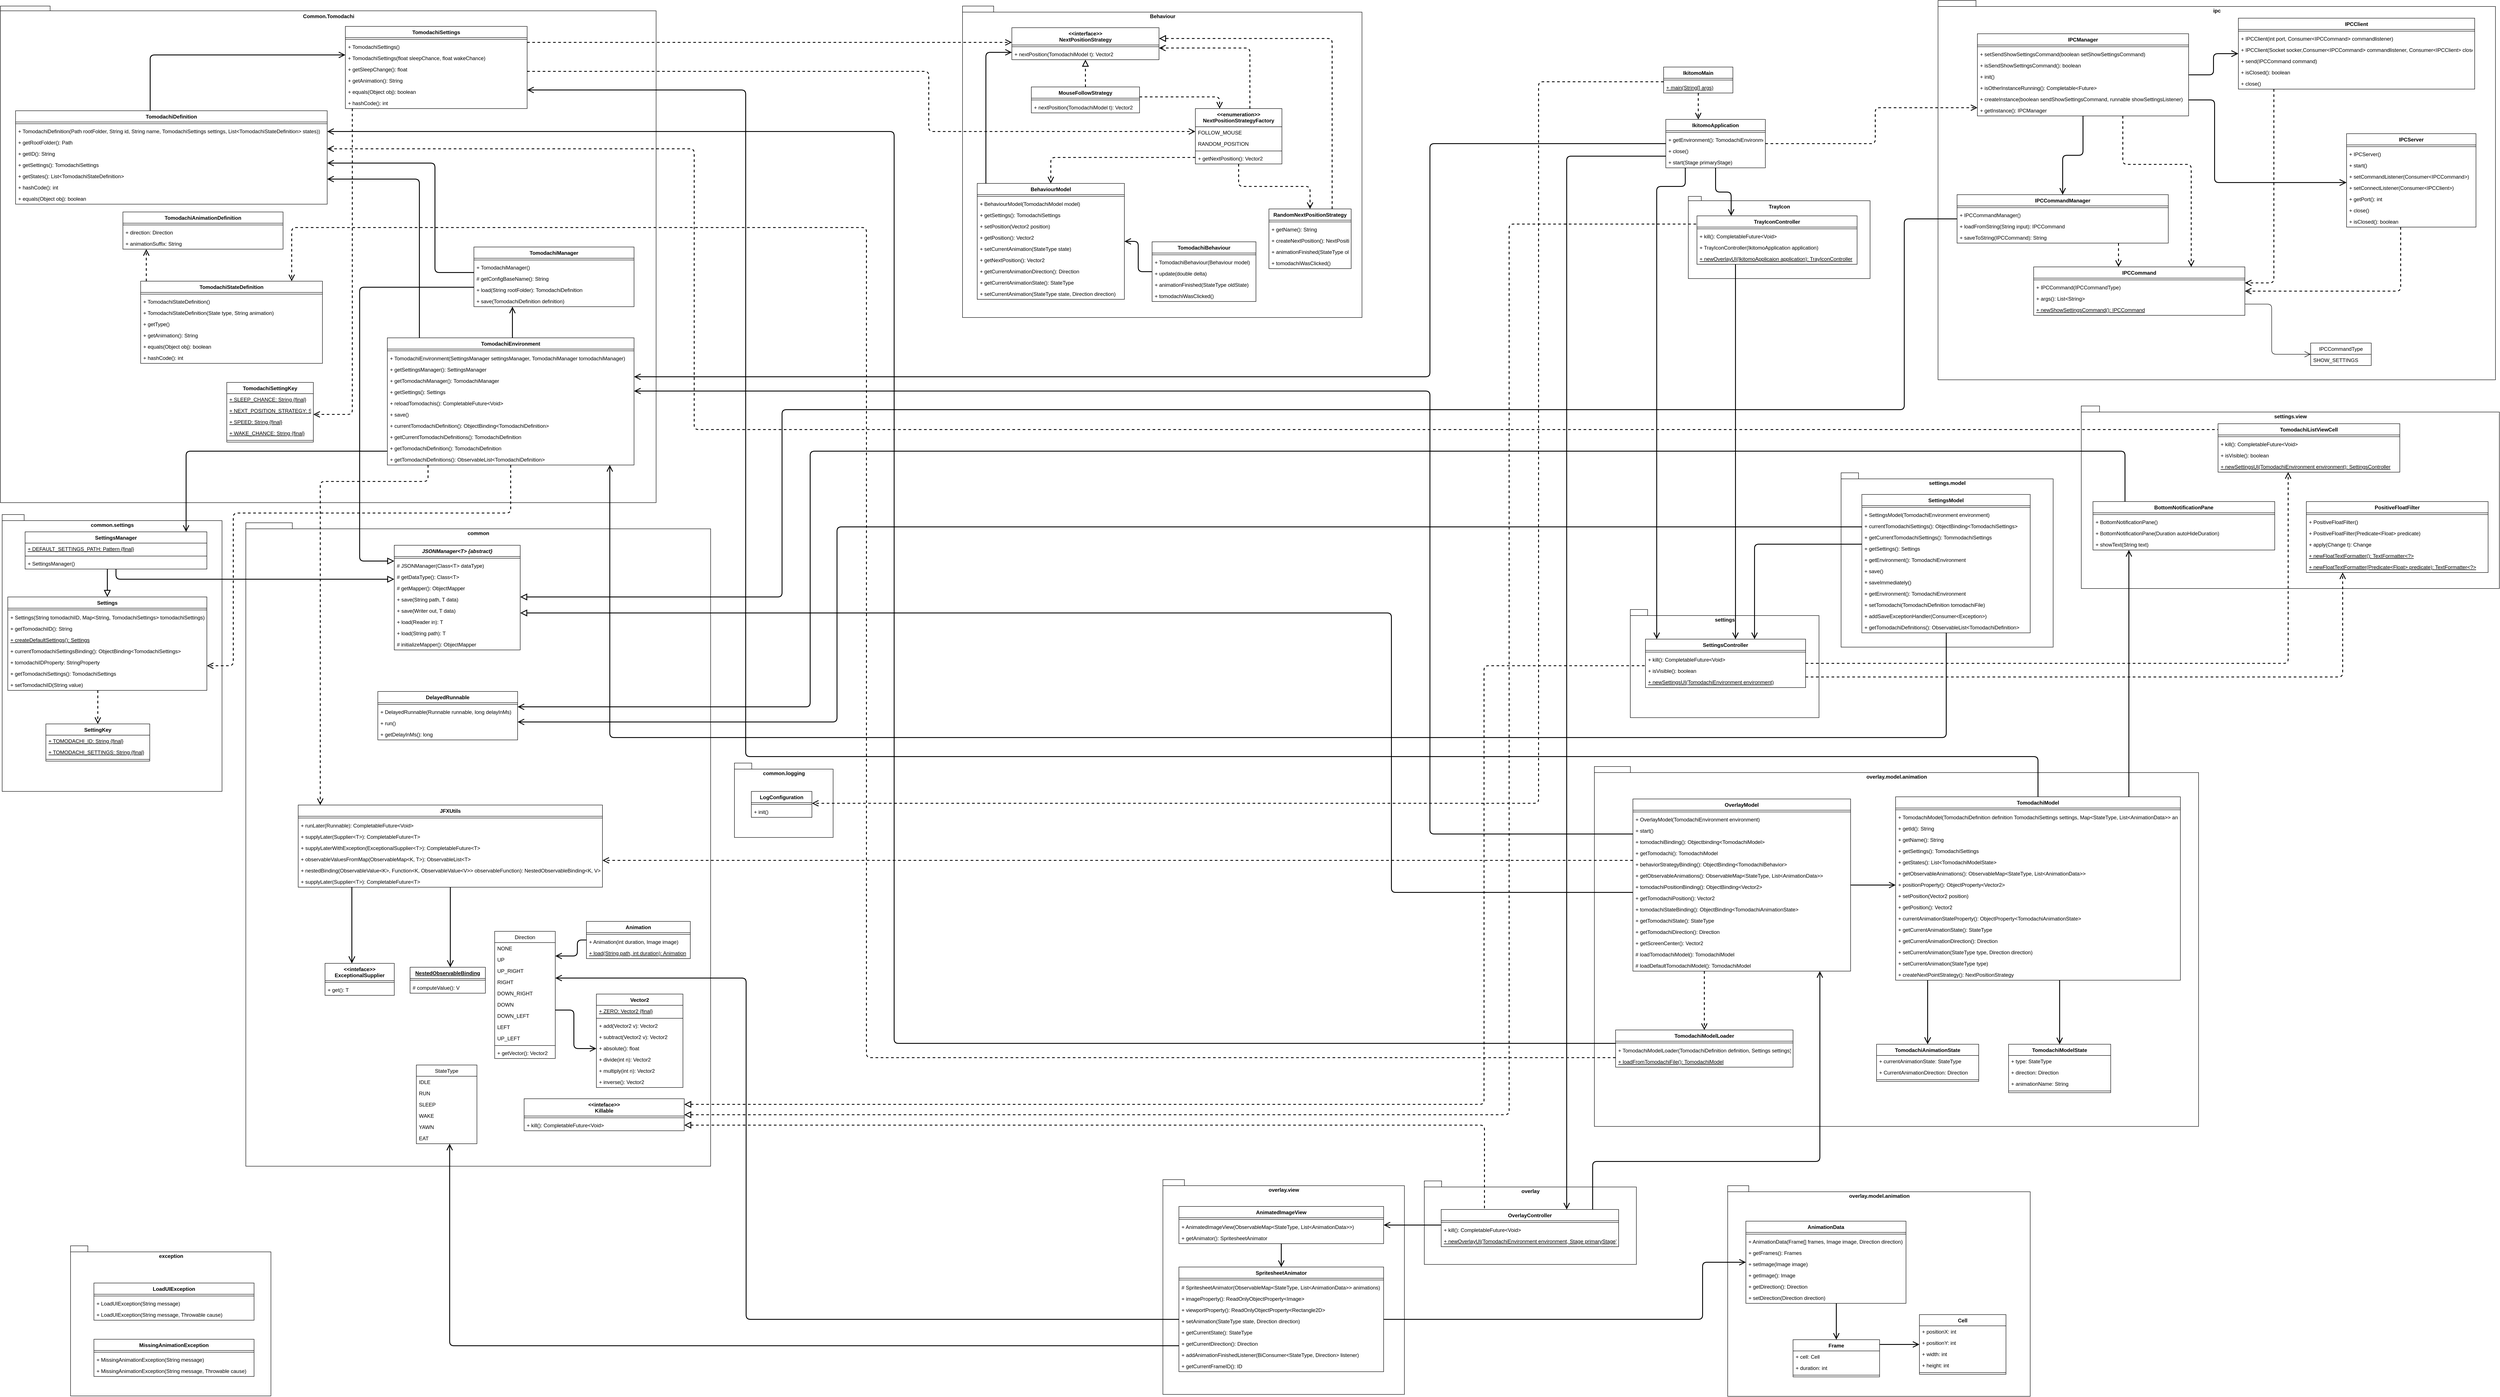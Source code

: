 <mxfile version="15.2.7" type="device"><diagram id="-k924pRx5TwtKSC0G_js" name="Seite-1"><mxGraphModel dx="4080" dy="3157" grid="0" gridSize="10" guides="1" tooltips="1" connect="1" arrows="1" fold="1" page="1" pageScale="1" pageWidth="827" pageHeight="1169" math="0" shadow="0"><root><mxCell id="0"/><mxCell id="1" parent="0"/><mxCell id="qqEQn_MBsALpCIteSbxw-124" value="ipc" style="shape=folder;fontStyle=1;spacingTop=10;tabWidth=40;tabHeight=14;tabPosition=left;html=1;verticalAlign=top;" vertex="1" parent="1"><mxGeometry x="2830" y="80" width="1288" height="877" as="geometry"/></mxCell><mxCell id="qqEQn_MBsALpCIteSbxw-64" value="settings.view" style="shape=folder;fontStyle=1;spacingTop=10;tabWidth=40;tabHeight=14;tabPosition=left;html=1;verticalAlign=top;" vertex="1" parent="1"><mxGeometry x="3161" y="1017.5" width="966" height="422" as="geometry"/></mxCell><mxCell id="HFKctG-kHc3jmiWJIdzu-284" value="settings.model" style="shape=folder;fontStyle=1;spacingTop=10;tabWidth=40;tabHeight=14;tabPosition=left;html=1;verticalAlign=top;" parent="1" vertex="1"><mxGeometry x="2606" y="1172" width="490" height="403" as="geometry"/></mxCell><mxCell id="HFKctG-kHc3jmiWJIdzu-281" value="settings" style="shape=folder;fontStyle=1;spacingTop=10;tabWidth=40;tabHeight=14;tabPosition=left;html=1;verticalAlign=top;" parent="1" vertex="1"><mxGeometry x="2119" y="1488" width="436" height="250" as="geometry"/></mxCell><mxCell id="HFKctG-kHc3jmiWJIdzu-279" value="overlay.model.animation" style="shape=folder;fontStyle=1;spacingTop=10;tabWidth=40;tabHeight=14;tabPosition=left;html=1;verticalAlign=top;" parent="1" vertex="1"><mxGeometry x="2036" y="1851" width="1396" height="832" as="geometry"/></mxCell><mxCell id="HFKctG-kHc3jmiWJIdzu-229" value="overlay.view" style="shape=folder;fontStyle=1;spacingTop=10;tabWidth=40;tabHeight=14;tabPosition=left;html=1;verticalAlign=top;" parent="1" vertex="1"><mxGeometry x="1039" y="2806" width="558" height="496.5" as="geometry"/></mxCell><mxCell id="HFKctG-kHc3jmiWJIdzu-215" value="overlay.model.animation" style="shape=folder;fontStyle=1;spacingTop=10;tabWidth=40;tabHeight=14;tabPosition=left;html=1;verticalAlign=top;" parent="1" vertex="1"><mxGeometry x="2344" y="2820" width="699" height="487" as="geometry"/></mxCell><mxCell id="HFKctG-kHc3jmiWJIdzu-158" value="common" style="shape=folder;fontStyle=1;spacingTop=10;tabWidth=40;tabHeight=14;tabPosition=left;html=1;verticalAlign=top;" parent="1" vertex="1"><mxGeometry x="-1080" y="1287.5" width="1074" height="1487.5" as="geometry"/></mxCell><mxCell id="HFKctG-kHc3jmiWJIdzu-98" value="common.logging" style="shape=folder;fontStyle=1;spacingTop=10;tabWidth=40;tabHeight=14;tabPosition=left;html=1;verticalAlign=top;" parent="1" vertex="1"><mxGeometry x="49" y="1843" width="228" height="172" as="geometry"/></mxCell><mxCell id="HFKctG-kHc3jmiWJIdzu-94" value="common.settings" style="shape=folder;fontStyle=1;spacingTop=10;tabWidth=40;tabHeight=14;tabPosition=left;html=1;verticalAlign=top;" parent="1" vertex="1"><mxGeometry x="-1643" y="1268.5" width="508" height="640" as="geometry"/></mxCell><mxCell id="HFKctG-kHc3jmiWJIdzu-88" value="Common.Tomodachi" style="shape=folder;fontStyle=1;spacingTop=10;tabWidth=44;tabHeight=11;tabPosition=left;html=1;verticalAlign=top;" parent="1" vertex="1"><mxGeometry x="-1647" y="93" width="1515" height="1148" as="geometry"/></mxCell><mxCell id="FRMFZ92u25l9Zv6ijfA3-47" value="Behaviour" style="shape=folder;fontStyle=1;spacingTop=10;tabWidth=40;tabHeight=14;tabPosition=left;html=1;verticalAlign=top;" parent="1" vertex="1"><mxGeometry x="576" y="93" width="923" height="720" as="geometry"/></mxCell><mxCell id="hj_B1nl4t0Jv-Di1GASs-1" value="IkitomoMain" style="swimlane;fontStyle=1;align=center;verticalAlign=top;childLayout=stackLayout;horizontal=1;startSize=26;horizontalStack=0;resizeParent=1;resizeParentMax=0;resizeLast=0;collapsible=1;marginBottom=0;" parent="1" vertex="1"><mxGeometry x="2196" y="234" width="160" height="60" as="geometry"/></mxCell><mxCell id="hj_B1nl4t0Jv-Di1GASs-3" value="" style="line;strokeWidth=1;fillColor=none;align=left;verticalAlign=middle;spacingTop=-1;spacingLeft=3;spacingRight=3;rotatable=0;labelPosition=right;points=[];portConstraint=eastwest;" parent="hj_B1nl4t0Jv-Di1GASs-1" vertex="1"><mxGeometry y="26" width="160" height="8" as="geometry"/></mxCell><mxCell id="hj_B1nl4t0Jv-Di1GASs-4" value="+ main(String[] args)" style="text;strokeColor=none;fillColor=none;align=left;verticalAlign=top;spacingLeft=4;spacingRight=4;overflow=hidden;rotatable=0;points=[[0,0.5],[1,0.5]];portConstraint=eastwest;fontStyle=4" parent="hj_B1nl4t0Jv-Di1GASs-1" vertex="1"><mxGeometry y="34" width="160" height="26" as="geometry"/></mxCell><mxCell id="hj_B1nl4t0Jv-Di1GASs-5" value="IkitomoApplication" style="swimlane;fontStyle=1;align=center;verticalAlign=top;childLayout=stackLayout;horizontal=1;startSize=26;horizontalStack=0;resizeParent=1;resizeParentMax=0;resizeLast=0;collapsible=1;marginBottom=0;" parent="1" vertex="1"><mxGeometry x="2201" y="355" width="230" height="112" as="geometry"/></mxCell><mxCell id="hj_B1nl4t0Jv-Di1GASs-7" value="" style="line;strokeWidth=1;fillColor=none;align=left;verticalAlign=middle;spacingTop=-1;spacingLeft=3;spacingRight=3;rotatable=0;labelPosition=right;points=[];portConstraint=eastwest;" parent="hj_B1nl4t0Jv-Di1GASs-5" vertex="1"><mxGeometry y="26" width="230" height="8" as="geometry"/></mxCell><mxCell id="hj_B1nl4t0Jv-Di1GASs-14" value="+ getEnvironment(): TomodachiEnvironment" style="text;strokeColor=none;fillColor=none;align=left;verticalAlign=top;spacingLeft=4;spacingRight=4;overflow=hidden;rotatable=0;points=[[0,0.5],[1,0.5]];portConstraint=eastwest;" parent="hj_B1nl4t0Jv-Di1GASs-5" vertex="1"><mxGeometry y="34" width="230" height="26" as="geometry"/></mxCell><mxCell id="hj_B1nl4t0Jv-Di1GASs-13" value="+ close()" style="text;strokeColor=none;fillColor=none;align=left;verticalAlign=top;spacingLeft=4;spacingRight=4;overflow=hidden;rotatable=0;points=[[0,0.5],[1,0.5]];portConstraint=eastwest;" parent="hj_B1nl4t0Jv-Di1GASs-5" vertex="1"><mxGeometry y="60" width="230" height="26" as="geometry"/></mxCell><mxCell id="hj_B1nl4t0Jv-Di1GASs-12" value="+ start(Stage primaryStage)" style="text;strokeColor=none;fillColor=none;align=left;verticalAlign=top;spacingLeft=4;spacingRight=4;overflow=hidden;rotatable=0;points=[[0,0.5],[1,0.5]];portConstraint=eastwest;" parent="hj_B1nl4t0Jv-Di1GASs-5" vertex="1"><mxGeometry y="86" width="230" height="26" as="geometry"/></mxCell><mxCell id="hj_B1nl4t0Jv-Di1GASs-24" value="SettingsController" style="swimlane;fontStyle=1;align=center;verticalAlign=top;childLayout=stackLayout;horizontal=1;startSize=26;horizontalStack=0;resizeParent=1;resizeParentMax=0;resizeLast=0;collapsible=1;marginBottom=0;" parent="1" vertex="1"><mxGeometry x="2154" y="1556.5" width="370" height="112" as="geometry"/></mxCell><mxCell id="hj_B1nl4t0Jv-Di1GASs-27" value="" style="line;strokeWidth=1;fillColor=none;align=left;verticalAlign=middle;spacingTop=-1;spacingLeft=3;spacingRight=3;rotatable=0;labelPosition=right;points=[];portConstraint=eastwest;" parent="hj_B1nl4t0Jv-Di1GASs-24" vertex="1"><mxGeometry y="26" width="370" height="8" as="geometry"/></mxCell><mxCell id="hj_B1nl4t0Jv-Di1GASs-28" value="+ kill(): CompletableFuture&lt;Void&gt;" style="text;strokeColor=none;fillColor=none;align=left;verticalAlign=top;spacingLeft=4;spacingRight=4;overflow=hidden;rotatable=0;points=[[0,0.5],[1,0.5]];portConstraint=eastwest;" parent="hj_B1nl4t0Jv-Di1GASs-24" vertex="1"><mxGeometry y="34" width="370" height="26" as="geometry"/></mxCell><mxCell id="hj_B1nl4t0Jv-Di1GASs-29" value="+ isVisible(): boolean" style="text;strokeColor=none;fillColor=none;align=left;verticalAlign=top;spacingLeft=4;spacingRight=4;overflow=hidden;rotatable=0;points=[[0,0.5],[1,0.5]];portConstraint=eastwest;" parent="hj_B1nl4t0Jv-Di1GASs-24" vertex="1"><mxGeometry y="60" width="370" height="26" as="geometry"/></mxCell><mxCell id="hj_B1nl4t0Jv-Di1GASs-38" value="+ newSettingsUI(TomodachiEnvironment environment)" style="text;strokeColor=none;fillColor=none;align=left;verticalAlign=top;spacingLeft=4;spacingRight=4;overflow=hidden;rotatable=0;points=[[0,0.5],[1,0.5]];portConstraint=eastwest;fontStyle=4" parent="hj_B1nl4t0Jv-Di1GASs-24" vertex="1"><mxGeometry y="86" width="370" height="26" as="geometry"/></mxCell><mxCell id="hj_B1nl4t0Jv-Di1GASs-39" value="TomodachiListViewCell" style="swimlane;fontStyle=1;align=center;verticalAlign=top;childLayout=stackLayout;horizontal=1;startSize=26;horizontalStack=0;resizeParent=1;resizeParentMax=0;resizeLast=0;collapsible=1;marginBottom=0;" parent="1" vertex="1"><mxGeometry x="3477" y="1058.5" width="420" height="112" as="geometry"/></mxCell><mxCell id="hj_B1nl4t0Jv-Di1GASs-45" value="" style="line;strokeWidth=1;fillColor=none;align=left;verticalAlign=middle;spacingTop=-1;spacingLeft=3;spacingRight=3;rotatable=0;labelPosition=right;points=[];portConstraint=eastwest;" parent="hj_B1nl4t0Jv-Di1GASs-39" vertex="1"><mxGeometry y="26" width="420" height="8" as="geometry"/></mxCell><mxCell id="hj_B1nl4t0Jv-Di1GASs-49" value="+ kill(): CompletableFuture&lt;Void&gt;" style="text;strokeColor=none;fillColor=none;align=left;verticalAlign=top;spacingLeft=4;spacingRight=4;overflow=hidden;rotatable=0;points=[[0,0.5],[1,0.5]];portConstraint=eastwest;" parent="hj_B1nl4t0Jv-Di1GASs-39" vertex="1"><mxGeometry y="34" width="420" height="26" as="geometry"/></mxCell><mxCell id="hj_B1nl4t0Jv-Di1GASs-50" value="+ isVisible(): boolean" style="text;strokeColor=none;fillColor=none;align=left;verticalAlign=top;spacingLeft=4;spacingRight=4;overflow=hidden;rotatable=0;points=[[0,0.5],[1,0.5]];portConstraint=eastwest;" parent="hj_B1nl4t0Jv-Di1GASs-39" vertex="1"><mxGeometry y="60" width="420" height="26" as="geometry"/></mxCell><mxCell id="hj_B1nl4t0Jv-Di1GASs-51" value="+ newSettingsUI(TomodachiEnvironment environment): SettingsController" style="text;strokeColor=none;fillColor=none;align=left;verticalAlign=top;spacingLeft=4;spacingRight=4;overflow=hidden;rotatable=0;points=[[0,0.5],[1,0.5]];portConstraint=eastwest;fontStyle=4" parent="hj_B1nl4t0Jv-Di1GASs-39" vertex="1"><mxGeometry y="86" width="420" height="26" as="geometry"/></mxCell><mxCell id="hj_B1nl4t0Jv-Di1GASs-80" value="PositiveFloatFilter" style="swimlane;fontStyle=1;align=center;verticalAlign=top;childLayout=stackLayout;horizontal=1;startSize=26;horizontalStack=0;resizeParent=1;resizeParentMax=0;resizeLast=0;collapsible=1;marginBottom=0;" parent="1" vertex="1"><mxGeometry x="3681" y="1238.5" width="420" height="164" as="geometry"/></mxCell><mxCell id="hj_B1nl4t0Jv-Di1GASs-84" value="" style="line;strokeWidth=1;fillColor=none;align=left;verticalAlign=middle;spacingTop=-1;spacingLeft=3;spacingRight=3;rotatable=0;labelPosition=right;points=[];portConstraint=eastwest;" parent="hj_B1nl4t0Jv-Di1GASs-80" vertex="1"><mxGeometry y="26" width="420" height="8" as="geometry"/></mxCell><mxCell id="hj_B1nl4t0Jv-Di1GASs-85" value="+ PositiveFloatFilter()" style="text;strokeColor=none;fillColor=none;align=left;verticalAlign=top;spacingLeft=4;spacingRight=4;overflow=hidden;rotatable=0;points=[[0,0.5],[1,0.5]];portConstraint=eastwest;" parent="hj_B1nl4t0Jv-Di1GASs-80" vertex="1"><mxGeometry y="34" width="420" height="26" as="geometry"/></mxCell><mxCell id="hj_B1nl4t0Jv-Di1GASs-89" value="+ PositiveFloatFilter(Predicate&lt;Float&gt; predicate)" style="text;strokeColor=none;fillColor=none;align=left;verticalAlign=top;spacingLeft=4;spacingRight=4;overflow=hidden;rotatable=0;points=[[0,0.5],[1,0.5]];portConstraint=eastwest;" parent="hj_B1nl4t0Jv-Di1GASs-80" vertex="1"><mxGeometry y="60" width="420" height="26" as="geometry"/></mxCell><mxCell id="hj_B1nl4t0Jv-Di1GASs-86" value="+ apply(Change t): Change" style="text;strokeColor=none;fillColor=none;align=left;verticalAlign=top;spacingLeft=4;spacingRight=4;overflow=hidden;rotatable=0;points=[[0,0.5],[1,0.5]];portConstraint=eastwest;" parent="hj_B1nl4t0Jv-Di1GASs-80" vertex="1"><mxGeometry y="86" width="420" height="26" as="geometry"/></mxCell><mxCell id="hj_B1nl4t0Jv-Di1GASs-87" value="+ newFloatTextFormatter(): TextFormatter&lt;?&gt;" style="text;strokeColor=none;fillColor=none;align=left;verticalAlign=top;spacingLeft=4;spacingRight=4;overflow=hidden;rotatable=0;points=[[0,0.5],[1,0.5]];portConstraint=eastwest;fontStyle=4" parent="hj_B1nl4t0Jv-Di1GASs-80" vertex="1"><mxGeometry y="112" width="420" height="26" as="geometry"/></mxCell><mxCell id="hj_B1nl4t0Jv-Di1GASs-90" value="+ newFloatTextFormatter(Predicate&lt;Float&gt; predicate): TextFormatter&lt;?&gt;" style="text;strokeColor=none;fillColor=none;align=left;verticalAlign=top;spacingLeft=4;spacingRight=4;overflow=hidden;rotatable=0;points=[[0,0.5],[1,0.5]];portConstraint=eastwest;fontStyle=4" parent="hj_B1nl4t0Jv-Di1GASs-80" vertex="1"><mxGeometry y="138" width="420" height="26" as="geometry"/></mxCell><mxCell id="hj_B1nl4t0Jv-Di1GASs-91" value="BottomNotificationPane" style="swimlane;fontStyle=1;align=center;verticalAlign=top;childLayout=stackLayout;horizontal=1;startSize=26;horizontalStack=0;resizeParent=1;resizeParentMax=0;resizeLast=0;collapsible=1;marginBottom=0;" parent="1" vertex="1"><mxGeometry x="3188" y="1238.5" width="420" height="112" as="geometry"/></mxCell><mxCell id="hj_B1nl4t0Jv-Di1GASs-94" value="" style="line;strokeWidth=1;fillColor=none;align=left;verticalAlign=middle;spacingTop=-1;spacingLeft=3;spacingRight=3;rotatable=0;labelPosition=right;points=[];portConstraint=eastwest;" parent="hj_B1nl4t0Jv-Di1GASs-91" vertex="1"><mxGeometry y="26" width="420" height="8" as="geometry"/></mxCell><mxCell id="hj_B1nl4t0Jv-Di1GASs-95" value="+ BottomNotificationPane()" style="text;strokeColor=none;fillColor=none;align=left;verticalAlign=top;spacingLeft=4;spacingRight=4;overflow=hidden;rotatable=0;points=[[0,0.5],[1,0.5]];portConstraint=eastwest;" parent="hj_B1nl4t0Jv-Di1GASs-91" vertex="1"><mxGeometry y="34" width="420" height="26" as="geometry"/></mxCell><mxCell id="hj_B1nl4t0Jv-Di1GASs-96" value="+ BottomNotificationPane(Duration autoHideDuration)" style="text;strokeColor=none;fillColor=none;align=left;verticalAlign=top;spacingLeft=4;spacingRight=4;overflow=hidden;rotatable=0;points=[[0,0.5],[1,0.5]];portConstraint=eastwest;" parent="hj_B1nl4t0Jv-Di1GASs-91" vertex="1"><mxGeometry y="60" width="420" height="26" as="geometry"/></mxCell><mxCell id="hj_B1nl4t0Jv-Di1GASs-97" value="+ showText(String text)" style="text;strokeColor=none;fillColor=none;align=left;verticalAlign=top;spacingLeft=4;spacingRight=4;overflow=hidden;rotatable=0;points=[[0,0.5],[1,0.5]];portConstraint=eastwest;" parent="hj_B1nl4t0Jv-Di1GASs-91" vertex="1"><mxGeometry y="86" width="420" height="26" as="geometry"/></mxCell><mxCell id="hj_B1nl4t0Jv-Di1GASs-141" value="TomodachiModel" style="swimlane;fontStyle=1;align=center;verticalAlign=top;childLayout=stackLayout;horizontal=1;startSize=26;horizontalStack=0;resizeParent=1;resizeParentMax=0;resizeLast=0;collapsible=1;marginBottom=0;" parent="1" vertex="1"><mxGeometry x="2732" y="1921" width="658" height="424" as="geometry"/></mxCell><mxCell id="hj_B1nl4t0Jv-Di1GASs-146" value="" style="line;strokeWidth=1;fillColor=none;align=left;verticalAlign=middle;spacingTop=-1;spacingLeft=3;spacingRight=3;rotatable=0;labelPosition=right;points=[];portConstraint=eastwest;" parent="hj_B1nl4t0Jv-Di1GASs-141" vertex="1"><mxGeometry y="26" width="658" height="8" as="geometry"/></mxCell><mxCell id="hj_B1nl4t0Jv-Di1GASs-147" value="+ TomodachiModel(TomodachiDefinition definition TomodachiSettings settings, Map&lt;StateType, List&lt;AnimationData&gt;&gt; animations)" style="text;strokeColor=none;fillColor=none;align=left;verticalAlign=top;spacingLeft=4;spacingRight=4;overflow=hidden;rotatable=0;points=[[0,0.5],[1,0.5]];portConstraint=eastwest;" parent="hj_B1nl4t0Jv-Di1GASs-141" vertex="1"><mxGeometry y="34" width="658" height="26" as="geometry"/></mxCell><mxCell id="hj_B1nl4t0Jv-Di1GASs-148" value="+ getId(): String" style="text;strokeColor=none;fillColor=none;align=left;verticalAlign=top;spacingLeft=4;spacingRight=4;overflow=hidden;rotatable=0;points=[[0,0.5],[1,0.5]];portConstraint=eastwest;" parent="hj_B1nl4t0Jv-Di1GASs-141" vertex="1"><mxGeometry y="60" width="658" height="26" as="geometry"/></mxCell><mxCell id="hj_B1nl4t0Jv-Di1GASs-154" value="+ getName(): String" style="text;strokeColor=none;fillColor=none;align=left;verticalAlign=top;spacingLeft=4;spacingRight=4;overflow=hidden;rotatable=0;points=[[0,0.5],[1,0.5]];portConstraint=eastwest;" parent="hj_B1nl4t0Jv-Di1GASs-141" vertex="1"><mxGeometry y="86" width="658" height="26" as="geometry"/></mxCell><mxCell id="hj_B1nl4t0Jv-Di1GASs-155" value="+ getSettings(): TomodachiSettings" style="text;strokeColor=none;fillColor=none;align=left;verticalAlign=top;spacingLeft=4;spacingRight=4;overflow=hidden;rotatable=0;points=[[0,0.5],[1,0.5]];portConstraint=eastwest;" parent="hj_B1nl4t0Jv-Di1GASs-141" vertex="1"><mxGeometry y="112" width="658" height="26" as="geometry"/></mxCell><mxCell id="HFKctG-kHc3jmiWJIdzu-244" value="+ getStates(): List&lt;TomodachiModelState&gt;" style="text;strokeColor=none;fillColor=none;align=left;verticalAlign=top;spacingLeft=4;spacingRight=4;overflow=hidden;rotatable=0;points=[[0,0.5],[1,0.5]];portConstraint=eastwest;" parent="hj_B1nl4t0Jv-Di1GASs-141" vertex="1"><mxGeometry y="138" width="658" height="26" as="geometry"/></mxCell><mxCell id="HFKctG-kHc3jmiWJIdzu-245" value="+ getObservableAnimations(): ObservableMap&lt;StateType, List&lt;AnimationData&gt;&gt;" style="text;strokeColor=none;fillColor=none;align=left;verticalAlign=top;spacingLeft=4;spacingRight=4;overflow=hidden;rotatable=0;points=[[0,0.5],[1,0.5]];portConstraint=eastwest;" parent="hj_B1nl4t0Jv-Di1GASs-141" vertex="1"><mxGeometry y="164" width="658" height="26" as="geometry"/></mxCell><mxCell id="HFKctG-kHc3jmiWJIdzu-246" value="+ positionProperty(): ObjectProperty&lt;Vector2&gt;" style="text;strokeColor=none;fillColor=none;align=left;verticalAlign=top;spacingLeft=4;spacingRight=4;overflow=hidden;rotatable=0;points=[[0,0.5],[1,0.5]];portConstraint=eastwest;" parent="hj_B1nl4t0Jv-Di1GASs-141" vertex="1"><mxGeometry y="190" width="658" height="26" as="geometry"/></mxCell><mxCell id="HFKctG-kHc3jmiWJIdzu-247" value="+ setPosition(Vector2 position) " style="text;strokeColor=none;fillColor=none;align=left;verticalAlign=top;spacingLeft=4;spacingRight=4;overflow=hidden;rotatable=0;points=[[0,0.5],[1,0.5]];portConstraint=eastwest;" parent="hj_B1nl4t0Jv-Di1GASs-141" vertex="1"><mxGeometry y="216" width="658" height="26" as="geometry"/></mxCell><mxCell id="HFKctG-kHc3jmiWJIdzu-248" value="+ getPosition(): Vector2" style="text;strokeColor=none;fillColor=none;align=left;verticalAlign=top;spacingLeft=4;spacingRight=4;overflow=hidden;rotatable=0;points=[[0,0.5],[1,0.5]];portConstraint=eastwest;" parent="hj_B1nl4t0Jv-Di1GASs-141" vertex="1"><mxGeometry y="242" width="658" height="26" as="geometry"/></mxCell><mxCell id="HFKctG-kHc3jmiWJIdzu-250" value="+ currentAnimationStateProperty(): ObjectProperty&lt;TomodachiAnimationState&gt;" style="text;strokeColor=none;fillColor=none;align=left;verticalAlign=top;spacingLeft=4;spacingRight=4;overflow=hidden;rotatable=0;points=[[0,0.5],[1,0.5]];portConstraint=eastwest;" parent="hj_B1nl4t0Jv-Di1GASs-141" vertex="1"><mxGeometry y="268" width="658" height="26" as="geometry"/></mxCell><mxCell id="HFKctG-kHc3jmiWJIdzu-251" value="+ getCurrentAnimationState(): StateType" style="text;strokeColor=none;fillColor=none;align=left;verticalAlign=top;spacingLeft=4;spacingRight=4;overflow=hidden;rotatable=0;points=[[0,0.5],[1,0.5]];portConstraint=eastwest;" parent="hj_B1nl4t0Jv-Di1GASs-141" vertex="1"><mxGeometry y="294" width="658" height="26" as="geometry"/></mxCell><mxCell id="HFKctG-kHc3jmiWJIdzu-252" value="+ getCurrentAnimationDirection(): Direction" style="text;strokeColor=none;fillColor=none;align=left;verticalAlign=top;spacingLeft=4;spacingRight=4;overflow=hidden;rotatable=0;points=[[0,0.5],[1,0.5]];portConstraint=eastwest;" parent="hj_B1nl4t0Jv-Di1GASs-141" vertex="1"><mxGeometry y="320" width="658" height="26" as="geometry"/></mxCell><mxCell id="HFKctG-kHc3jmiWJIdzu-253" value="+ setCurrentAnimation(StateType type, Direction direction)" style="text;strokeColor=none;fillColor=none;align=left;verticalAlign=top;spacingLeft=4;spacingRight=4;overflow=hidden;rotatable=0;points=[[0,0.5],[1,0.5]];portConstraint=eastwest;" parent="hj_B1nl4t0Jv-Di1GASs-141" vertex="1"><mxGeometry y="346" width="658" height="26" as="geometry"/></mxCell><mxCell id="HFKctG-kHc3jmiWJIdzu-254" value="+ setCurrentAnimation(StateType type)" style="text;strokeColor=none;fillColor=none;align=left;verticalAlign=top;spacingLeft=4;spacingRight=4;overflow=hidden;rotatable=0;points=[[0,0.5],[1,0.5]];portConstraint=eastwest;" parent="hj_B1nl4t0Jv-Di1GASs-141" vertex="1"><mxGeometry y="372" width="658" height="26" as="geometry"/></mxCell><mxCell id="HFKctG-kHc3jmiWJIdzu-249" value="+ createNextPointStrategy(): NextPositionStrategy" style="text;strokeColor=none;fillColor=none;align=left;verticalAlign=top;spacingLeft=4;spacingRight=4;overflow=hidden;rotatable=0;points=[[0,0.5],[1,0.5]];portConstraint=eastwest;" parent="hj_B1nl4t0Jv-Di1GASs-141" vertex="1"><mxGeometry y="398" width="658" height="26" as="geometry"/></mxCell><mxCell id="hj_B1nl4t0Jv-Di1GASs-156" value="OverlayModel" style="swimlane;fontStyle=1;align=center;verticalAlign=top;childLayout=stackLayout;horizontal=1;startSize=26;horizontalStack=0;resizeParent=1;resizeParentMax=0;resizeLast=0;collapsible=1;marginBottom=0;" parent="1" vertex="1"><mxGeometry x="2125" y="1926" width="503" height="398" as="geometry"/></mxCell><mxCell id="hj_B1nl4t0Jv-Di1GASs-161" value="" style="line;strokeWidth=1;fillColor=none;align=left;verticalAlign=middle;spacingTop=-1;spacingLeft=3;spacingRight=3;rotatable=0;labelPosition=right;points=[];portConstraint=eastwest;" parent="hj_B1nl4t0Jv-Di1GASs-156" vertex="1"><mxGeometry y="26" width="503" height="8" as="geometry"/></mxCell><mxCell id="hj_B1nl4t0Jv-Di1GASs-162" value="+ OverlayModel(TomodachiEnvironment environment)" style="text;strokeColor=none;fillColor=none;align=left;verticalAlign=top;spacingLeft=4;spacingRight=4;overflow=hidden;rotatable=0;points=[[0,0.5],[1,0.5]];portConstraint=eastwest;" parent="hj_B1nl4t0Jv-Di1GASs-156" vertex="1"><mxGeometry y="34" width="503" height="26" as="geometry"/></mxCell><mxCell id="hj_B1nl4t0Jv-Di1GASs-163" value="+ start()" style="text;strokeColor=none;fillColor=none;align=left;verticalAlign=top;spacingLeft=4;spacingRight=4;overflow=hidden;rotatable=0;points=[[0,0.5],[1,0.5]];portConstraint=eastwest;" parent="hj_B1nl4t0Jv-Di1GASs-156" vertex="1"><mxGeometry y="60" width="503" height="26" as="geometry"/></mxCell><mxCell id="hj_B1nl4t0Jv-Di1GASs-165" value="+ tomodachiBinding(): Objectbinding&lt;TomodachiModel&gt;" style="text;strokeColor=none;fillColor=none;align=left;verticalAlign=top;spacingLeft=4;spacingRight=4;overflow=hidden;rotatable=0;points=[[0,0.5],[1,0.5]];portConstraint=eastwest;fontStyle=0" parent="hj_B1nl4t0Jv-Di1GASs-156" vertex="1"><mxGeometry y="86" width="503" height="26" as="geometry"/></mxCell><mxCell id="hj_B1nl4t0Jv-Di1GASs-164" value="+ getTomodachi(): TomodachiModel" style="text;strokeColor=none;fillColor=none;align=left;verticalAlign=top;spacingLeft=4;spacingRight=4;overflow=hidden;rotatable=0;points=[[0,0.5],[1,0.5]];portConstraint=eastwest;fontStyle=0" parent="hj_B1nl4t0Jv-Di1GASs-156" vertex="1"><mxGeometry y="112" width="503" height="26" as="geometry"/></mxCell><mxCell id="HFKctG-kHc3jmiWJIdzu-233" value="+ behaviorStrategyBinding(): ObjectBinding&lt;TomodachiBehavior&gt;" style="text;strokeColor=none;fillColor=none;align=left;verticalAlign=top;spacingLeft=4;spacingRight=4;overflow=hidden;rotatable=0;points=[[0,0.5],[1,0.5]];portConstraint=eastwest;fontStyle=0" parent="hj_B1nl4t0Jv-Di1GASs-156" vertex="1"><mxGeometry y="138" width="503" height="26" as="geometry"/></mxCell><mxCell id="HFKctG-kHc3jmiWJIdzu-234" value="+ getObservableAnimations(): ObservableMap&lt;StateType, List&lt;AnimationData&gt;&gt;" style="text;strokeColor=none;fillColor=none;align=left;verticalAlign=top;spacingLeft=4;spacingRight=4;overflow=hidden;rotatable=0;points=[[0,0.5],[1,0.5]];portConstraint=eastwest;fontStyle=0" parent="hj_B1nl4t0Jv-Di1GASs-156" vertex="1"><mxGeometry y="164" width="503" height="26" as="geometry"/></mxCell><mxCell id="HFKctG-kHc3jmiWJIdzu-235" value="+ tomodachiPositionBinding(): ObjectBinding&lt;Vector2&gt;" style="text;strokeColor=none;fillColor=none;align=left;verticalAlign=top;spacingLeft=4;spacingRight=4;overflow=hidden;rotatable=0;points=[[0,0.5],[1,0.5]];portConstraint=eastwest;fontStyle=0" parent="hj_B1nl4t0Jv-Di1GASs-156" vertex="1"><mxGeometry y="190" width="503" height="26" as="geometry"/></mxCell><mxCell id="HFKctG-kHc3jmiWJIdzu-236" value="+ getTomodachiPosition(): Vector2" style="text;strokeColor=none;fillColor=none;align=left;verticalAlign=top;spacingLeft=4;spacingRight=4;overflow=hidden;rotatable=0;points=[[0,0.5],[1,0.5]];portConstraint=eastwest;fontStyle=0" parent="hj_B1nl4t0Jv-Di1GASs-156" vertex="1"><mxGeometry y="216" width="503" height="26" as="geometry"/></mxCell><mxCell id="HFKctG-kHc3jmiWJIdzu-237" value="+ tomodachiStateBinding(): ObjectBinding&lt;TomodachiAnimationState&gt;" style="text;strokeColor=none;fillColor=none;align=left;verticalAlign=top;spacingLeft=4;spacingRight=4;overflow=hidden;rotatable=0;points=[[0,0.5],[1,0.5]];portConstraint=eastwest;fontStyle=0" parent="hj_B1nl4t0Jv-Di1GASs-156" vertex="1"><mxGeometry y="242" width="503" height="26" as="geometry"/></mxCell><mxCell id="HFKctG-kHc3jmiWJIdzu-238" value="+ getTomodachiState(): StateType" style="text;strokeColor=none;fillColor=none;align=left;verticalAlign=top;spacingLeft=4;spacingRight=4;overflow=hidden;rotatable=0;points=[[0,0.5],[1,0.5]];portConstraint=eastwest;fontStyle=0" parent="hj_B1nl4t0Jv-Di1GASs-156" vertex="1"><mxGeometry y="268" width="503" height="26" as="geometry"/></mxCell><mxCell id="HFKctG-kHc3jmiWJIdzu-239" value="+ getTomodachiDirection(): Direction" style="text;strokeColor=none;fillColor=none;align=left;verticalAlign=top;spacingLeft=4;spacingRight=4;overflow=hidden;rotatable=0;points=[[0,0.5],[1,0.5]];portConstraint=eastwest;fontStyle=0" parent="hj_B1nl4t0Jv-Di1GASs-156" vertex="1"><mxGeometry y="294" width="503" height="26" as="geometry"/></mxCell><mxCell id="HFKctG-kHc3jmiWJIdzu-232" value="+ getScreenCenter(): Vector2" style="text;strokeColor=none;fillColor=none;align=left;verticalAlign=top;spacingLeft=4;spacingRight=4;overflow=hidden;rotatable=0;points=[[0,0.5],[1,0.5]];portConstraint=eastwest;fontStyle=0" parent="hj_B1nl4t0Jv-Di1GASs-156" vertex="1"><mxGeometry y="320" width="503" height="26" as="geometry"/></mxCell><mxCell id="HFKctG-kHc3jmiWJIdzu-240" value="# loadTomodachiModel(): TomodachiModel" style="text;strokeColor=none;fillColor=none;align=left;verticalAlign=top;spacingLeft=4;spacingRight=4;overflow=hidden;rotatable=0;points=[[0,0.5],[1,0.5]];portConstraint=eastwest;fontStyle=0" parent="hj_B1nl4t0Jv-Di1GASs-156" vertex="1"><mxGeometry y="346" width="503" height="26" as="geometry"/></mxCell><mxCell id="HFKctG-kHc3jmiWJIdzu-241" value="# loadDefaultTomodachiModel(): TomodachiModel" style="text;strokeColor=none;fillColor=none;align=left;verticalAlign=top;spacingLeft=4;spacingRight=4;overflow=hidden;rotatable=0;points=[[0,0.5],[1,0.5]];portConstraint=eastwest;fontStyle=0" parent="hj_B1nl4t0Jv-Di1GASs-156" vertex="1"><mxGeometry y="372" width="503" height="26" as="geometry"/></mxCell><mxCell id="hj_B1nl4t0Jv-Di1GASs-177" value="Vector2" style="swimlane;fontStyle=1;align=center;verticalAlign=top;childLayout=stackLayout;horizontal=1;startSize=26;horizontalStack=0;resizeParent=1;resizeParentMax=0;resizeLast=0;collapsible=1;marginBottom=0;" parent="1" vertex="1"><mxGeometry x="-270" y="2377" width="200" height="216" as="geometry"/></mxCell><mxCell id="hj_B1nl4t0Jv-Di1GASs-178" value="+ ZERO: Vector2 {final}" style="text;strokeColor=none;fillColor=none;align=left;verticalAlign=top;spacingLeft=4;spacingRight=4;overflow=hidden;rotatable=0;points=[[0,0.5],[1,0.5]];portConstraint=eastwest;fontStyle=4" parent="hj_B1nl4t0Jv-Di1GASs-177" vertex="1"><mxGeometry y="26" width="200" height="26" as="geometry"/></mxCell><mxCell id="hj_B1nl4t0Jv-Di1GASs-182" value="" style="line;strokeWidth=1;fillColor=none;align=left;verticalAlign=middle;spacingTop=-1;spacingLeft=3;spacingRight=3;rotatable=0;labelPosition=right;points=[];portConstraint=eastwest;" parent="hj_B1nl4t0Jv-Di1GASs-177" vertex="1"><mxGeometry y="52" width="200" height="8" as="geometry"/></mxCell><mxCell id="hj_B1nl4t0Jv-Di1GASs-183" value="+ add(Vector2 v): Vector2" style="text;strokeColor=none;fillColor=none;align=left;verticalAlign=top;spacingLeft=4;spacingRight=4;overflow=hidden;rotatable=0;points=[[0,0.5],[1,0.5]];portConstraint=eastwest;" parent="hj_B1nl4t0Jv-Di1GASs-177" vertex="1"><mxGeometry y="60" width="200" height="26" as="geometry"/></mxCell><mxCell id="hj_B1nl4t0Jv-Di1GASs-190" value="+ subtract(Vector2 v): Vector2" style="text;strokeColor=none;fillColor=none;align=left;verticalAlign=top;spacingLeft=4;spacingRight=4;overflow=hidden;rotatable=0;points=[[0,0.5],[1,0.5]];portConstraint=eastwest;" parent="hj_B1nl4t0Jv-Di1GASs-177" vertex="1"><mxGeometry y="86" width="200" height="26" as="geometry"/></mxCell><mxCell id="hj_B1nl4t0Jv-Di1GASs-189" value="+ absolute(): float" style="text;strokeColor=none;fillColor=none;align=left;verticalAlign=top;spacingLeft=4;spacingRight=4;overflow=hidden;rotatable=0;points=[[0,0.5],[1,0.5]];portConstraint=eastwest;" parent="hj_B1nl4t0Jv-Di1GASs-177" vertex="1"><mxGeometry y="112" width="200" height="26" as="geometry"/></mxCell><mxCell id="hj_B1nl4t0Jv-Di1GASs-188" value="+ divide(int n): Vector2" style="text;strokeColor=none;fillColor=none;align=left;verticalAlign=top;spacingLeft=4;spacingRight=4;overflow=hidden;rotatable=0;points=[[0,0.5],[1,0.5]];portConstraint=eastwest;" parent="hj_B1nl4t0Jv-Di1GASs-177" vertex="1"><mxGeometry y="138" width="200" height="26" as="geometry"/></mxCell><mxCell id="hj_B1nl4t0Jv-Di1GASs-187" value="+ multiply(int n): Vector2" style="text;strokeColor=none;fillColor=none;align=left;verticalAlign=top;spacingLeft=4;spacingRight=4;overflow=hidden;rotatable=0;points=[[0,0.5],[1,0.5]];portConstraint=eastwest;" parent="hj_B1nl4t0Jv-Di1GASs-177" vertex="1"><mxGeometry y="164" width="200" height="26" as="geometry"/></mxCell><mxCell id="hj_B1nl4t0Jv-Di1GASs-186" value="+ inverse(): Vector2" style="text;strokeColor=none;fillColor=none;align=left;verticalAlign=top;spacingLeft=4;spacingRight=4;overflow=hidden;rotatable=0;points=[[0,0.5],[1,0.5]];portConstraint=eastwest;" parent="hj_B1nl4t0Jv-Di1GASs-177" vertex="1"><mxGeometry y="190" width="200" height="26" as="geometry"/></mxCell><mxCell id="hj_B1nl4t0Jv-Di1GASs-191" value="StateType" style="swimlane;fontStyle=0;childLayout=stackLayout;horizontal=1;startSize=26;fillColor=none;horizontalStack=0;resizeParent=1;resizeParentMax=0;resizeLast=0;collapsible=1;marginBottom=0;" parent="1" vertex="1"><mxGeometry x="-686" y="2541" width="140" height="182" as="geometry"/></mxCell><mxCell id="hj_B1nl4t0Jv-Di1GASs-192" value="IDLE" style="text;strokeColor=none;fillColor=none;align=left;verticalAlign=top;spacingLeft=4;spacingRight=4;overflow=hidden;rotatable=0;points=[[0,0.5],[1,0.5]];portConstraint=eastwest;" parent="hj_B1nl4t0Jv-Di1GASs-191" vertex="1"><mxGeometry y="26" width="140" height="26" as="geometry"/></mxCell><mxCell id="hj_B1nl4t0Jv-Di1GASs-193" value="RUN" style="text;strokeColor=none;fillColor=none;align=left;verticalAlign=top;spacingLeft=4;spacingRight=4;overflow=hidden;rotatable=0;points=[[0,0.5],[1,0.5]];portConstraint=eastwest;" parent="hj_B1nl4t0Jv-Di1GASs-191" vertex="1"><mxGeometry y="52" width="140" height="26" as="geometry"/></mxCell><mxCell id="hj_B1nl4t0Jv-Di1GASs-194" value="SLEEP" style="text;strokeColor=none;fillColor=none;align=left;verticalAlign=top;spacingLeft=4;spacingRight=4;overflow=hidden;rotatable=0;points=[[0,0.5],[1,0.5]];portConstraint=eastwest;" parent="hj_B1nl4t0Jv-Di1GASs-191" vertex="1"><mxGeometry y="78" width="140" height="26" as="geometry"/></mxCell><mxCell id="FRMFZ92u25l9Zv6ijfA3-62" value="WAKE" style="text;strokeColor=none;fillColor=none;align=left;verticalAlign=top;spacingLeft=4;spacingRight=4;overflow=hidden;rotatable=0;points=[[0,0.5],[1,0.5]];portConstraint=eastwest;" parent="hj_B1nl4t0Jv-Di1GASs-191" vertex="1"><mxGeometry y="104" width="140" height="26" as="geometry"/></mxCell><mxCell id="FRMFZ92u25l9Zv6ijfA3-63" value="YAWN" style="text;strokeColor=none;fillColor=none;align=left;verticalAlign=top;spacingLeft=4;spacingRight=4;overflow=hidden;rotatable=0;points=[[0,0.5],[1,0.5]];portConstraint=eastwest;" parent="hj_B1nl4t0Jv-Di1GASs-191" vertex="1"><mxGeometry y="130" width="140" height="26" as="geometry"/></mxCell><mxCell id="FRMFZ92u25l9Zv6ijfA3-64" value="EAT" style="text;strokeColor=none;fillColor=none;align=left;verticalAlign=top;spacingLeft=4;spacingRight=4;overflow=hidden;rotatable=0;points=[[0,0.5],[1,0.5]];portConstraint=eastwest;" parent="hj_B1nl4t0Jv-Di1GASs-191" vertex="1"><mxGeometry y="156" width="140" height="26" as="geometry"/></mxCell><mxCell id="hj_B1nl4t0Jv-Di1GASs-195" value="&lt;&lt;inteface&gt;&gt;&#10;Killable" style="swimlane;fontStyle=1;align=center;verticalAlign=top;childLayout=stackLayout;horizontal=1;startSize=40;horizontalStack=0;resizeParent=1;resizeParentMax=0;resizeLast=0;collapsible=1;marginBottom=0;" parent="1" vertex="1"><mxGeometry x="-437" y="2619" width="370" height="74" as="geometry"/></mxCell><mxCell id="hj_B1nl4t0Jv-Di1GASs-196" value="" style="line;strokeWidth=1;fillColor=none;align=left;verticalAlign=middle;spacingTop=-1;spacingLeft=3;spacingRight=3;rotatable=0;labelPosition=right;points=[];portConstraint=eastwest;" parent="hj_B1nl4t0Jv-Di1GASs-195" vertex="1"><mxGeometry y="40" width="370" height="8" as="geometry"/></mxCell><mxCell id="hj_B1nl4t0Jv-Di1GASs-197" value="+ kill(): CompletableFuture&lt;Void&gt;" style="text;strokeColor=none;fillColor=none;align=left;verticalAlign=top;spacingLeft=4;spacingRight=4;overflow=hidden;rotatable=0;points=[[0,0.5],[1,0.5]];portConstraint=eastwest;" parent="hj_B1nl4t0Jv-Di1GASs-195" vertex="1"><mxGeometry y="48" width="370" height="26" as="geometry"/></mxCell><mxCell id="hj_B1nl4t0Jv-Di1GASs-198" value="JSONManager&lt;T&gt; {abstract}" style="swimlane;fontStyle=3;align=center;verticalAlign=top;childLayout=stackLayout;horizontal=1;startSize=26;horizontalStack=0;resizeParent=1;resizeParentMax=0;resizeLast=0;collapsible=1;marginBottom=0;" parent="1" vertex="1"><mxGeometry x="-737" y="1339.5" width="291" height="242" as="geometry"/></mxCell><mxCell id="hj_B1nl4t0Jv-Di1GASs-201" value="" style="line;strokeWidth=1;fillColor=none;align=left;verticalAlign=middle;spacingTop=-1;spacingLeft=3;spacingRight=3;rotatable=0;labelPosition=right;points=[];portConstraint=eastwest;" parent="hj_B1nl4t0Jv-Di1GASs-198" vertex="1"><mxGeometry y="26" width="291" height="8" as="geometry"/></mxCell><mxCell id="hj_B1nl4t0Jv-Di1GASs-202" value="# JSONManager(Class&lt;T&gt; dataType)" style="text;strokeColor=none;fillColor=none;align=left;verticalAlign=top;spacingLeft=4;spacingRight=4;overflow=hidden;rotatable=0;points=[[0,0.5],[1,0.5]];portConstraint=eastwest;" parent="hj_B1nl4t0Jv-Di1GASs-198" vertex="1"><mxGeometry y="34" width="291" height="26" as="geometry"/></mxCell><mxCell id="HFKctG-kHc3jmiWJIdzu-154" value="# getDataType(): Class&lt;T&gt;" style="text;strokeColor=none;fillColor=none;align=left;verticalAlign=top;spacingLeft=4;spacingRight=4;overflow=hidden;rotatable=0;points=[[0,0.5],[1,0.5]];portConstraint=eastwest;" parent="hj_B1nl4t0Jv-Di1GASs-198" vertex="1"><mxGeometry y="60" width="291" height="26" as="geometry"/></mxCell><mxCell id="hj_B1nl4t0Jv-Di1GASs-203" value="# getMapper(): ObjectMapper" style="text;strokeColor=none;fillColor=none;align=left;verticalAlign=top;spacingLeft=4;spacingRight=4;overflow=hidden;rotatable=0;points=[[0,0.5],[1,0.5]];portConstraint=eastwest;" parent="hj_B1nl4t0Jv-Di1GASs-198" vertex="1"><mxGeometry y="86" width="291" height="26" as="geometry"/></mxCell><mxCell id="hj_B1nl4t0Jv-Di1GASs-204" value="+ save(String path, T data)" style="text;strokeColor=none;fillColor=none;align=left;verticalAlign=top;spacingLeft=4;spacingRight=4;overflow=hidden;rotatable=0;points=[[0,0.5],[1,0.5]];portConstraint=eastwest;fontStyle=0" parent="hj_B1nl4t0Jv-Di1GASs-198" vertex="1"><mxGeometry y="112" width="291" height="26" as="geometry"/></mxCell><mxCell id="hj_B1nl4t0Jv-Di1GASs-205" value="+ save(Writer out, T data)" style="text;strokeColor=none;fillColor=none;align=left;verticalAlign=top;spacingLeft=4;spacingRight=4;overflow=hidden;rotatable=0;points=[[0,0.5],[1,0.5]];portConstraint=eastwest;fontStyle=0" parent="hj_B1nl4t0Jv-Di1GASs-198" vertex="1"><mxGeometry y="138" width="291" height="26" as="geometry"/></mxCell><mxCell id="hj_B1nl4t0Jv-Di1GASs-206" value="+ load(Reader in): T" style="text;strokeColor=none;fillColor=none;align=left;verticalAlign=top;spacingLeft=4;spacingRight=4;overflow=hidden;rotatable=0;points=[[0,0.5],[1,0.5]];portConstraint=eastwest;fontStyle=0" parent="hj_B1nl4t0Jv-Di1GASs-198" vertex="1"><mxGeometry y="164" width="291" height="26" as="geometry"/></mxCell><mxCell id="hj_B1nl4t0Jv-Di1GASs-207" value="+ load(String path): T" style="text;strokeColor=none;fillColor=none;align=left;verticalAlign=top;spacingLeft=4;spacingRight=4;overflow=hidden;rotatable=0;points=[[0,0.5],[1,0.5]];portConstraint=eastwest;fontStyle=0" parent="hj_B1nl4t0Jv-Di1GASs-198" vertex="1"><mxGeometry y="190" width="291" height="26" as="geometry"/></mxCell><mxCell id="hj_B1nl4t0Jv-Di1GASs-208" value="# initializeMapper(): ObjectMapper" style="text;strokeColor=none;fillColor=none;align=left;verticalAlign=top;spacingLeft=4;spacingRight=4;overflow=hidden;rotatable=0;points=[[0,0.5],[1,0.5]];portConstraint=eastwest;fontStyle=0" parent="hj_B1nl4t0Jv-Di1GASs-198" vertex="1"><mxGeometry y="216" width="291" height="26" as="geometry"/></mxCell><mxCell id="hj_B1nl4t0Jv-Di1GASs-209" value="JFXUtils" style="swimlane;fontStyle=1;align=center;verticalAlign=top;childLayout=stackLayout;horizontal=1;startSize=26;horizontalStack=0;resizeParent=1;resizeParentMax=0;resizeLast=0;collapsible=1;marginBottom=0;" parent="1" vertex="1"><mxGeometry x="-959" y="1940" width="703" height="190" as="geometry"/></mxCell><mxCell id="hj_B1nl4t0Jv-Di1GASs-210" value="" style="line;strokeWidth=1;fillColor=none;align=left;verticalAlign=middle;spacingTop=-1;spacingLeft=3;spacingRight=3;rotatable=0;labelPosition=right;points=[];portConstraint=eastwest;" parent="hj_B1nl4t0Jv-Di1GASs-209" vertex="1"><mxGeometry y="26" width="703" height="8" as="geometry"/></mxCell><mxCell id="hj_B1nl4t0Jv-Di1GASs-218" value="+ runLater(Runnable): CompletableFuture&lt;Void&gt;" style="text;strokeColor=none;fillColor=none;align=left;verticalAlign=top;spacingLeft=4;spacingRight=4;overflow=hidden;rotatable=0;points=[[0,0.5],[1,0.5]];portConstraint=eastwest;" parent="hj_B1nl4t0Jv-Di1GASs-209" vertex="1"><mxGeometry y="34" width="703" height="26" as="geometry"/></mxCell><mxCell id="hj_B1nl4t0Jv-Di1GASs-219" value="+ supplyLater(Supplier&lt;T&gt;): CompletableFuture&lt;T&gt;" style="text;strokeColor=none;fillColor=none;align=left;verticalAlign=top;spacingLeft=4;spacingRight=4;overflow=hidden;rotatable=0;points=[[0,0.5],[1,0.5]];portConstraint=eastwest;" parent="hj_B1nl4t0Jv-Di1GASs-209" vertex="1"><mxGeometry y="60" width="703" height="26" as="geometry"/></mxCell><mxCell id="hj_B1nl4t0Jv-Di1GASs-221" value="+ supplyLaterWithException(ExceptionalSupplier&lt;T&gt;): CompletableFuture&lt;T&gt;" style="text;strokeColor=none;fillColor=none;align=left;verticalAlign=top;spacingLeft=4;spacingRight=4;overflow=hidden;rotatable=0;points=[[0,0.5],[1,0.5]];portConstraint=eastwest;" parent="hj_B1nl4t0Jv-Di1GASs-209" vertex="1"><mxGeometry y="86" width="703" height="26" as="geometry"/></mxCell><mxCell id="hj_B1nl4t0Jv-Di1GASs-222" value="+ observableValuesFromMap(ObservableMap&lt;K, T&gt;): ObservableList&lt;T&gt;" style="text;strokeColor=none;fillColor=none;align=left;verticalAlign=top;spacingLeft=4;spacingRight=4;overflow=hidden;rotatable=0;points=[[0,0.5],[1,0.5]];portConstraint=eastwest;" parent="hj_B1nl4t0Jv-Di1GASs-209" vertex="1"><mxGeometry y="112" width="703" height="26" as="geometry"/></mxCell><mxCell id="HFKctG-kHc3jmiWJIdzu-140" value="+ nestedBinding(ObservableValue&lt;K&gt;, Function&lt;K, ObservableValue&lt;V&gt;&gt; observableFunction): NestedObservableBinding&lt;K, V&gt;" style="text;strokeColor=none;fillColor=none;align=left;verticalAlign=top;spacingLeft=4;spacingRight=4;overflow=hidden;rotatable=0;points=[[0,0.5],[1,0.5]];portConstraint=eastwest;" parent="hj_B1nl4t0Jv-Di1GASs-209" vertex="1"><mxGeometry y="138" width="703" height="26" as="geometry"/></mxCell><mxCell id="HFKctG-kHc3jmiWJIdzu-141" value="+ supplyLater(Supplier&lt;T&gt;): CompletableFuture&lt;T&gt;" style="text;strokeColor=none;fillColor=none;align=left;verticalAlign=top;spacingLeft=4;spacingRight=4;overflow=hidden;rotatable=0;points=[[0,0.5],[1,0.5]];portConstraint=eastwest;" parent="hj_B1nl4t0Jv-Di1GASs-209" vertex="1"><mxGeometry y="164" width="703" height="26" as="geometry"/></mxCell><mxCell id="hj_B1nl4t0Jv-Di1GASs-215" value="&lt;&lt;inteface&gt;&gt;&#10;ExceptionalSupplier" style="swimlane;fontStyle=1;align=center;verticalAlign=top;childLayout=stackLayout;horizontal=1;startSize=40;horizontalStack=0;resizeParent=1;resizeParentMax=0;resizeLast=0;collapsible=1;marginBottom=0;" parent="1" vertex="1"><mxGeometry x="-897" y="2306" width="160" height="74" as="geometry"/></mxCell><mxCell id="hj_B1nl4t0Jv-Di1GASs-216" value="" style="line;strokeWidth=1;fillColor=none;align=left;verticalAlign=middle;spacingTop=-1;spacingLeft=3;spacingRight=3;rotatable=0;labelPosition=right;points=[];portConstraint=eastwest;" parent="hj_B1nl4t0Jv-Di1GASs-215" vertex="1"><mxGeometry y="40" width="160" height="8" as="geometry"/></mxCell><mxCell id="hj_B1nl4t0Jv-Di1GASs-217" value="+ get(): T" style="text;strokeColor=none;fillColor=none;align=left;verticalAlign=top;spacingLeft=4;spacingRight=4;overflow=hidden;rotatable=0;points=[[0,0.5],[1,0.5]];portConstraint=eastwest;" parent="hj_B1nl4t0Jv-Di1GASs-215" vertex="1"><mxGeometry y="48" width="160" height="26" as="geometry"/></mxCell><mxCell id="hj_B1nl4t0Jv-Di1GASs-223" value="DelayedRunnable" style="swimlane;fontStyle=1;align=center;verticalAlign=top;childLayout=stackLayout;horizontal=1;startSize=26;horizontalStack=0;resizeParent=1;resizeParentMax=0;resizeLast=0;collapsible=1;marginBottom=0;" parent="1" vertex="1"><mxGeometry x="-775" y="1677.5" width="323" height="112" as="geometry"/></mxCell><mxCell id="hj_B1nl4t0Jv-Di1GASs-227" value="" style="line;strokeWidth=1;fillColor=none;align=left;verticalAlign=middle;spacingTop=-1;spacingLeft=3;spacingRight=3;rotatable=0;labelPosition=right;points=[];portConstraint=eastwest;" parent="hj_B1nl4t0Jv-Di1GASs-223" vertex="1"><mxGeometry y="26" width="323" height="8" as="geometry"/></mxCell><mxCell id="hj_B1nl4t0Jv-Di1GASs-228" value="+ DelayedRunnable(Runnable runnable, long delayInMs)" style="text;strokeColor=none;fillColor=none;align=left;verticalAlign=top;spacingLeft=4;spacingRight=4;overflow=hidden;rotatable=0;points=[[0,0.5],[1,0.5]];portConstraint=eastwest;" parent="hj_B1nl4t0Jv-Di1GASs-223" vertex="1"><mxGeometry y="34" width="323" height="26" as="geometry"/></mxCell><mxCell id="hj_B1nl4t0Jv-Di1GASs-229" value="+ run()" style="text;strokeColor=none;fillColor=none;align=left;verticalAlign=top;spacingLeft=4;spacingRight=4;overflow=hidden;rotatable=0;points=[[0,0.5],[1,0.5]];portConstraint=eastwest;" parent="hj_B1nl4t0Jv-Di1GASs-223" vertex="1"><mxGeometry y="60" width="323" height="26" as="geometry"/></mxCell><mxCell id="hj_B1nl4t0Jv-Di1GASs-230" value="+ getDelayInMs(): long" style="text;strokeColor=none;fillColor=none;align=left;verticalAlign=top;spacingLeft=4;spacingRight=4;overflow=hidden;rotatable=0;points=[[0,0.5],[1,0.5]];portConstraint=eastwest;fontStyle=0" parent="hj_B1nl4t0Jv-Di1GASs-223" vertex="1"><mxGeometry y="86" width="323" height="26" as="geometry"/></mxCell><mxCell id="hj_B1nl4t0Jv-Di1GASs-233" value="Animation" style="swimlane;fontStyle=1;align=center;verticalAlign=top;childLayout=stackLayout;horizontal=1;startSize=26;horizontalStack=0;resizeParent=1;resizeParentMax=0;resizeLast=0;collapsible=1;marginBottom=0;" parent="1" vertex="1"><mxGeometry x="-293" y="2209" width="240" height="86" as="geometry"/></mxCell><mxCell id="hj_B1nl4t0Jv-Di1GASs-234" value="" style="line;strokeWidth=1;fillColor=none;align=left;verticalAlign=middle;spacingTop=-1;spacingLeft=3;spacingRight=3;rotatable=0;labelPosition=right;points=[];portConstraint=eastwest;" parent="hj_B1nl4t0Jv-Di1GASs-233" vertex="1"><mxGeometry y="26" width="240" height="8" as="geometry"/></mxCell><mxCell id="hj_B1nl4t0Jv-Di1GASs-235" value="+ Animation(int duration, Image image)" style="text;strokeColor=none;fillColor=none;align=left;verticalAlign=top;spacingLeft=4;spacingRight=4;overflow=hidden;rotatable=0;points=[[0,0.5],[1,0.5]];portConstraint=eastwest;" parent="hj_B1nl4t0Jv-Di1GASs-233" vertex="1"><mxGeometry y="34" width="240" height="26" as="geometry"/></mxCell><mxCell id="hj_B1nl4t0Jv-Di1GASs-236" value="+ load(String path, int duration): Animation" style="text;strokeColor=none;fillColor=none;align=left;verticalAlign=top;spacingLeft=4;spacingRight=4;overflow=hidden;rotatable=0;points=[[0,0.5],[1,0.5]];portConstraint=eastwest;fontStyle=4" parent="hj_B1nl4t0Jv-Di1GASs-233" vertex="1"><mxGeometry y="60" width="240" height="26" as="geometry"/></mxCell><mxCell id="hj_B1nl4t0Jv-Di1GASs-237" value="TomodachiStateDefinition" style="swimlane;fontStyle=1;align=center;verticalAlign=top;childLayout=stackLayout;horizontal=1;startSize=26;horizontalStack=0;resizeParent=1;resizeParentMax=0;resizeLast=0;collapsible=1;marginBottom=0;" parent="1" vertex="1"><mxGeometry x="-1323" y="729" width="420" height="190" as="geometry"/></mxCell><mxCell id="hj_B1nl4t0Jv-Di1GASs-243" value="" style="line;strokeWidth=1;fillColor=none;align=left;verticalAlign=middle;spacingTop=-1;spacingLeft=3;spacingRight=3;rotatable=0;labelPosition=right;points=[];portConstraint=eastwest;" parent="hj_B1nl4t0Jv-Di1GASs-237" vertex="1"><mxGeometry y="26" width="420" height="8" as="geometry"/></mxCell><mxCell id="hj_B1nl4t0Jv-Di1GASs-244" value="+ TomodachiStateDefinition()" style="text;strokeColor=none;fillColor=none;align=left;verticalAlign=top;spacingLeft=4;spacingRight=4;overflow=hidden;rotatable=0;points=[[0,0.5],[1,0.5]];portConstraint=eastwest;" parent="hj_B1nl4t0Jv-Di1GASs-237" vertex="1"><mxGeometry y="34" width="420" height="26" as="geometry"/></mxCell><mxCell id="hj_B1nl4t0Jv-Di1GASs-245" value="+ TomodachiStateDefinition(State type, String animation)" style="text;strokeColor=none;fillColor=none;align=left;verticalAlign=top;spacingLeft=4;spacingRight=4;overflow=hidden;rotatable=0;points=[[0,0.5],[1,0.5]];portConstraint=eastwest;" parent="hj_B1nl4t0Jv-Di1GASs-237" vertex="1"><mxGeometry y="60" width="420" height="26" as="geometry"/></mxCell><mxCell id="hj_B1nl4t0Jv-Di1GASs-246" value="+ getType()" style="text;strokeColor=none;fillColor=none;align=left;verticalAlign=top;spacingLeft=4;spacingRight=4;overflow=hidden;rotatable=0;points=[[0,0.5],[1,0.5]];portConstraint=eastwest;fontStyle=0" parent="hj_B1nl4t0Jv-Di1GASs-237" vertex="1"><mxGeometry y="86" width="420" height="26" as="geometry"/></mxCell><mxCell id="hj_B1nl4t0Jv-Di1GASs-247" value="+ getAnimation(): String" style="text;strokeColor=none;fillColor=none;align=left;verticalAlign=top;spacingLeft=4;spacingRight=4;overflow=hidden;rotatable=0;points=[[0,0.5],[1,0.5]];portConstraint=eastwest;fontStyle=0" parent="hj_B1nl4t0Jv-Di1GASs-237" vertex="1"><mxGeometry y="112" width="420" height="26" as="geometry"/></mxCell><mxCell id="hj_B1nl4t0Jv-Di1GASs-249" value="+ equals(Object obj): boolean" style="text;strokeColor=none;fillColor=none;align=left;verticalAlign=top;spacingLeft=4;spacingRight=4;overflow=hidden;rotatable=0;points=[[0,0.5],[1,0.5]];portConstraint=eastwest;fontStyle=0" parent="hj_B1nl4t0Jv-Di1GASs-237" vertex="1"><mxGeometry y="138" width="420" height="26" as="geometry"/></mxCell><mxCell id="hj_B1nl4t0Jv-Di1GASs-248" value="+ hashCode(): int" style="text;strokeColor=none;fillColor=none;align=left;verticalAlign=top;spacingLeft=4;spacingRight=4;overflow=hidden;rotatable=0;points=[[0,0.5],[1,0.5]];portConstraint=eastwest;fontStyle=0" parent="hj_B1nl4t0Jv-Di1GASs-237" vertex="1"><mxGeometry y="164" width="420" height="26" as="geometry"/></mxCell><mxCell id="hj_B1nl4t0Jv-Di1GASs-253" value="TomodachiSettings" style="swimlane;fontStyle=1;align=center;verticalAlign=top;childLayout=stackLayout;horizontal=1;startSize=26;horizontalStack=0;resizeParent=1;resizeParentMax=0;resizeLast=0;collapsible=1;marginBottom=0;" parent="1" vertex="1"><mxGeometry x="-850" y="140" width="420" height="190" as="geometry"/></mxCell><mxCell id="hj_B1nl4t0Jv-Di1GASs-256" value="" style="line;strokeWidth=1;fillColor=none;align=left;verticalAlign=middle;spacingTop=-1;spacingLeft=3;spacingRight=3;rotatable=0;labelPosition=right;points=[];portConstraint=eastwest;" parent="hj_B1nl4t0Jv-Di1GASs-253" vertex="1"><mxGeometry y="26" width="420" height="8" as="geometry"/></mxCell><mxCell id="hj_B1nl4t0Jv-Di1GASs-257" value="+ TomodachiSettings()" style="text;strokeColor=none;fillColor=none;align=left;verticalAlign=top;spacingLeft=4;spacingRight=4;overflow=hidden;rotatable=0;points=[[0,0.5],[1,0.5]];portConstraint=eastwest;" parent="hj_B1nl4t0Jv-Di1GASs-253" vertex="1"><mxGeometry y="34" width="420" height="26" as="geometry"/></mxCell><mxCell id="hj_B1nl4t0Jv-Di1GASs-258" value="+ TomodachiSettings(float sleepChance, float wakeChance)" style="text;strokeColor=none;fillColor=none;align=left;verticalAlign=top;spacingLeft=4;spacingRight=4;overflow=hidden;rotatable=0;points=[[0,0.5],[1,0.5]];portConstraint=eastwest;" parent="hj_B1nl4t0Jv-Di1GASs-253" vertex="1"><mxGeometry y="60" width="420" height="26" as="geometry"/></mxCell><mxCell id="hj_B1nl4t0Jv-Di1GASs-259" value="+ getSleepChange(): float" style="text;strokeColor=none;fillColor=none;align=left;verticalAlign=top;spacingLeft=4;spacingRight=4;overflow=hidden;rotatable=0;points=[[0,0.5],[1,0.5]];portConstraint=eastwest;fontStyle=0" parent="hj_B1nl4t0Jv-Di1GASs-253" vertex="1"><mxGeometry y="86" width="420" height="26" as="geometry"/></mxCell><mxCell id="hj_B1nl4t0Jv-Di1GASs-260" value="+ getAnimation(): String" style="text;strokeColor=none;fillColor=none;align=left;verticalAlign=top;spacingLeft=4;spacingRight=4;overflow=hidden;rotatable=0;points=[[0,0.5],[1,0.5]];portConstraint=eastwest;fontStyle=0" parent="hj_B1nl4t0Jv-Di1GASs-253" vertex="1"><mxGeometry y="112" width="420" height="26" as="geometry"/></mxCell><mxCell id="hj_B1nl4t0Jv-Di1GASs-261" value="+ equals(Object obj): boolean" style="text;strokeColor=none;fillColor=none;align=left;verticalAlign=top;spacingLeft=4;spacingRight=4;overflow=hidden;rotatable=0;points=[[0,0.5],[1,0.5]];portConstraint=eastwest;fontStyle=0" parent="hj_B1nl4t0Jv-Di1GASs-253" vertex="1"><mxGeometry y="138" width="420" height="26" as="geometry"/></mxCell><mxCell id="hj_B1nl4t0Jv-Di1GASs-262" value="+ hashCode(): int" style="text;strokeColor=none;fillColor=none;align=left;verticalAlign=top;spacingLeft=4;spacingRight=4;overflow=hidden;rotatable=0;points=[[0,0.5],[1,0.5]];portConstraint=eastwest;fontStyle=0" parent="hj_B1nl4t0Jv-Di1GASs-253" vertex="1"><mxGeometry y="164" width="420" height="26" as="geometry"/></mxCell><mxCell id="7TZnlVN319iXurRvx-R3-20" value="TomodachiManager" style="swimlane;fontStyle=1;align=center;verticalAlign=top;childLayout=stackLayout;horizontal=1;startSize=26;horizontalStack=0;resizeParent=1;resizeParentMax=0;resizeLast=0;collapsible=1;marginBottom=0;" parent="1" vertex="1"><mxGeometry x="-553" y="650" width="370" height="138" as="geometry"/></mxCell><mxCell id="7TZnlVN319iXurRvx-R3-21" value="" style="line;strokeWidth=1;fillColor=none;align=left;verticalAlign=middle;spacingTop=-1;spacingLeft=3;spacingRight=3;rotatable=0;labelPosition=right;points=[];portConstraint=eastwest;" parent="7TZnlVN319iXurRvx-R3-20" vertex="1"><mxGeometry y="26" width="370" height="8" as="geometry"/></mxCell><mxCell id="7TZnlVN319iXurRvx-R3-22" value="+ TomodachiManager()" style="text;strokeColor=none;fillColor=none;align=left;verticalAlign=top;spacingLeft=4;spacingRight=4;overflow=hidden;rotatable=0;points=[[0,0.5],[1,0.5]];portConstraint=eastwest;" parent="7TZnlVN319iXurRvx-R3-20" vertex="1"><mxGeometry y="34" width="370" height="26" as="geometry"/></mxCell><mxCell id="7TZnlVN319iXurRvx-R3-23" value="# getConfigBaseName(): String" style="text;strokeColor=none;fillColor=none;align=left;verticalAlign=top;spacingLeft=4;spacingRight=4;overflow=hidden;rotatable=0;points=[[0,0.5],[1,0.5]];portConstraint=eastwest;fontStyle=0" parent="7TZnlVN319iXurRvx-R3-20" vertex="1"><mxGeometry y="60" width="370" height="26" as="geometry"/></mxCell><mxCell id="7TZnlVN319iXurRvx-R3-25" value="+ load(String rootFolder): TomodachiDefinition" style="text;strokeColor=none;fillColor=none;align=left;verticalAlign=top;spacingLeft=4;spacingRight=4;overflow=hidden;rotatable=0;points=[[0,0.5],[1,0.5]];portConstraint=eastwest;fontStyle=0" parent="7TZnlVN319iXurRvx-R3-20" vertex="1"><mxGeometry y="86" width="370" height="26" as="geometry"/></mxCell><mxCell id="7TZnlVN319iXurRvx-R3-26" value="+ save(TomodachiDefinition definition)" style="text;strokeColor=none;fillColor=none;align=left;verticalAlign=top;spacingLeft=4;spacingRight=4;overflow=hidden;rotatable=0;points=[[0,0.5],[1,0.5]];portConstraint=eastwest;fontStyle=0" parent="7TZnlVN319iXurRvx-R3-20" vertex="1"><mxGeometry y="112" width="370" height="26" as="geometry"/></mxCell><mxCell id="7TZnlVN319iXurRvx-R3-27" value="TomodachiEnvironment" style="swimlane;fontStyle=1;align=center;verticalAlign=top;childLayout=stackLayout;horizontal=1;startSize=26;horizontalStack=0;resizeParent=1;resizeParentMax=0;resizeLast=0;collapsible=1;marginBottom=0;" parent="1" vertex="1"><mxGeometry x="-753" y="860" width="570" height="294" as="geometry"/></mxCell><mxCell id="7TZnlVN319iXurRvx-R3-28" value="" style="line;strokeWidth=1;fillColor=none;align=left;verticalAlign=middle;spacingTop=-1;spacingLeft=3;spacingRight=3;rotatable=0;labelPosition=right;points=[];portConstraint=eastwest;" parent="7TZnlVN319iXurRvx-R3-27" vertex="1"><mxGeometry y="26" width="570" height="8" as="geometry"/></mxCell><mxCell id="7TZnlVN319iXurRvx-R3-29" value="+ TomodachiEnvironment(SettingsManager settingsManager, TomodachiManager tomodachiManager)" style="text;strokeColor=none;fillColor=none;align=left;verticalAlign=top;spacingLeft=4;spacingRight=4;overflow=hidden;rotatable=0;points=[[0,0.5],[1,0.5]];portConstraint=eastwest;" parent="7TZnlVN319iXurRvx-R3-27" vertex="1"><mxGeometry y="34" width="570" height="26" as="geometry"/></mxCell><mxCell id="7TZnlVN319iXurRvx-R3-30" value="+ getSettingsManager(): SettingsManager" style="text;strokeColor=none;fillColor=none;align=left;verticalAlign=top;spacingLeft=4;spacingRight=4;overflow=hidden;rotatable=0;points=[[0,0.5],[1,0.5]];portConstraint=eastwest;fontStyle=0" parent="7TZnlVN319iXurRvx-R3-27" vertex="1"><mxGeometry y="60" width="570" height="26" as="geometry"/></mxCell><mxCell id="7TZnlVN319iXurRvx-R3-31" value="+ getTomodachiManager(): TomodachiManager" style="text;strokeColor=none;fillColor=none;align=left;verticalAlign=top;spacingLeft=4;spacingRight=4;overflow=hidden;rotatable=0;points=[[0,0.5],[1,0.5]];portConstraint=eastwest;fontStyle=0" parent="7TZnlVN319iXurRvx-R3-27" vertex="1"><mxGeometry y="86" width="570" height="26" as="geometry"/></mxCell><mxCell id="7TZnlVN319iXurRvx-R3-32" value="+ getSettings(): Settings" style="text;strokeColor=none;fillColor=none;align=left;verticalAlign=top;spacingLeft=4;spacingRight=4;overflow=hidden;rotatable=0;points=[[0,0.5],[1,0.5]];portConstraint=eastwest;fontStyle=0" parent="7TZnlVN319iXurRvx-R3-27" vertex="1"><mxGeometry y="112" width="570" height="26" as="geometry"/></mxCell><mxCell id="7TZnlVN319iXurRvx-R3-33" value="+ reloadTomodachis(): CompletableFuture&lt;Void&gt;" style="text;strokeColor=none;fillColor=none;align=left;verticalAlign=top;spacingLeft=4;spacingRight=4;overflow=hidden;rotatable=0;points=[[0,0.5],[1,0.5]];portConstraint=eastwest;fontStyle=0" parent="7TZnlVN319iXurRvx-R3-27" vertex="1"><mxGeometry y="138" width="570" height="26" as="geometry"/></mxCell><mxCell id="7TZnlVN319iXurRvx-R3-39" value="+ save()" style="text;strokeColor=none;fillColor=none;align=left;verticalAlign=top;spacingLeft=4;spacingRight=4;overflow=hidden;rotatable=0;points=[[0,0.5],[1,0.5]];portConstraint=eastwest;fontStyle=0" parent="7TZnlVN319iXurRvx-R3-27" vertex="1"><mxGeometry y="164" width="570" height="26" as="geometry"/></mxCell><mxCell id="7TZnlVN319iXurRvx-R3-38" value="+ currentTomodachiDefinition(): ObjectBinding&lt;TomodachiDefinition&gt;" style="text;strokeColor=none;fillColor=none;align=left;verticalAlign=top;spacingLeft=4;spacingRight=4;overflow=hidden;rotatable=0;points=[[0,0.5],[1,0.5]];portConstraint=eastwest;fontStyle=0" parent="7TZnlVN319iXurRvx-R3-27" vertex="1"><mxGeometry y="190" width="570" height="26" as="geometry"/></mxCell><mxCell id="7TZnlVN319iXurRvx-R3-37" value="+ getCurrentTomodachiDefinitions(): TomodachiDefinition" style="text;strokeColor=none;fillColor=none;align=left;verticalAlign=top;spacingLeft=4;spacingRight=4;overflow=hidden;rotatable=0;points=[[0,0.5],[1,0.5]];portConstraint=eastwest;fontStyle=0" parent="7TZnlVN319iXurRvx-R3-27" vertex="1"><mxGeometry y="216" width="570" height="26" as="geometry"/></mxCell><mxCell id="7TZnlVN319iXurRvx-R3-35" value="+ getTomodachiDefinition(): TomodachiDefinition" style="text;strokeColor=none;fillColor=none;align=left;verticalAlign=top;spacingLeft=4;spacingRight=4;overflow=hidden;rotatable=0;points=[[0,0.5],[1,0.5]];portConstraint=eastwest;fontStyle=0" parent="7TZnlVN319iXurRvx-R3-27" vertex="1"><mxGeometry y="242" width="570" height="26" as="geometry"/></mxCell><mxCell id="7TZnlVN319iXurRvx-R3-34" value="+ getTomodachiDefinitions(): ObservableList&lt;TomodachiDefinition&gt;" style="text;strokeColor=none;fillColor=none;align=left;verticalAlign=top;spacingLeft=4;spacingRight=4;overflow=hidden;rotatable=0;points=[[0,0.5],[1,0.5]];portConstraint=eastwest;fontStyle=0" parent="7TZnlVN319iXurRvx-R3-27" vertex="1"><mxGeometry y="268" width="570" height="26" as="geometry"/></mxCell><mxCell id="7TZnlVN319iXurRvx-R3-40" value="TomodachiDefinition" style="swimlane;fontStyle=1;align=center;verticalAlign=top;childLayout=stackLayout;horizontal=1;startSize=26;horizontalStack=0;resizeParent=1;resizeParentMax=0;resizeLast=0;collapsible=1;marginBottom=0;" parent="1" vertex="1"><mxGeometry x="-1612" y="335" width="720" height="216" as="geometry"/></mxCell><mxCell id="7TZnlVN319iXurRvx-R3-41" value="" style="line;strokeWidth=1;fillColor=none;align=left;verticalAlign=middle;spacingTop=-1;spacingLeft=3;spacingRight=3;rotatable=0;labelPosition=right;points=[];portConstraint=eastwest;" parent="7TZnlVN319iXurRvx-R3-40" vertex="1"><mxGeometry y="26" width="720" height="8" as="geometry"/></mxCell><mxCell id="7TZnlVN319iXurRvx-R3-42" value="+ TomodachiDefinition(Path rootFolder, String id, String name, TomodachiSettings settings, List&lt;TomodachiStateDefinition&gt; states))" style="text;strokeColor=none;fillColor=none;align=left;verticalAlign=top;spacingLeft=4;spacingRight=4;overflow=hidden;rotatable=0;points=[[0,0.5],[1,0.5]];portConstraint=eastwest;" parent="7TZnlVN319iXurRvx-R3-40" vertex="1"><mxGeometry y="34" width="720" height="26" as="geometry"/></mxCell><mxCell id="7TZnlVN319iXurRvx-R3-43" value="+ getRootFolder(): Path" style="text;strokeColor=none;fillColor=none;align=left;verticalAlign=top;spacingLeft=4;spacingRight=4;overflow=hidden;rotatable=0;points=[[0,0.5],[1,0.5]];portConstraint=eastwest;" parent="7TZnlVN319iXurRvx-R3-40" vertex="1"><mxGeometry y="60" width="720" height="26" as="geometry"/></mxCell><mxCell id="7TZnlVN319iXurRvx-R3-44" value="+ getID(): String" style="text;strokeColor=none;fillColor=none;align=left;verticalAlign=top;spacingLeft=4;spacingRight=4;overflow=hidden;rotatable=0;points=[[0,0.5],[1,0.5]];portConstraint=eastwest;fontStyle=0" parent="7TZnlVN319iXurRvx-R3-40" vertex="1"><mxGeometry y="86" width="720" height="26" as="geometry"/></mxCell><mxCell id="7TZnlVN319iXurRvx-R3-45" value="+ getSettings(): TomodachiSettings" style="text;strokeColor=none;fillColor=none;align=left;verticalAlign=top;spacingLeft=4;spacingRight=4;overflow=hidden;rotatable=0;points=[[0,0.5],[1,0.5]];portConstraint=eastwest;fontStyle=0" parent="7TZnlVN319iXurRvx-R3-40" vertex="1"><mxGeometry y="112" width="720" height="26" as="geometry"/></mxCell><mxCell id="7TZnlVN319iXurRvx-R3-46" value="+ getStates(): List&lt;TomodachiStateDefinition&gt;" style="text;strokeColor=none;fillColor=none;align=left;verticalAlign=top;spacingLeft=4;spacingRight=4;overflow=hidden;rotatable=0;points=[[0,0.5],[1,0.5]];portConstraint=eastwest;fontStyle=0" parent="7TZnlVN319iXurRvx-R3-40" vertex="1"><mxGeometry y="138" width="720" height="26" as="geometry"/></mxCell><mxCell id="7TZnlVN319iXurRvx-R3-47" value="+ hashCode(): int" style="text;strokeColor=none;fillColor=none;align=left;verticalAlign=top;spacingLeft=4;spacingRight=4;overflow=hidden;rotatable=0;points=[[0,0.5],[1,0.5]];portConstraint=eastwest;fontStyle=0" parent="7TZnlVN319iXurRvx-R3-40" vertex="1"><mxGeometry y="164" width="720" height="26" as="geometry"/></mxCell><mxCell id="7TZnlVN319iXurRvx-R3-48" value="+ equals(Object obj): boolean" style="text;strokeColor=none;fillColor=none;align=left;verticalAlign=top;spacingLeft=4;spacingRight=4;overflow=hidden;rotatable=0;points=[[0,0.5],[1,0.5]];portConstraint=eastwest;fontStyle=0" parent="7TZnlVN319iXurRvx-R3-40" vertex="1"><mxGeometry y="190" width="720" height="26" as="geometry"/></mxCell><mxCell id="7TZnlVN319iXurRvx-R3-58" value="SettingsManager" style="swimlane;fontStyle=1;align=center;verticalAlign=top;childLayout=stackLayout;horizontal=1;startSize=26;horizontalStack=0;resizeParent=1;resizeParentMax=0;resizeLast=0;collapsible=1;marginBottom=0;" parent="1" vertex="1"><mxGeometry x="-1590" y="1308.5" width="420" height="86" as="geometry"/></mxCell><mxCell id="7TZnlVN319iXurRvx-R3-59" value="+ DEFAULT_SETTINGS_PATH: Pattern {final}" style="text;strokeColor=none;fillColor=none;align=left;verticalAlign=top;spacingLeft=4;spacingRight=4;overflow=hidden;rotatable=0;points=[[0,0.5],[1,0.5]];portConstraint=eastwest;fontStyle=4" parent="7TZnlVN319iXurRvx-R3-58" vertex="1"><mxGeometry y="26" width="420" height="26" as="geometry"/></mxCell><mxCell id="7TZnlVN319iXurRvx-R3-61" value="" style="line;strokeWidth=1;fillColor=none;align=left;verticalAlign=middle;spacingTop=-1;spacingLeft=3;spacingRight=3;rotatable=0;labelPosition=right;points=[];portConstraint=eastwest;" parent="7TZnlVN319iXurRvx-R3-58" vertex="1"><mxGeometry y="52" width="420" height="8" as="geometry"/></mxCell><mxCell id="7TZnlVN319iXurRvx-R3-62" value="+ SettingsManager()" style="text;strokeColor=none;fillColor=none;align=left;verticalAlign=top;spacingLeft=4;spacingRight=4;overflow=hidden;rotatable=0;points=[[0,0.5],[1,0.5]];portConstraint=eastwest;" parent="7TZnlVN319iXurRvx-R3-58" vertex="1"><mxGeometry y="60" width="420" height="26" as="geometry"/></mxCell><mxCell id="7TZnlVN319iXurRvx-R3-67" value="Settings" style="swimlane;fontStyle=1;align=center;verticalAlign=top;childLayout=stackLayout;horizontal=1;startSize=26;horizontalStack=0;resizeParent=1;resizeParentMax=0;resizeLast=0;collapsible=1;marginBottom=0;" parent="1" vertex="1"><mxGeometry x="-1630" y="1459" width="460" height="216" as="geometry"/></mxCell><mxCell id="7TZnlVN319iXurRvx-R3-69" value="" style="line;strokeWidth=1;fillColor=none;align=left;verticalAlign=middle;spacingTop=-1;spacingLeft=3;spacingRight=3;rotatable=0;labelPosition=right;points=[];portConstraint=eastwest;" parent="7TZnlVN319iXurRvx-R3-67" vertex="1"><mxGeometry y="26" width="460" height="8" as="geometry"/></mxCell><mxCell id="7TZnlVN319iXurRvx-R3-70" value="+ Settings(String tomodachiID, Map&lt;String, TomodachiSettings&gt; tomodachiSettings)" style="text;strokeColor=none;fillColor=none;align=left;verticalAlign=top;spacingLeft=4;spacingRight=4;overflow=hidden;rotatable=0;points=[[0,0.5],[1,0.5]];portConstraint=eastwest;" parent="7TZnlVN319iXurRvx-R3-67" vertex="1"><mxGeometry y="34" width="460" height="26" as="geometry"/></mxCell><mxCell id="7TZnlVN319iXurRvx-R3-71" value="+ getTomodachiID(): String" style="text;strokeColor=none;fillColor=none;align=left;verticalAlign=top;spacingLeft=4;spacingRight=4;overflow=hidden;rotatable=0;points=[[0,0.5],[1,0.5]];portConstraint=eastwest;" parent="7TZnlVN319iXurRvx-R3-67" vertex="1"><mxGeometry y="60" width="460" height="26" as="geometry"/></mxCell><mxCell id="7TZnlVN319iXurRvx-R3-76" value="+ createDefaultSettings(): Settings" style="text;strokeColor=none;fillColor=none;align=left;verticalAlign=top;spacingLeft=4;spacingRight=4;overflow=hidden;rotatable=0;points=[[0,0.5],[1,0.5]];portConstraint=eastwest;fontStyle=4" parent="7TZnlVN319iXurRvx-R3-67" vertex="1"><mxGeometry y="86" width="460" height="26" as="geometry"/></mxCell><mxCell id="7TZnlVN319iXurRvx-R3-75" value="+ currentTomodachiSettingsBinding(): ObjectBinding&lt;TomodachiSettings&gt;" style="text;strokeColor=none;fillColor=none;align=left;verticalAlign=top;spacingLeft=4;spacingRight=4;overflow=hidden;rotatable=0;points=[[0,0.5],[1,0.5]];portConstraint=eastwest;" parent="7TZnlVN319iXurRvx-R3-67" vertex="1"><mxGeometry y="112" width="460" height="26" as="geometry"/></mxCell><mxCell id="7TZnlVN319iXurRvx-R3-74" value="+ tomodachiIDProperty: StringProperty" style="text;strokeColor=none;fillColor=none;align=left;verticalAlign=top;spacingLeft=4;spacingRight=4;overflow=hidden;rotatable=0;points=[[0,0.5],[1,0.5]];portConstraint=eastwest;" parent="7TZnlVN319iXurRvx-R3-67" vertex="1"><mxGeometry y="138" width="460" height="26" as="geometry"/></mxCell><mxCell id="7TZnlVN319iXurRvx-R3-73" value="+ getTomodachiSettings(): TomodachiSettings" style="text;strokeColor=none;fillColor=none;align=left;verticalAlign=top;spacingLeft=4;spacingRight=4;overflow=hidden;rotatable=0;points=[[0,0.5],[1,0.5]];portConstraint=eastwest;" parent="7TZnlVN319iXurRvx-R3-67" vertex="1"><mxGeometry y="164" width="460" height="26" as="geometry"/></mxCell><mxCell id="7TZnlVN319iXurRvx-R3-72" value="+ setTomodachiID(String value)" style="text;strokeColor=none;fillColor=none;align=left;verticalAlign=top;spacingLeft=4;spacingRight=4;overflow=hidden;rotatable=0;points=[[0,0.5],[1,0.5]];portConstraint=eastwest;" parent="7TZnlVN319iXurRvx-R3-67" vertex="1"><mxGeometry y="190" width="460" height="26" as="geometry"/></mxCell><mxCell id="7TZnlVN319iXurRvx-R3-77" value="SettingKey" style="swimlane;fontStyle=1;align=center;verticalAlign=top;childLayout=stackLayout;horizontal=1;startSize=26;horizontalStack=0;resizeParent=1;resizeParentMax=0;resizeLast=0;collapsible=1;marginBottom=0;" parent="1" vertex="1"><mxGeometry x="-1542" y="1752.5" width="240" height="86" as="geometry"/></mxCell><mxCell id="7TZnlVN319iXurRvx-R3-78" value="+ TOMODACHI_ID: String {final}" style="text;strokeColor=none;fillColor=none;align=left;verticalAlign=top;spacingLeft=4;spacingRight=4;overflow=hidden;rotatable=0;points=[[0,0.5],[1,0.5]];portConstraint=eastwest;fontStyle=4" parent="7TZnlVN319iXurRvx-R3-77" vertex="1"><mxGeometry y="26" width="240" height="26" as="geometry"/></mxCell><mxCell id="7TZnlVN319iXurRvx-R3-81" value="+ TOMODACHI_SETTINGS: String {final}" style="text;strokeColor=none;fillColor=none;align=left;verticalAlign=top;spacingLeft=4;spacingRight=4;overflow=hidden;rotatable=0;points=[[0,0.5],[1,0.5]];portConstraint=eastwest;fontStyle=4" parent="7TZnlVN319iXurRvx-R3-77" vertex="1"><mxGeometry y="52" width="240" height="26" as="geometry"/></mxCell><mxCell id="7TZnlVN319iXurRvx-R3-79" value="" style="line;strokeWidth=1;fillColor=none;align=left;verticalAlign=middle;spacingTop=-1;spacingLeft=3;spacingRight=3;rotatable=0;labelPosition=right;points=[];portConstraint=eastwest;" parent="7TZnlVN319iXurRvx-R3-77" vertex="1"><mxGeometry y="78" width="240" height="8" as="geometry"/></mxCell><mxCell id="7TZnlVN319iXurRvx-R3-82" value="LogConfiguration" style="swimlane;fontStyle=1;align=center;verticalAlign=top;childLayout=stackLayout;horizontal=1;startSize=26;horizontalStack=0;resizeParent=1;resizeParentMax=0;resizeLast=0;collapsible=1;marginBottom=0;" parent="1" vertex="1"><mxGeometry x="88" y="1908.5" width="140" height="60" as="geometry"/></mxCell><mxCell id="7TZnlVN319iXurRvx-R3-84" value="" style="line;strokeWidth=1;fillColor=none;align=left;verticalAlign=middle;spacingTop=-1;spacingLeft=3;spacingRight=3;rotatable=0;labelPosition=right;points=[];portConstraint=eastwest;" parent="7TZnlVN319iXurRvx-R3-82" vertex="1"><mxGeometry y="26" width="140" height="8" as="geometry"/></mxCell><mxCell id="7TZnlVN319iXurRvx-R3-85" value="+ init()" style="text;strokeColor=none;fillColor=none;align=left;verticalAlign=top;spacingLeft=4;spacingRight=4;overflow=hidden;rotatable=0;points=[[0,0.5],[1,0.5]];portConstraint=eastwest;" parent="7TZnlVN319iXurRvx-R3-82" vertex="1"><mxGeometry y="34" width="140" height="26" as="geometry"/></mxCell><mxCell id="FRMFZ92u25l9Zv6ijfA3-4" value="BehaviourModel" style="swimlane;fontStyle=1;align=center;verticalAlign=top;childLayout=stackLayout;horizontal=1;startSize=26;horizontalStack=0;resizeParent=1;resizeParentMax=0;resizeLast=0;collapsible=1;marginBottom=0;" parent="1" vertex="1"><mxGeometry x="610" y="503" width="340" height="268" as="geometry"/></mxCell><mxCell id="FRMFZ92u25l9Zv6ijfA3-5" value="" style="line;strokeWidth=1;fillColor=none;align=left;verticalAlign=middle;spacingTop=-1;spacingLeft=3;spacingRight=3;rotatable=0;labelPosition=right;points=[];portConstraint=eastwest;" parent="FRMFZ92u25l9Zv6ijfA3-4" vertex="1"><mxGeometry y="26" width="340" height="8" as="geometry"/></mxCell><mxCell id="FRMFZ92u25l9Zv6ijfA3-6" value="+ BehaviourModel(TomodachiModel model)" style="text;strokeColor=none;fillColor=none;align=left;verticalAlign=top;spacingLeft=4;spacingRight=4;overflow=hidden;rotatable=0;points=[[0,0.5],[1,0.5]];portConstraint=eastwest;" parent="FRMFZ92u25l9Zv6ijfA3-4" vertex="1"><mxGeometry y="34" width="340" height="26" as="geometry"/></mxCell><mxCell id="FRMFZ92u25l9Zv6ijfA3-7" value="+ getSettings(): TomodachiSettings" style="text;strokeColor=none;fillColor=none;align=left;verticalAlign=top;spacingLeft=4;spacingRight=4;overflow=hidden;rotatable=0;points=[[0,0.5],[1,0.5]];portConstraint=eastwest;" parent="FRMFZ92u25l9Zv6ijfA3-4" vertex="1"><mxGeometry y="60" width="340" height="26" as="geometry"/></mxCell><mxCell id="FRMFZ92u25l9Zv6ijfA3-8" value="+ setPosition(Vector2 position)" style="text;strokeColor=none;fillColor=none;align=left;verticalAlign=top;spacingLeft=4;spacingRight=4;overflow=hidden;rotatable=0;points=[[0,0.5],[1,0.5]];portConstraint=eastwest;" parent="FRMFZ92u25l9Zv6ijfA3-4" vertex="1"><mxGeometry y="86" width="340" height="26" as="geometry"/></mxCell><mxCell id="FRMFZ92u25l9Zv6ijfA3-9" value="+ getPosition(): Vector2" style="text;strokeColor=none;fillColor=none;align=left;verticalAlign=top;spacingLeft=4;spacingRight=4;overflow=hidden;rotatable=0;points=[[0,0.5],[1,0.5]];portConstraint=eastwest;" parent="FRMFZ92u25l9Zv6ijfA3-4" vertex="1"><mxGeometry y="112" width="340" height="26" as="geometry"/></mxCell><mxCell id="FRMFZ92u25l9Zv6ijfA3-10" value="+ setCurrentAnimation(StateType state)" style="text;strokeColor=none;fillColor=none;align=left;verticalAlign=top;spacingLeft=4;spacingRight=4;overflow=hidden;rotatable=0;points=[[0,0.5],[1,0.5]];portConstraint=eastwest;" parent="FRMFZ92u25l9Zv6ijfA3-4" vertex="1"><mxGeometry y="138" width="340" height="26" as="geometry"/></mxCell><mxCell id="FRMFZ92u25l9Zv6ijfA3-14" value="+ getNextPosition(): Vector2" style="text;strokeColor=none;fillColor=none;align=left;verticalAlign=top;spacingLeft=4;spacingRight=4;overflow=hidden;rotatable=0;points=[[0,0.5],[1,0.5]];portConstraint=eastwest;" parent="FRMFZ92u25l9Zv6ijfA3-4" vertex="1"><mxGeometry y="164" width="340" height="26" as="geometry"/></mxCell><mxCell id="FRMFZ92u25l9Zv6ijfA3-13" value="+ getCurrentAnimationDirection(): Direction" style="text;strokeColor=none;fillColor=none;align=left;verticalAlign=top;spacingLeft=4;spacingRight=4;overflow=hidden;rotatable=0;points=[[0,0.5],[1,0.5]];portConstraint=eastwest;" parent="FRMFZ92u25l9Zv6ijfA3-4" vertex="1"><mxGeometry y="190" width="340" height="26" as="geometry"/></mxCell><mxCell id="FRMFZ92u25l9Zv6ijfA3-12" value="+ getCurrentAnimationState(): StateType" style="text;strokeColor=none;fillColor=none;align=left;verticalAlign=top;spacingLeft=4;spacingRight=4;overflow=hidden;rotatable=0;points=[[0,0.5],[1,0.5]];portConstraint=eastwest;" parent="FRMFZ92u25l9Zv6ijfA3-4" vertex="1"><mxGeometry y="216" width="340" height="26" as="geometry"/></mxCell><mxCell id="FRMFZ92u25l9Zv6ijfA3-11" value="+ setCurrentAnimation(StateType state, Direction direction)" style="text;strokeColor=none;fillColor=none;align=left;verticalAlign=top;spacingLeft=4;spacingRight=4;overflow=hidden;rotatable=0;points=[[0,0.5],[1,0.5]];portConstraint=eastwest;" parent="FRMFZ92u25l9Zv6ijfA3-4" vertex="1"><mxGeometry y="242" width="340" height="26" as="geometry"/></mxCell><mxCell id="FRMFZ92u25l9Zv6ijfA3-15" value="" style="group" parent="1" vertex="1" connectable="0"><mxGeometry x="2253" y="533" width="420" height="190" as="geometry"/></mxCell><mxCell id="FRMFZ92u25l9Zv6ijfA3-3" value="TrayIcon" style="shape=folder;fontStyle=1;spacingTop=10;tabWidth=30;tabHeight=10;tabPosition=left;html=1;verticalAlign=top;" parent="FRMFZ92u25l9Zv6ijfA3-15" vertex="1"><mxGeometry width="420" height="190" as="geometry"/></mxCell><mxCell id="hj_B1nl4t0Jv-Di1GASs-15" value="TrayIconController" style="swimlane;fontStyle=1;align=center;verticalAlign=top;childLayout=stackLayout;horizontal=1;startSize=26;horizontalStack=0;resizeParent=1;resizeParentMax=0;resizeLast=0;collapsible=1;marginBottom=0;" parent="FRMFZ92u25l9Zv6ijfA3-15" vertex="1"><mxGeometry x="20" y="45" width="370" height="112" as="geometry"/></mxCell><mxCell id="hj_B1nl4t0Jv-Di1GASs-20" value="" style="line;strokeWidth=1;fillColor=none;align=left;verticalAlign=middle;spacingTop=-1;spacingLeft=3;spacingRight=3;rotatable=0;labelPosition=right;points=[];portConstraint=eastwest;" parent="hj_B1nl4t0Jv-Di1GASs-15" vertex="1"><mxGeometry y="26" width="370" height="8" as="geometry"/></mxCell><mxCell id="hj_B1nl4t0Jv-Di1GASs-21" value="+ kill(): CompletableFuture&lt;Void&gt;" style="text;strokeColor=none;fillColor=none;align=left;verticalAlign=top;spacingLeft=4;spacingRight=4;overflow=hidden;rotatable=0;points=[[0,0.5],[1,0.5]];portConstraint=eastwest;" parent="hj_B1nl4t0Jv-Di1GASs-15" vertex="1"><mxGeometry y="34" width="370" height="26" as="geometry"/></mxCell><mxCell id="hj_B1nl4t0Jv-Di1GASs-22" value="+ TrayIconController(IkitomoApplication application)" style="text;strokeColor=none;fillColor=none;align=left;verticalAlign=top;spacingLeft=4;spacingRight=4;overflow=hidden;rotatable=0;points=[[0,0.5],[1,0.5]];portConstraint=eastwest;" parent="hj_B1nl4t0Jv-Di1GASs-15" vertex="1"><mxGeometry y="60" width="370" height="26" as="geometry"/></mxCell><mxCell id="hj_B1nl4t0Jv-Di1GASs-23" value="+ newOverlayUI(IkitomoApplicaion application): TrayIconController" style="text;strokeColor=none;fillColor=none;align=left;verticalAlign=top;spacingLeft=4;spacingRight=4;overflow=hidden;rotatable=0;points=[[0,0.5],[1,0.5]];portConstraint=eastwest;fontStyle=4" parent="hj_B1nl4t0Jv-Di1GASs-15" vertex="1"><mxGeometry y="86" width="370" height="26" as="geometry"/></mxCell><mxCell id="FRMFZ92u25l9Zv6ijfA3-16" value="MouseFollowStrategy" style="swimlane;fontStyle=1;align=center;verticalAlign=top;childLayout=stackLayout;horizontal=1;startSize=26;horizontalStack=0;resizeParent=1;resizeParentMax=0;resizeLast=0;collapsible=1;marginBottom=0;" parent="1" vertex="1"><mxGeometry x="735" y="280" width="250" height="60" as="geometry"/></mxCell><mxCell id="FRMFZ92u25l9Zv6ijfA3-17" value="" style="line;strokeWidth=1;fillColor=none;align=left;verticalAlign=middle;spacingTop=-1;spacingLeft=3;spacingRight=3;rotatable=0;labelPosition=right;points=[];portConstraint=eastwest;" parent="FRMFZ92u25l9Zv6ijfA3-16" vertex="1"><mxGeometry y="26" width="250" height="8" as="geometry"/></mxCell><mxCell id="FRMFZ92u25l9Zv6ijfA3-18" value="+ nextPosition(TomodachiModel t): Vector2" style="text;strokeColor=none;fillColor=none;align=left;verticalAlign=top;spacingLeft=4;spacingRight=4;overflow=hidden;rotatable=0;points=[[0,0.5],[1,0.5]];portConstraint=eastwest;" parent="FRMFZ92u25l9Zv6ijfA3-16" vertex="1"><mxGeometry y="34" width="250" height="26" as="geometry"/></mxCell><mxCell id="FRMFZ92u25l9Zv6ijfA3-27" value="&lt;&lt;interface&gt;&gt;&#10;NextPositionStrategy" style="swimlane;fontStyle=1;align=center;verticalAlign=top;childLayout=stackLayout;horizontal=1;startSize=40;horizontalStack=0;resizeParent=1;resizeParentMax=0;resizeLast=0;collapsible=1;marginBottom=0;" parent="1" vertex="1"><mxGeometry x="690" y="143" width="340" height="74" as="geometry"/></mxCell><mxCell id="FRMFZ92u25l9Zv6ijfA3-28" value="" style="line;strokeWidth=1;fillColor=none;align=left;verticalAlign=middle;spacingTop=-1;spacingLeft=3;spacingRight=3;rotatable=0;labelPosition=right;points=[];portConstraint=eastwest;" parent="FRMFZ92u25l9Zv6ijfA3-27" vertex="1"><mxGeometry y="40" width="340" height="8" as="geometry"/></mxCell><mxCell id="FRMFZ92u25l9Zv6ijfA3-29" value="+ nextPosition(TomodachiModel t): Vector2" style="text;strokeColor=none;fillColor=none;align=left;verticalAlign=top;spacingLeft=4;spacingRight=4;overflow=hidden;rotatable=0;points=[[0,0.5],[1,0.5]];portConstraint=eastwest;" parent="FRMFZ92u25l9Zv6ijfA3-27" vertex="1"><mxGeometry y="48" width="340" height="26" as="geometry"/></mxCell><mxCell id="FRMFZ92u25l9Zv6ijfA3-31" value="" style="endArrow=block;html=1;edgeStyle=orthogonalEdgeStyle;endSize=11;endFill=0;dashed=1;strokeWidth=2;" parent="1" source="FRMFZ92u25l9Zv6ijfA3-16" target="FRMFZ92u25l9Zv6ijfA3-27" edge="1"><mxGeometry width="50" height="50" relative="1" as="geometry"><mxPoint x="810" y="383" as="sourcePoint"/><mxPoint x="880" y="343" as="targetPoint"/></mxGeometry></mxCell><mxCell id="FRMFZ92u25l9Zv6ijfA3-32" value="&lt;&lt;enumeration&gt;&gt;&#10;NextPositionStrategyFactory" style="swimlane;fontStyle=1;childLayout=stackLayout;horizontal=1;startSize=42;fillColor=none;horizontalStack=0;resizeParent=1;resizeParentMax=0;resizeLast=0;collapsible=1;marginBottom=0;verticalAlign=top;" parent="1" vertex="1"><mxGeometry x="1114" y="330" width="200" height="128" as="geometry"/></mxCell><mxCell id="FRMFZ92u25l9Zv6ijfA3-33" value="FOLLOW_MOUSE" style="text;strokeColor=none;fillColor=none;align=left;verticalAlign=top;spacingLeft=4;spacingRight=4;overflow=hidden;rotatable=0;points=[[0,0.5],[1,0.5]];portConstraint=eastwest;" parent="FRMFZ92u25l9Zv6ijfA3-32" vertex="1"><mxGeometry y="42" width="200" height="26" as="geometry"/></mxCell><mxCell id="qqEQn_MBsALpCIteSbxw-131" value="RANDOM_POSITION" style="text;strokeColor=none;fillColor=none;align=left;verticalAlign=top;spacingLeft=4;spacingRight=4;overflow=hidden;rotatable=0;points=[[0,0.5],[1,0.5]];portConstraint=eastwest;" vertex="1" parent="FRMFZ92u25l9Zv6ijfA3-32"><mxGeometry y="68" width="200" height="26" as="geometry"/></mxCell><mxCell id="FRMFZ92u25l9Zv6ijfA3-59" value="" style="line;strokeWidth=1;fillColor=none;align=left;verticalAlign=middle;spacingTop=-1;spacingLeft=3;spacingRight=3;rotatable=0;labelPosition=right;points=[];portConstraint=eastwest;" parent="FRMFZ92u25l9Zv6ijfA3-32" vertex="1"><mxGeometry y="94" width="200" height="8" as="geometry"/></mxCell><mxCell id="FRMFZ92u25l9Zv6ijfA3-60" value="+ getNextPosition(): Vector2" style="text;strokeColor=none;fillColor=none;align=left;verticalAlign=top;spacingLeft=4;spacingRight=4;overflow=hidden;rotatable=0;points=[[0,0.5],[1,0.5]];portConstraint=eastwest;" parent="FRMFZ92u25l9Zv6ijfA3-32" vertex="1"><mxGeometry y="102" width="200" height="26" as="geometry"/></mxCell><mxCell id="FRMFZ92u25l9Zv6ijfA3-36" value="TomodachiBehaviour" style="swimlane;fontStyle=1;align=center;verticalAlign=top;childLayout=stackLayout;horizontal=1;startSize=26;horizontalStack=0;resizeParent=1;resizeParentMax=0;resizeLast=0;collapsible=1;marginBottom=0;" parent="1" vertex="1"><mxGeometry x="1014" y="638" width="240" height="138" as="geometry"/></mxCell><mxCell id="FRMFZ92u25l9Zv6ijfA3-37" value="" style="line;strokeWidth=1;fillColor=none;align=left;verticalAlign=middle;spacingTop=-1;spacingLeft=3;spacingRight=3;rotatable=0;labelPosition=right;points=[];portConstraint=eastwest;" parent="FRMFZ92u25l9Zv6ijfA3-36" vertex="1"><mxGeometry y="26" width="240" height="8" as="geometry"/></mxCell><mxCell id="FRMFZ92u25l9Zv6ijfA3-38" value="+ TomodachiBehaviour(Behaviour model)" style="text;strokeColor=none;fillColor=none;align=left;verticalAlign=top;spacingLeft=4;spacingRight=4;overflow=hidden;rotatable=0;points=[[0,0.5],[1,0.5]];portConstraint=eastwest;" parent="FRMFZ92u25l9Zv6ijfA3-36" vertex="1"><mxGeometry y="34" width="240" height="26" as="geometry"/></mxCell><mxCell id="FRMFZ92u25l9Zv6ijfA3-39" value="+ update(double delta)" style="text;strokeColor=none;fillColor=none;align=left;verticalAlign=top;spacingLeft=4;spacingRight=4;overflow=hidden;rotatable=0;points=[[0,0.5],[1,0.5]];portConstraint=eastwest;" parent="FRMFZ92u25l9Zv6ijfA3-36" vertex="1"><mxGeometry y="60" width="240" height="26" as="geometry"/></mxCell><mxCell id="FRMFZ92u25l9Zv6ijfA3-40" value="+ animationFinished(StateType oldState)" style="text;strokeColor=none;fillColor=none;align=left;verticalAlign=top;spacingLeft=4;spacingRight=4;overflow=hidden;rotatable=0;points=[[0,0.5],[1,0.5]];portConstraint=eastwest;" parent="FRMFZ92u25l9Zv6ijfA3-36" vertex="1"><mxGeometry y="86" width="240" height="26" as="geometry"/></mxCell><mxCell id="FRMFZ92u25l9Zv6ijfA3-41" value="+ tomodachiWasClicked()" style="text;strokeColor=none;fillColor=none;align=left;verticalAlign=top;spacingLeft=4;spacingRight=4;overflow=hidden;rotatable=0;points=[[0,0.5],[1,0.5]];portConstraint=eastwest;" parent="FRMFZ92u25l9Zv6ijfA3-36" vertex="1"><mxGeometry y="112" width="240" height="26" as="geometry"/></mxCell><mxCell id="FRMFZ92u25l9Zv6ijfA3-61" value="" style="endArrow=open;html=1;endSize=11;strokeWidth=2;edgeStyle=orthogonalEdgeStyle;endFill=0;" parent="1" source="FRMFZ92u25l9Zv6ijfA3-36" target="FRMFZ92u25l9Zv6ijfA3-4" edge="1"><mxGeometry width="50" height="50" relative="1" as="geometry"><mxPoint x="1140" y="893" as="sourcePoint"/><mxPoint x="1060" y="493" as="targetPoint"/></mxGeometry></mxCell><mxCell id="4" value="" style="endArrow=open;html=1;dashed=1;endSize=11;strokeWidth=2;edgeStyle=orthogonalEdgeStyle;endFill=0;" parent="1" source="FRMFZ92u25l9Zv6ijfA3-16" target="FRMFZ92u25l9Zv6ijfA3-32" edge="1"><mxGeometry width="50" height="50" relative="1" as="geometry"><mxPoint x="1280" y="1263" as="sourcePoint"/><mxPoint x="960.0" y="723.0" as="targetPoint"/><Array as="points"><mxPoint x="1170" y="303"/></Array></mxGeometry></mxCell><mxCell id="5" value="" style="endArrow=open;html=1;dashed=1;endSize=11;strokeWidth=2;edgeStyle=orthogonalEdgeStyle;endFill=0;" parent="1" source="FRMFZ92u25l9Zv6ijfA3-32" target="FRMFZ92u25l9Zv6ijfA3-4" edge="1"><mxGeometry width="50" height="50" relative="1" as="geometry"><mxPoint x="995.0" y="313" as="sourcePoint"/><mxPoint x="1050" y="453" as="targetPoint"/><Array as="points"><mxPoint x="780" y="443"/></Array></mxGeometry></mxCell><mxCell id="7" value="" style="endArrow=open;html=1;endSize=11;strokeWidth=2;edgeStyle=orthogonalEdgeStyle;endFill=0;" parent="1" source="FRMFZ92u25l9Zv6ijfA3-4" target="FRMFZ92u25l9Zv6ijfA3-27" edge="1"><mxGeometry width="50" height="50" relative="1" as="geometry"><mxPoint x="750" y="493" as="sourcePoint"/><mxPoint x="790.0" y="513" as="targetPoint"/><Array as="points"><mxPoint x="630" y="200"/></Array></mxGeometry></mxCell><mxCell id="9" value="" style="endArrow=open;html=1;dashed=1;endSize=11;strokeWidth=2;edgeStyle=orthogonalEdgeStyle;endFill=0;" parent="1" source="FRMFZ92u25l9Zv6ijfA3-32" target="FRMFZ92u25l9Zv6ijfA3-27" edge="1"><mxGeometry width="50" height="50" relative="1" as="geometry"><mxPoint x="760.0" y="513" as="sourcePoint"/><mxPoint x="700.0" y="190" as="targetPoint"/><Array as="points"><mxPoint x="1240" y="190"/></Array></mxGeometry></mxCell><mxCell id="11" value="" style="endArrow=open;html=1;dashed=1;endSize=11;strokeWidth=2;edgeStyle=orthogonalEdgeStyle;endFill=0;" parent="1" source="hj_B1nl4t0Jv-Di1GASs-253" target="FRMFZ92u25l9Zv6ijfA3-27" edge="1"><mxGeometry width="50" height="50" relative="1" as="geometry"><mxPoint x="320" y="500" as="sourcePoint"/><mxPoint x="840" y="187" as="targetPoint"/><Array as="points"><mxPoint x="-174" y="177"/><mxPoint x="-174" y="177"/></Array></mxGeometry></mxCell><mxCell id="12" value="" style="endArrow=open;html=1;dashed=1;endSize=11;strokeWidth=2;edgeStyle=orthogonalEdgeStyle;endFill=0;" parent="1" source="hj_B1nl4t0Jv-Di1GASs-253" target="FRMFZ92u25l9Zv6ijfA3-32" edge="1"><mxGeometry width="50" height="50" relative="1" as="geometry"><mxPoint x="-37" y="825" as="sourcePoint"/><mxPoint x="840" y="170" as="targetPoint"/><Array as="points"><mxPoint x="498" y="244"/><mxPoint x="498" y="383"/></Array></mxGeometry></mxCell><mxCell id="13" value="TomodachiAnimationDefinition" style="swimlane;fontStyle=1;align=center;verticalAlign=top;childLayout=stackLayout;horizontal=1;startSize=26;horizontalStack=0;resizeParent=1;resizeParentMax=0;resizeLast=0;collapsible=1;marginBottom=0;" parent="1" vertex="1"><mxGeometry x="-1364" y="569" width="370" height="86" as="geometry"/></mxCell><mxCell id="14" value="" style="line;strokeWidth=1;fillColor=none;align=left;verticalAlign=middle;spacingTop=-1;spacingLeft=3;spacingRight=3;rotatable=0;labelPosition=right;points=[];portConstraint=eastwest;" parent="13" vertex="1"><mxGeometry y="26" width="370" height="8" as="geometry"/></mxCell><mxCell id="qqEQn_MBsALpCIteSbxw-135" value="+ direction: Direction" style="text;strokeColor=none;fillColor=none;align=left;verticalAlign=top;spacingLeft=4;spacingRight=4;overflow=hidden;rotatable=0;points=[[0,0.5],[1,0.5]];portConstraint=eastwest;fontStyle=0" vertex="1" parent="13"><mxGeometry y="34" width="370" height="26" as="geometry"/></mxCell><mxCell id="qqEQn_MBsALpCIteSbxw-136" value="+ animationSuffix: String" style="text;strokeColor=none;fillColor=none;align=left;verticalAlign=top;spacingLeft=4;spacingRight=4;overflow=hidden;rotatable=0;points=[[0,0.5],[1,0.5]];portConstraint=eastwest;fontStyle=0" vertex="1" parent="13"><mxGeometry y="60" width="370" height="26" as="geometry"/></mxCell><mxCell id="19" value="TomodachiSettingKey" style="swimlane;fontStyle=1;align=center;verticalAlign=top;childLayout=stackLayout;horizontal=1;startSize=26;horizontalStack=0;resizeParent=1;resizeParentMax=0;resizeLast=0;collapsible=1;marginBottom=0;" parent="1" vertex="1"><mxGeometry x="-1124" y="963" width="200" height="138" as="geometry"/></mxCell><mxCell id="20" value="+ SLEEP_CHANCE: String {final}" style="text;strokeColor=none;fillColor=none;align=left;verticalAlign=top;spacingLeft=4;spacingRight=4;overflow=hidden;rotatable=0;points=[[0,0.5],[1,0.5]];portConstraint=eastwest;fontStyle=4" parent="19" vertex="1"><mxGeometry y="26" width="200" height="26" as="geometry"/></mxCell><mxCell id="42" value="+ NEXT_POSITION_STRATEGY: String {final}" style="text;strokeColor=none;fillColor=none;align=left;verticalAlign=top;spacingLeft=4;spacingRight=4;overflow=hidden;rotatable=0;points=[[0,0.5],[1,0.5]];portConstraint=eastwest;fontStyle=4" parent="19" vertex="1"><mxGeometry y="52" width="200" height="26" as="geometry"/></mxCell><mxCell id="41" value="+ SPEED: String {final}" style="text;strokeColor=none;fillColor=none;align=left;verticalAlign=top;spacingLeft=4;spacingRight=4;overflow=hidden;rotatable=0;points=[[0,0.5],[1,0.5]];portConstraint=eastwest;fontStyle=4" parent="19" vertex="1"><mxGeometry y="78" width="200" height="26" as="geometry"/></mxCell><mxCell id="40" value="+ WAKE_CHANCE: String {final}" style="text;strokeColor=none;fillColor=none;align=left;verticalAlign=top;spacingLeft=4;spacingRight=4;overflow=hidden;rotatable=0;points=[[0,0.5],[1,0.5]];portConstraint=eastwest;fontStyle=4" parent="19" vertex="1"><mxGeometry y="104" width="200" height="26" as="geometry"/></mxCell><mxCell id="21" value="" style="line;strokeWidth=1;fillColor=none;align=left;verticalAlign=middle;spacingTop=-1;spacingLeft=3;spacingRight=3;rotatable=0;labelPosition=right;points=[];portConstraint=eastwest;" parent="19" vertex="1"><mxGeometry y="130" width="200" height="8" as="geometry"/></mxCell><mxCell id="51" value="" style="endArrow=none;html=1;edgeStyle=orthogonalEdgeStyle;endSize=11;endFill=0;strokeWidth=2;startArrow=block;startFill=0;startSize=11;" parent="1" source="hj_B1nl4t0Jv-Di1GASs-198" target="7TZnlVN319iXurRvx-R3-20" edge="1"><mxGeometry width="50" height="50" relative="1" as="geometry"><mxPoint x="1303" y="285" as="sourcePoint"/><mxPoint x="165" y="715" as="targetPoint"/><Array as="points"><mxPoint x="-817" y="1376"/><mxPoint x="-817" y="743"/></Array></mxGeometry></mxCell><mxCell id="52" value="" style="endArrow=open;html=1;dashed=1;endSize=11;strokeWidth=2;edgeStyle=orthogonalEdgeStyle;endFill=0;" parent="1" source="hj_B1nl4t0Jv-Di1GASs-237" target="13" edge="1"><mxGeometry width="50" height="50" relative="1" as="geometry"><mxPoint x="-753" y="772" as="sourcePoint"/><mxPoint x="-693" y="462.0" as="targetPoint"/><Array as="points"><mxPoint x="-1310" y="690"/><mxPoint x="-1310" y="690"/></Array></mxGeometry></mxCell><mxCell id="53" value="TomodachiModelLoader" style="swimlane;fontStyle=1;align=center;verticalAlign=top;childLayout=stackLayout;horizontal=1;startSize=26;horizontalStack=0;resizeParent=1;resizeParentMax=0;resizeLast=0;collapsible=1;marginBottom=0;" parent="1" vertex="1"><mxGeometry x="2085" y="2460" width="410" height="86" as="geometry"/></mxCell><mxCell id="54" value="" style="line;strokeWidth=1;fillColor=none;align=left;verticalAlign=middle;spacingTop=-1;spacingLeft=3;spacingRight=3;rotatable=0;labelPosition=right;points=[];portConstraint=eastwest;" parent="53" vertex="1"><mxGeometry y="26" width="410" height="8" as="geometry"/></mxCell><mxCell id="55" value="+ TomodachiModelLoader(TomodachiDefinition definition, Settings settings)" style="text;strokeColor=none;fillColor=none;align=left;verticalAlign=top;spacingLeft=4;spacingRight=4;overflow=hidden;rotatable=0;points=[[0,0.5],[1,0.5]];portConstraint=eastwest;" parent="53" vertex="1"><mxGeometry y="34" width="410" height="26" as="geometry"/></mxCell><mxCell id="56" value="+ loadFromTomodachiFile(): TomodachiModel" style="text;strokeColor=none;fillColor=none;align=left;verticalAlign=top;spacingLeft=4;spacingRight=4;overflow=hidden;rotatable=0;points=[[0,0.5],[1,0.5]];portConstraint=eastwest;fontStyle=4" parent="53" vertex="1"><mxGeometry y="60" width="410" height="26" as="geometry"/></mxCell><mxCell id="HFKctG-kHc3jmiWJIdzu-57" value="" style="endArrow=none;html=1;endSize=11;strokeWidth=2;edgeStyle=orthogonalEdgeStyle;endFill=0;startArrow=open;startFill=0;startSize=11;" parent="1" source="7TZnlVN319iXurRvx-R3-40" target="7TZnlVN319iXurRvx-R3-27" edge="1"><mxGeometry width="50" height="50" relative="1" as="geometry"><mxPoint x="-1300.043" y="740" as="sourcePoint"/><mxPoint x="-1300.043" y="644" as="targetPoint"/><Array as="points"><mxPoint x="-679" y="493"/></Array></mxGeometry></mxCell><mxCell id="HFKctG-kHc3jmiWJIdzu-60" value="" style="endArrow=none;html=1;endSize=11;strokeWidth=2;edgeStyle=orthogonalEdgeStyle;endFill=0;startArrow=open;startFill=0;startSize=11;" parent="1" source="7TZnlVN319iXurRvx-R3-40" target="7TZnlVN319iXurRvx-R3-20" edge="1"><mxGeometry width="50" height="50" relative="1" as="geometry"><mxPoint x="-1155" y="491" as="sourcePoint"/><mxPoint x="-669.0" y="870" as="targetPoint"/><Array as="points"><mxPoint x="-643" y="456"/><mxPoint x="-643" y="709"/></Array></mxGeometry></mxCell><mxCell id="HFKctG-kHc3jmiWJIdzu-61" value="SettingsModel" style="swimlane;fontStyle=1;align=center;verticalAlign=top;childLayout=stackLayout;horizontal=1;startSize=26;horizontalStack=0;resizeParent=1;resizeParentMax=0;resizeLast=0;collapsible=1;marginBottom=0;" parent="1" vertex="1"><mxGeometry x="2654" y="1222" width="389" height="320" as="geometry"/></mxCell><mxCell id="HFKctG-kHc3jmiWJIdzu-63" value="" style="line;strokeWidth=1;fillColor=none;align=left;verticalAlign=middle;spacingTop=-1;spacingLeft=3;spacingRight=3;rotatable=0;labelPosition=right;points=[];portConstraint=eastwest;" parent="HFKctG-kHc3jmiWJIdzu-61" vertex="1"><mxGeometry y="26" width="389" height="8" as="geometry"/></mxCell><mxCell id="HFKctG-kHc3jmiWJIdzu-64" value="+ SettingsModel(TomodachiEnvironment environment)" style="text;strokeColor=none;fillColor=none;align=left;verticalAlign=top;spacingLeft=4;spacingRight=4;overflow=hidden;rotatable=0;points=[[0,0.5],[1,0.5]];portConstraint=eastwest;" parent="HFKctG-kHc3jmiWJIdzu-61" vertex="1"><mxGeometry y="34" width="389" height="26" as="geometry"/></mxCell><mxCell id="HFKctG-kHc3jmiWJIdzu-65" value="+ currentTomodachiSettings(): ObjectBinding&lt;TomodachiSettings&gt;" style="text;strokeColor=none;fillColor=none;align=left;verticalAlign=top;spacingLeft=4;spacingRight=4;overflow=hidden;rotatable=0;points=[[0,0.5],[1,0.5]];portConstraint=eastwest;" parent="HFKctG-kHc3jmiWJIdzu-61" vertex="1"><mxGeometry y="60" width="389" height="26" as="geometry"/></mxCell><mxCell id="HFKctG-kHc3jmiWJIdzu-66" value="+ getCurrentTomodachiSettings(): TommodachiSettings" style="text;strokeColor=none;fillColor=none;align=left;verticalAlign=top;spacingLeft=4;spacingRight=4;overflow=hidden;rotatable=0;points=[[0,0.5],[1,0.5]];portConstraint=eastwest;" parent="HFKctG-kHc3jmiWJIdzu-61" vertex="1"><mxGeometry y="86" width="389" height="26" as="geometry"/></mxCell><mxCell id="HFKctG-kHc3jmiWJIdzu-67" value="+ getSettings(): Settings" style="text;strokeColor=none;fillColor=none;align=left;verticalAlign=top;spacingLeft=4;spacingRight=4;overflow=hidden;rotatable=0;points=[[0,0.5],[1,0.5]];portConstraint=eastwest;" parent="HFKctG-kHc3jmiWJIdzu-61" vertex="1"><mxGeometry y="112" width="389" height="26" as="geometry"/></mxCell><mxCell id="HFKctG-kHc3jmiWJIdzu-68" value="+ getEnvironment(): TomodachiEnvironment" style="text;strokeColor=none;fillColor=none;align=left;verticalAlign=top;spacingLeft=4;spacingRight=4;overflow=hidden;rotatable=0;points=[[0,0.5],[1,0.5]];portConstraint=eastwest;" parent="HFKctG-kHc3jmiWJIdzu-61" vertex="1"><mxGeometry y="138" width="389" height="26" as="geometry"/></mxCell><mxCell id="HFKctG-kHc3jmiWJIdzu-69" value="+ save()" style="text;strokeColor=none;fillColor=none;align=left;verticalAlign=top;spacingLeft=4;spacingRight=4;overflow=hidden;rotatable=0;points=[[0,0.5],[1,0.5]];portConstraint=eastwest;" parent="HFKctG-kHc3jmiWJIdzu-61" vertex="1"><mxGeometry y="164" width="389" height="26" as="geometry"/></mxCell><mxCell id="HFKctG-kHc3jmiWJIdzu-71" value="+ saveImmediately()" style="text;strokeColor=none;fillColor=none;align=left;verticalAlign=top;spacingLeft=4;spacingRight=4;overflow=hidden;rotatable=0;points=[[0,0.5],[1,0.5]];portConstraint=eastwest;" parent="HFKctG-kHc3jmiWJIdzu-61" vertex="1"><mxGeometry y="190" width="389" height="26" as="geometry"/></mxCell><mxCell id="HFKctG-kHc3jmiWJIdzu-70" value="+ getEnvironment(): TomodachiEnvironment" style="text;strokeColor=none;fillColor=none;align=left;verticalAlign=top;spacingLeft=4;spacingRight=4;overflow=hidden;rotatable=0;points=[[0,0.5],[1,0.5]];portConstraint=eastwest;" parent="HFKctG-kHc3jmiWJIdzu-61" vertex="1"><mxGeometry y="216" width="389" height="26" as="geometry"/></mxCell><mxCell id="HFKctG-kHc3jmiWJIdzu-72" value="+ setTomodachi(TomodachiDefinition tomodachiFile)" style="text;strokeColor=none;fillColor=none;align=left;verticalAlign=top;spacingLeft=4;spacingRight=4;overflow=hidden;rotatable=0;points=[[0,0.5],[1,0.5]];portConstraint=eastwest;" parent="HFKctG-kHc3jmiWJIdzu-61" vertex="1"><mxGeometry y="242" width="389" height="26" as="geometry"/></mxCell><mxCell id="HFKctG-kHc3jmiWJIdzu-73" value="+ addSaveExceptionHandler(Consumer&lt;Exception&gt;)" style="text;strokeColor=none;fillColor=none;align=left;verticalAlign=top;spacingLeft=4;spacingRight=4;overflow=hidden;rotatable=0;points=[[0,0.5],[1,0.5]];portConstraint=eastwest;" parent="HFKctG-kHc3jmiWJIdzu-61" vertex="1"><mxGeometry y="268" width="389" height="26" as="geometry"/></mxCell><mxCell id="HFKctG-kHc3jmiWJIdzu-74" value="+ getTomodachiDefinitions(): ObservableList&lt;TomodachiDefinition&gt;" style="text;strokeColor=none;fillColor=none;align=left;verticalAlign=top;spacingLeft=4;spacingRight=4;overflow=hidden;rotatable=0;points=[[0,0.5],[1,0.5]];portConstraint=eastwest;" parent="HFKctG-kHc3jmiWJIdzu-61" vertex="1"><mxGeometry y="294" width="389" height="26" as="geometry"/></mxCell><mxCell id="HFKctG-kHc3jmiWJIdzu-76" value="" style="endArrow=open;html=1;dashed=1;endSize=11;strokeWidth=2;edgeStyle=orthogonalEdgeStyle;endFill=0;" parent="1" source="hj_B1nl4t0Jv-Di1GASs-253" target="19" edge="1"><mxGeometry width="50" height="50" relative="1" as="geometry"><mxPoint x="-935" y="795" as="sourcePoint"/><mxPoint x="-823" y="807" as="targetPoint"/><Array as="points"><mxPoint x="-834" y="1037"/></Array></mxGeometry></mxCell><mxCell id="HFKctG-kHc3jmiWJIdzu-78" value="" style="endArrow=none;html=1;endSize=11;strokeWidth=2;edgeStyle=orthogonalEdgeStyle;endFill=0;startArrow=open;startFill=0;startSize=11;" parent="1" source="7TZnlVN319iXurRvx-R3-27" target="HFKctG-kHc3jmiWJIdzu-61" edge="1"><mxGeometry width="50" height="50" relative="1" as="geometry"><mxPoint x="-966" y="537" as="sourcePoint"/><mxPoint x="-688" y="1773.0" as="targetPoint"/><Array as="points"><mxPoint x="-239" y="1784"/><mxPoint x="2849" y="1784"/></Array></mxGeometry></mxCell><mxCell id="HFKctG-kHc3jmiWJIdzu-80" value="" style="endArrow=none;html=1;endSize=11;strokeWidth=2;edgeStyle=orthogonalEdgeStyle;endFill=0;startArrow=open;startFill=0;startSize=11;" parent="1" source="7TZnlVN319iXurRvx-R3-27" target="hj_B1nl4t0Jv-Di1GASs-5" edge="1"><mxGeometry width="50" height="50" relative="1" as="geometry"><mxPoint x="-966" y="503.077" as="sourcePoint"/><mxPoint x="700" y="1028" as="targetPoint"/><Array as="points"><mxPoint x="1656" y="950"/><mxPoint x="1656" y="411"/></Array></mxGeometry></mxCell><mxCell id="HFKctG-kHc3jmiWJIdzu-81" value="" style="endArrow=none;html=1;endSize=11;strokeWidth=2;edgeStyle=orthogonalEdgeStyle;endFill=0;startArrow=open;startFill=0;startSize=11;" parent="1" source="7TZnlVN319iXurRvx-R3-27" target="hj_B1nl4t0Jv-Di1GASs-156" edge="1"><mxGeometry width="50" height="50" relative="1" as="geometry"><mxPoint x="-118" y="1017.077" as="sourcePoint"/><mxPoint x="2208" y="218" as="targetPoint"/><Array as="points"><mxPoint x="1656" y="983"/><mxPoint x="1656" y="2007"/></Array></mxGeometry></mxCell><mxCell id="HFKctG-kHc3jmiWJIdzu-82" value="" style="endArrow=none;html=1;endSize=11;strokeWidth=2;edgeStyle=orthogonalEdgeStyle;endFill=0;startArrow=open;startFill=0;startSize=11;" parent="1" source="7TZnlVN319iXurRvx-R3-20" target="7TZnlVN319iXurRvx-R3-27" edge="1"><mxGeometry width="50" height="50" relative="1" as="geometry"><mxPoint x="-527.923" y="1164.0" as="sourcePoint"/><mxPoint x="-527.923" y="1613" as="targetPoint"/><Array as="points"><mxPoint x="-464" y="837"/><mxPoint x="-464" y="837"/></Array></mxGeometry></mxCell><mxCell id="HFKctG-kHc3jmiWJIdzu-83" value="" style="endArrow=none;html=1;endSize=11;strokeWidth=2;edgeStyle=orthogonalEdgeStyle;endFill=0;startArrow=open;startFill=0;startSize=11;" parent="1" source="hj_B1nl4t0Jv-Di1GASs-253" target="7TZnlVN319iXurRvx-R3-40" edge="1"><mxGeometry width="50" height="50" relative="1" as="geometry"><mxPoint x="-453.923" y="798" as="sourcePoint"/><mxPoint x="-453.923" y="870.0" as="targetPoint"/><Array as="points"><mxPoint x="-1301" y="206"/></Array></mxGeometry></mxCell><mxCell id="HFKctG-kHc3jmiWJIdzu-84" value="" style="endArrow=none;html=1;endSize=11;strokeWidth=2;edgeStyle=orthogonalEdgeStyle;endFill=0;startArrow=open;startFill=0;startSize=11;" parent="1" source="7TZnlVN319iXurRvx-R3-40" target="53" edge="1"><mxGeometry width="50" height="50" relative="1" as="geometry"><mxPoint x="-976" y="424" as="sourcePoint"/><mxPoint x="2232" y="2252" as="targetPoint"/><Array as="points"><mxPoint x="418" y="383"/><mxPoint x="418" y="2491"/></Array></mxGeometry></mxCell><mxCell id="HFKctG-kHc3jmiWJIdzu-85" value="" style="endArrow=none;html=1;endSize=11;strokeWidth=2;edgeStyle=orthogonalEdgeStyle;endFill=0;startArrow=open;startFill=0;startSize=11;" parent="1" source="hj_B1nl4t0Jv-Di1GASs-253" target="hj_B1nl4t0Jv-Di1GASs-141" edge="1"><mxGeometry width="50" height="50" relative="1" as="geometry"><mxPoint x="-966" y="428" as="sourcePoint"/><mxPoint x="2057" y="2128" as="targetPoint"/><Array as="points"><mxPoint x="75" y="287"/><mxPoint x="75" y="1828"/><mxPoint x="3061" y="1828"/></Array></mxGeometry></mxCell><mxCell id="HFKctG-kHc3jmiWJIdzu-87" value="" style="endArrow=open;html=1;dashed=1;endSize=11;strokeWidth=2;edgeStyle=orthogonalEdgeStyle;endFill=0;" parent="1" source="53" target="hj_B1nl4t0Jv-Di1GASs-237" edge="1"><mxGeometry width="50" height="50" relative="1" as="geometry"><mxPoint x="-786" y="258" as="sourcePoint"/><mxPoint x="-1007" y="1047.077" as="targetPoint"/><Array as="points"><mxPoint x="354" y="2524"/><mxPoint x="354" y="605"/><mxPoint x="-974" y="605"/></Array></mxGeometry></mxCell><mxCell id="HFKctG-kHc3jmiWJIdzu-90" value="" style="endArrow=none;html=1;edgeStyle=orthogonalEdgeStyle;endSize=11;endFill=0;strokeWidth=2;startArrow=block;startFill=0;startSize=11;" parent="1" source="hj_B1nl4t0Jv-Di1GASs-198" target="7TZnlVN319iXurRvx-R3-58" edge="1"><mxGeometry width="50" height="50" relative="1" as="geometry"><mxPoint x="623" y="1548.0" as="sourcePoint"/><mxPoint x="175" y="725.077" as="targetPoint"/><Array as="points"><mxPoint x="-1240" y="1418"/><mxPoint x="-1240" y="1418"/></Array></mxGeometry></mxCell><mxCell id="HFKctG-kHc3jmiWJIdzu-91" value="" style="endArrow=none;html=1;endSize=11;strokeWidth=2;edgeStyle=orthogonalEdgeStyle;endFill=0;startArrow=open;startFill=0;startSize=11;" parent="1" source="7TZnlVN319iXurRvx-R3-58" target="7TZnlVN319iXurRvx-R3-27" edge="1"><mxGeometry width="50" height="50" relative="1" as="geometry"><mxPoint x="-1013.923" y="800" as="sourcePoint"/><mxPoint x="-1013.923" y="872.0" as="targetPoint"/><Array as="points"><mxPoint x="-1218" y="1122"/></Array></mxGeometry></mxCell><mxCell id="HFKctG-kHc3jmiWJIdzu-92" value="" style="endArrow=open;html=1;dashed=1;endSize=11;strokeWidth=2;edgeStyle=orthogonalEdgeStyle;endFill=0;" parent="1" source="7TZnlVN319iXurRvx-R3-67" target="7TZnlVN319iXurRvx-R3-77" edge="1"><mxGeometry width="50" height="50" relative="1" as="geometry"><mxPoint x="-1800.923" y="370.5" as="sourcePoint"/><mxPoint x="-1800.923" y="274.5" as="targetPoint"/><Array as="points"><mxPoint x="-1422" y="1692.5"/><mxPoint x="-1422" y="1692.5"/></Array></mxGeometry></mxCell><mxCell id="HFKctG-kHc3jmiWJIdzu-93" value="" style="endArrow=open;html=1;dashed=1;endSize=11;strokeWidth=2;edgeStyle=orthogonalEdgeStyle;endFill=0;" parent="1" source="7TZnlVN319iXurRvx-R3-27" target="7TZnlVN319iXurRvx-R3-67" edge="1"><mxGeometry width="50" height="50" relative="1" as="geometry"><mxPoint x="-994" y="1477" as="sourcePoint"/><mxPoint x="-1891.923" y="1610" as="targetPoint"/><Array as="points"><mxPoint x="-468" y="1265"/><mxPoint x="-1109" y="1265"/><mxPoint x="-1109" y="1618"/></Array></mxGeometry></mxCell><mxCell id="HFKctG-kHc3jmiWJIdzu-95" value="" style="endArrow=none;html=1;edgeStyle=orthogonalEdgeStyle;endSize=11;endFill=0;strokeWidth=2;startArrow=block;startFill=0;startSize=11;" parent="1" source="7TZnlVN319iXurRvx-R3-67" target="7TZnlVN319iXurRvx-R3-58" edge="1"><mxGeometry width="50" height="50" relative="1" as="geometry"><mxPoint x="-226" y="1229.5" as="sourcePoint"/><mxPoint x="-1217" y="1360.5" as="targetPoint"/><Array as="points"><mxPoint x="-1419" y="1346.5"/><mxPoint x="-1419" y="1346.5"/></Array></mxGeometry></mxCell><mxCell id="HFKctG-kHc3jmiWJIdzu-96" value="" style="endArrow=open;html=1;dashed=1;endSize=11;strokeWidth=2;edgeStyle=orthogonalEdgeStyle;endFill=0;" parent="1" source="hj_B1nl4t0Jv-Di1GASs-1" target="7TZnlVN319iXurRvx-R3-82" edge="1"><mxGeometry width="50" height="50" relative="1" as="geometry"><mxPoint x="-424" y="1164" as="sourcePoint"/><mxPoint x="-628" y="1605.0" as="targetPoint"/><Array as="points"><mxPoint x="1907" y="268"/><mxPoint x="1907" y="1936"/></Array></mxGeometry></mxCell><mxCell id="HFKctG-kHc3jmiWJIdzu-99" value="" style="endArrow=open;html=1;endSize=11;strokeWidth=2;edgeStyle=orthogonalEdgeStyle;endFill=0;" parent="1" source="HFKctG-kHc3jmiWJIdzu-61" target="hj_B1nl4t0Jv-Di1GASs-223" edge="1"><mxGeometry width="50" height="50" relative="1" as="geometry"><mxPoint x="480" y="2007" as="sourcePoint"/><mxPoint x="-688" y="1635" as="targetPoint"/><Array as="points"><mxPoint x="286" y="1297"/><mxPoint x="286" y="1748"/></Array></mxGeometry></mxCell><mxCell id="HFKctG-kHc3jmiWJIdzu-100" value="AnimationData" style="swimlane;fontStyle=1;align=center;verticalAlign=top;childLayout=stackLayout;horizontal=1;startSize=26;horizontalStack=0;resizeParent=1;resizeParentMax=0;resizeLast=0;collapsible=1;marginBottom=0;" parent="1" vertex="1"><mxGeometry x="2386" y="2902" width="370" height="190" as="geometry"/></mxCell><mxCell id="HFKctG-kHc3jmiWJIdzu-101" value="" style="line;strokeWidth=1;fillColor=none;align=left;verticalAlign=middle;spacingTop=-1;spacingLeft=3;spacingRight=3;rotatable=0;labelPosition=right;points=[];portConstraint=eastwest;" parent="HFKctG-kHc3jmiWJIdzu-100" vertex="1"><mxGeometry y="26" width="370" height="8" as="geometry"/></mxCell><mxCell id="HFKctG-kHc3jmiWJIdzu-102" value="+ AnimationData(Frame[] frames, Image image, Direction direction)" style="text;strokeColor=none;fillColor=none;align=left;verticalAlign=top;spacingLeft=4;spacingRight=4;overflow=hidden;rotatable=0;points=[[0,0.5],[1,0.5]];portConstraint=eastwest;" parent="HFKctG-kHc3jmiWJIdzu-100" vertex="1"><mxGeometry y="34" width="370" height="26" as="geometry"/></mxCell><mxCell id="HFKctG-kHc3jmiWJIdzu-103" value="+ getFrames(): Frames" style="text;strokeColor=none;fillColor=none;align=left;verticalAlign=top;spacingLeft=4;spacingRight=4;overflow=hidden;rotatable=0;points=[[0,0.5],[1,0.5]];portConstraint=eastwest;" parent="HFKctG-kHc3jmiWJIdzu-100" vertex="1"><mxGeometry y="60" width="370" height="26" as="geometry"/></mxCell><mxCell id="HFKctG-kHc3jmiWJIdzu-105" value="+ setImage(Image image)" style="text;strokeColor=none;fillColor=none;align=left;verticalAlign=top;spacingLeft=4;spacingRight=4;overflow=hidden;rotatable=0;points=[[0,0.5],[1,0.5]];portConstraint=eastwest;" parent="HFKctG-kHc3jmiWJIdzu-100" vertex="1"><mxGeometry y="86" width="370" height="26" as="geometry"/></mxCell><mxCell id="HFKctG-kHc3jmiWJIdzu-106" value="+ getImage(): Image" style="text;strokeColor=none;fillColor=none;align=left;verticalAlign=top;spacingLeft=4;spacingRight=4;overflow=hidden;rotatable=0;points=[[0,0.5],[1,0.5]];portConstraint=eastwest;" parent="HFKctG-kHc3jmiWJIdzu-100" vertex="1"><mxGeometry y="112" width="370" height="26" as="geometry"/></mxCell><mxCell id="HFKctG-kHc3jmiWJIdzu-107" value="+ getDirection(): Direction" style="text;strokeColor=none;fillColor=none;align=left;verticalAlign=top;spacingLeft=4;spacingRight=4;overflow=hidden;rotatable=0;points=[[0,0.5],[1,0.5]];portConstraint=eastwest;" parent="HFKctG-kHc3jmiWJIdzu-100" vertex="1"><mxGeometry y="138" width="370" height="26" as="geometry"/></mxCell><mxCell id="HFKctG-kHc3jmiWJIdzu-108" value="+ setDirection(Direction direction)" style="text;strokeColor=none;fillColor=none;align=left;verticalAlign=top;spacingLeft=4;spacingRight=4;overflow=hidden;rotatable=0;points=[[0,0.5],[1,0.5]];portConstraint=eastwest;" parent="HFKctG-kHc3jmiWJIdzu-100" vertex="1"><mxGeometry y="164" width="370" height="26" as="geometry"/></mxCell><mxCell id="HFKctG-kHc3jmiWJIdzu-110" value="" style="endArrow=open;html=1;endSize=11;strokeWidth=2;edgeStyle=orthogonalEdgeStyle;endFill=0;" parent="1" source="hj_B1nl4t0Jv-Di1GASs-91" target="hj_B1nl4t0Jv-Di1GASs-223" edge="1"><mxGeometry width="50" height="50" relative="1" as="geometry"><mxPoint x="1321" y="1343" as="sourcePoint"/><mxPoint x="-1093" y="1719" as="targetPoint"/><Array as="points"><mxPoint x="3262" y="1122"/><mxPoint x="224" y="1122"/><mxPoint x="224" y="1713"/></Array></mxGeometry></mxCell><mxCell id="HFKctG-kHc3jmiWJIdzu-111" value="Direction" style="swimlane;fontStyle=0;childLayout=stackLayout;horizontal=1;startSize=26;fillColor=none;horizontalStack=0;resizeParent=1;resizeParentMax=0;resizeLast=0;collapsible=1;marginBottom=0;" parent="1" vertex="1"><mxGeometry x="-505" y="2232" width="140" height="294" as="geometry"/></mxCell><mxCell id="HFKctG-kHc3jmiWJIdzu-112" value="NONE" style="text;strokeColor=none;fillColor=none;align=left;verticalAlign=top;spacingLeft=4;spacingRight=4;overflow=hidden;rotatable=0;points=[[0,0.5],[1,0.5]];portConstraint=eastwest;" parent="HFKctG-kHc3jmiWJIdzu-111" vertex="1"><mxGeometry y="26" width="140" height="26" as="geometry"/></mxCell><mxCell id="HFKctG-kHc3jmiWJIdzu-113" value="UP" style="text;strokeColor=none;fillColor=none;align=left;verticalAlign=top;spacingLeft=4;spacingRight=4;overflow=hidden;rotatable=0;points=[[0,0.5],[1,0.5]];portConstraint=eastwest;" parent="HFKctG-kHc3jmiWJIdzu-111" vertex="1"><mxGeometry y="52" width="140" height="26" as="geometry"/></mxCell><mxCell id="HFKctG-kHc3jmiWJIdzu-114" value="UP_RIGHT" style="text;strokeColor=none;fillColor=none;align=left;verticalAlign=top;spacingLeft=4;spacingRight=4;overflow=hidden;rotatable=0;points=[[0,0.5],[1,0.5]];portConstraint=eastwest;" parent="HFKctG-kHc3jmiWJIdzu-111" vertex="1"><mxGeometry y="78" width="140" height="26" as="geometry"/></mxCell><mxCell id="HFKctG-kHc3jmiWJIdzu-115" value="RIGHT" style="text;strokeColor=none;fillColor=none;align=left;verticalAlign=top;spacingLeft=4;spacingRight=4;overflow=hidden;rotatable=0;points=[[0,0.5],[1,0.5]];portConstraint=eastwest;" parent="HFKctG-kHc3jmiWJIdzu-111" vertex="1"><mxGeometry y="104" width="140" height="26" as="geometry"/></mxCell><mxCell id="HFKctG-kHc3jmiWJIdzu-116" value="DOWN_RIGHT" style="text;strokeColor=none;fillColor=none;align=left;verticalAlign=top;spacingLeft=4;spacingRight=4;overflow=hidden;rotatable=0;points=[[0,0.5],[1,0.5]];portConstraint=eastwest;" parent="HFKctG-kHc3jmiWJIdzu-111" vertex="1"><mxGeometry y="130" width="140" height="26" as="geometry"/></mxCell><mxCell id="HFKctG-kHc3jmiWJIdzu-117" value="DOWN" style="text;strokeColor=none;fillColor=none;align=left;verticalAlign=top;spacingLeft=4;spacingRight=4;overflow=hidden;rotatable=0;points=[[0,0.5],[1,0.5]];portConstraint=eastwest;" parent="HFKctG-kHc3jmiWJIdzu-111" vertex="1"><mxGeometry y="156" width="140" height="26" as="geometry"/></mxCell><mxCell id="HFKctG-kHc3jmiWJIdzu-118" value="DOWN_LEFT" style="text;strokeColor=none;fillColor=none;align=left;verticalAlign=top;spacingLeft=4;spacingRight=4;overflow=hidden;rotatable=0;points=[[0,0.5],[1,0.5]];portConstraint=eastwest;" parent="HFKctG-kHc3jmiWJIdzu-111" vertex="1"><mxGeometry y="182" width="140" height="26" as="geometry"/></mxCell><mxCell id="HFKctG-kHc3jmiWJIdzu-119" value="LEFT" style="text;strokeColor=none;fillColor=none;align=left;verticalAlign=top;spacingLeft=4;spacingRight=4;overflow=hidden;rotatable=0;points=[[0,0.5],[1,0.5]];portConstraint=eastwest;" parent="HFKctG-kHc3jmiWJIdzu-111" vertex="1"><mxGeometry y="208" width="140" height="26" as="geometry"/></mxCell><mxCell id="HFKctG-kHc3jmiWJIdzu-120" value="UP_LEFT" style="text;strokeColor=none;fillColor=none;align=left;verticalAlign=top;spacingLeft=4;spacingRight=4;overflow=hidden;rotatable=0;points=[[0,0.5],[1,0.5]];portConstraint=eastwest;" parent="HFKctG-kHc3jmiWJIdzu-111" vertex="1"><mxGeometry y="234" width="140" height="26" as="geometry"/></mxCell><mxCell id="HFKctG-kHc3jmiWJIdzu-123" value="" style="line;strokeWidth=1;fillColor=none;align=left;verticalAlign=middle;spacingTop=-1;spacingLeft=3;spacingRight=3;rotatable=0;labelPosition=right;points=[];portConstraint=eastwest;" parent="HFKctG-kHc3jmiWJIdzu-111" vertex="1"><mxGeometry y="260" width="140" height="8" as="geometry"/></mxCell><mxCell id="HFKctG-kHc3jmiWJIdzu-122" value="+ getVector(): Vector2" style="text;strokeColor=none;fillColor=none;align=left;verticalAlign=top;spacingLeft=4;spacingRight=4;overflow=hidden;rotatable=0;points=[[0,0.5],[1,0.5]];portConstraint=eastwest;" parent="HFKctG-kHc3jmiWJIdzu-111" vertex="1"><mxGeometry y="268" width="140" height="26" as="geometry"/></mxCell><mxCell id="HFKctG-kHc3jmiWJIdzu-124" value="" style="endArrow=none;html=1;endSize=11;strokeWidth=2;edgeStyle=orthogonalEdgeStyle;endFill=0;startArrow=open;startFill=0;startSize=11;" parent="1" source="hj_B1nl4t0Jv-Di1GASs-177" target="HFKctG-kHc3jmiWJIdzu-111" edge="1"><mxGeometry width="50" height="50" relative="1" as="geometry"><mxPoint x="-1277" y="1571" as="sourcePoint"/><mxPoint x="-1064" y="1208" as="targetPoint"/><Array as="points"><mxPoint x="-322" y="2503"/><mxPoint x="-322" y="2414"/></Array></mxGeometry></mxCell><mxCell id="HFKctG-kHc3jmiWJIdzu-125" value="" style="endArrow=none;html=1;endSize=11;strokeWidth=2;edgeStyle=orthogonalEdgeStyle;endFill=0;startArrow=open;startFill=0;startSize=11;" parent="1" source="HFKctG-kHc3jmiWJIdzu-111" target="hj_B1nl4t0Jv-Di1GASs-233" edge="1"><mxGeometry width="50" height="50" relative="1" as="geometry"><mxPoint x="-49.0" y="2540" as="sourcePoint"/><mxPoint x="-271" y="2204.0" as="targetPoint"/><Array as="points"><mxPoint x="-314" y="2289"/><mxPoint x="-314" y="2252"/></Array></mxGeometry></mxCell><mxCell id="HFKctG-kHc3jmiWJIdzu-126" value="" style="endArrow=none;html=1;endSize=11;strokeWidth=2;edgeStyle=orthogonalEdgeStyle;endFill=0;startArrow=open;startFill=0;startSize=11;" parent="1" source="HFKctG-kHc3jmiWJIdzu-111" target="HFKctG-kHc3jmiWJIdzu-127" edge="1"><mxGeometry width="50" height="50" relative="1" as="geometry"><mxPoint x="-1004" y="2174" as="sourcePoint"/><mxPoint x="686" y="2314" as="targetPoint"/><Array as="points"><mxPoint x="76" y="2340"/><mxPoint x="76" y="3129"/></Array></mxGeometry></mxCell><mxCell id="HFKctG-kHc3jmiWJIdzu-127" value="SpritesheetAnimator" style="swimlane;fontStyle=1;align=center;verticalAlign=top;childLayout=stackLayout;horizontal=1;startSize=26;horizontalStack=0;resizeParent=1;resizeParentMax=0;resizeLast=0;collapsible=1;marginBottom=0;" parent="1" vertex="1"><mxGeometry x="1076" y="3008" width="473" height="242" as="geometry"/></mxCell><mxCell id="HFKctG-kHc3jmiWJIdzu-128" value="" style="line;strokeWidth=1;fillColor=none;align=left;verticalAlign=middle;spacingTop=-1;spacingLeft=3;spacingRight=3;rotatable=0;labelPosition=right;points=[];portConstraint=eastwest;" parent="HFKctG-kHc3jmiWJIdzu-127" vertex="1"><mxGeometry y="26" width="473" height="8" as="geometry"/></mxCell><mxCell id="HFKctG-kHc3jmiWJIdzu-136" value="# SpritesheetAnimator(ObservableMap&lt;StateType, List&lt;AnimationData&gt;&gt; animations)" style="text;strokeColor=none;fillColor=none;align=left;verticalAlign=top;spacingLeft=4;spacingRight=4;overflow=hidden;rotatable=0;points=[[0,0.5],[1,0.5]];portConstraint=eastwest;" parent="HFKctG-kHc3jmiWJIdzu-127" vertex="1"><mxGeometry y="34" width="473" height="26" as="geometry"/></mxCell><mxCell id="HFKctG-kHc3jmiWJIdzu-129" value="+ imageProperty(): ReadOnlyObjectProperty&lt;Image&gt;" style="text;strokeColor=none;fillColor=none;align=left;verticalAlign=top;spacingLeft=4;spacingRight=4;overflow=hidden;rotatable=0;points=[[0,0.5],[1,0.5]];portConstraint=eastwest;" parent="HFKctG-kHc3jmiWJIdzu-127" vertex="1"><mxGeometry y="60" width="473" height="26" as="geometry"/></mxCell><mxCell id="HFKctG-kHc3jmiWJIdzu-130" value="+ viewportProperty(): ReadOnlyObjectProperty&lt;Rectangle2D&gt;" style="text;strokeColor=none;fillColor=none;align=left;verticalAlign=top;spacingLeft=4;spacingRight=4;overflow=hidden;rotatable=0;points=[[0,0.5],[1,0.5]];portConstraint=eastwest;fontStyle=0" parent="HFKctG-kHc3jmiWJIdzu-127" vertex="1"><mxGeometry y="86" width="473" height="26" as="geometry"/></mxCell><mxCell id="HFKctG-kHc3jmiWJIdzu-133" value="+ setAnimation(StateType state, Direction direction)" style="text;strokeColor=none;fillColor=none;align=left;verticalAlign=top;spacingLeft=4;spacingRight=4;overflow=hidden;rotatable=0;points=[[0,0.5],[1,0.5]];portConstraint=eastwest;fontStyle=0" parent="HFKctG-kHc3jmiWJIdzu-127" vertex="1"><mxGeometry y="112" width="473" height="26" as="geometry"/></mxCell><mxCell id="HFKctG-kHc3jmiWJIdzu-134" value="+ getCurrentState(): StateType" style="text;strokeColor=none;fillColor=none;align=left;verticalAlign=top;spacingLeft=4;spacingRight=4;overflow=hidden;rotatable=0;points=[[0,0.5],[1,0.5]];portConstraint=eastwest;fontStyle=0" parent="HFKctG-kHc3jmiWJIdzu-127" vertex="1"><mxGeometry y="138" width="473" height="26" as="geometry"/></mxCell><mxCell id="HFKctG-kHc3jmiWJIdzu-135" value="+ getCurrentDirection(): Direction" style="text;strokeColor=none;fillColor=none;align=left;verticalAlign=top;spacingLeft=4;spacingRight=4;overflow=hidden;rotatable=0;points=[[0,0.5],[1,0.5]];portConstraint=eastwest;fontStyle=0" parent="HFKctG-kHc3jmiWJIdzu-127" vertex="1"><mxGeometry y="164" width="473" height="26" as="geometry"/></mxCell><mxCell id="HFKctG-kHc3jmiWJIdzu-137" value="+ addAnimationFinishedListener(BiConsumer&lt;StateType, Direction&gt; listener)" style="text;strokeColor=none;fillColor=none;align=left;verticalAlign=top;spacingLeft=4;spacingRight=4;overflow=hidden;rotatable=0;points=[[0,0.5],[1,0.5]];portConstraint=eastwest;fontStyle=0" parent="HFKctG-kHc3jmiWJIdzu-127" vertex="1"><mxGeometry y="190" width="473" height="26" as="geometry"/></mxCell><mxCell id="HFKctG-kHc3jmiWJIdzu-138" value="+ getCurrentFrameID(): ID" style="text;strokeColor=none;fillColor=none;align=left;verticalAlign=top;spacingLeft=4;spacingRight=4;overflow=hidden;rotatable=0;points=[[0,0.5],[1,0.5]];portConstraint=eastwest;fontStyle=0" parent="HFKctG-kHc3jmiWJIdzu-127" vertex="1"><mxGeometry y="216" width="473" height="26" as="geometry"/></mxCell><mxCell id="HFKctG-kHc3jmiWJIdzu-142" value="" style="endArrow=open;html=1;endSize=12;startArrow=none;startSize=14;startFill=0;edgeStyle=orthogonalEdgeStyle;align=left;verticalAlign=bottom;rounded=0;strokeWidth=2;" parent="1" source="hj_B1nl4t0Jv-Di1GASs-209" target="hj_B1nl4t0Jv-Di1GASs-215" edge="1"><mxGeometry x="-1" y="3" relative="1" as="geometry"><mxPoint x="-653" y="2273.5" as="sourcePoint"/><mxPoint x="-493" y="2273.5" as="targetPoint"/><Array as="points"><mxPoint x="-835" y="2281"/><mxPoint x="-835" y="2281"/></Array></mxGeometry></mxCell><mxCell id="HFKctG-kHc3jmiWJIdzu-143" value="NestedObservableBinding" style="swimlane;fontStyle=5;align=center;verticalAlign=top;childLayout=stackLayout;horizontal=1;startSize=26;horizontalStack=0;resizeParent=1;resizeParentMax=0;resizeLast=0;collapsible=1;marginBottom=0;" parent="1" vertex="1"><mxGeometry x="-700.5" y="2315" width="174" height="60" as="geometry"/></mxCell><mxCell id="HFKctG-kHc3jmiWJIdzu-144" value="" style="line;strokeWidth=1;fillColor=none;align=left;verticalAlign=middle;spacingTop=-1;spacingLeft=3;spacingRight=3;rotatable=0;labelPosition=right;points=[];portConstraint=eastwest;" parent="HFKctG-kHc3jmiWJIdzu-143" vertex="1"><mxGeometry y="26" width="174" height="8" as="geometry"/></mxCell><mxCell id="HFKctG-kHc3jmiWJIdzu-145" value="# computeValue(): V" style="text;strokeColor=none;fillColor=none;align=left;verticalAlign=top;spacingLeft=4;spacingRight=4;overflow=hidden;rotatable=0;points=[[0,0.5],[1,0.5]];portConstraint=eastwest;" parent="HFKctG-kHc3jmiWJIdzu-143" vertex="1"><mxGeometry y="34" width="174" height="26" as="geometry"/></mxCell><mxCell id="HFKctG-kHc3jmiWJIdzu-151" value="" style="endArrow=open;html=1;endSize=12;startArrow=none;startSize=14;startFill=0;edgeStyle=orthogonalEdgeStyle;align=left;verticalAlign=bottom;rounded=0;strokeWidth=2;" parent="1" source="hj_B1nl4t0Jv-Di1GASs-209" target="HFKctG-kHc3jmiWJIdzu-143" edge="1"><mxGeometry x="-1" y="3" relative="1" as="geometry"><mxPoint x="-995" y="2225.5" as="sourcePoint"/><mxPoint x="-1085" y="2346.5" as="targetPoint"/><Array as="points"><mxPoint x="-663" y="2038.5"/><mxPoint x="-654" y="2038.5"/></Array></mxGeometry></mxCell><mxCell id="HFKctG-kHc3jmiWJIdzu-152" value="" style="endArrow=open;html=1;dashed=1;endSize=11;strokeWidth=2;edgeStyle=orthogonalEdgeStyle;endFill=0;" parent="1" source="7TZnlVN319iXurRvx-R3-27" target="hj_B1nl4t0Jv-Di1GASs-209" edge="1"><mxGeometry width="50" height="50" relative="1" as="geometry"><mxPoint x="-1238" y="1166" as="sourcePoint"/><mxPoint x="-1535" y="1607" as="targetPoint"/><Array as="points"><mxPoint x="-659" y="1192"/><mxPoint x="-908" y="1192"/></Array></mxGeometry></mxCell><mxCell id="HFKctG-kHc3jmiWJIdzu-153" value="" style="endArrow=open;html=1;dashed=1;endSize=11;strokeWidth=2;edgeStyle=orthogonalEdgeStyle;endFill=0;" parent="1" source="hj_B1nl4t0Jv-Di1GASs-156" target="hj_B1nl4t0Jv-Di1GASs-209" edge="1"><mxGeometry width="50" height="50" relative="1" as="geometry"><mxPoint x="305" y="2762" as="sourcePoint"/><mxPoint x="-1481" y="2018" as="targetPoint"/><Array as="points"><mxPoint x="268" y="2068"/><mxPoint x="268" y="2068"/></Array></mxGeometry></mxCell><mxCell id="HFKctG-kHc3jmiWJIdzu-155" value="" style="endArrow=none;html=1;edgeStyle=orthogonalEdgeStyle;endSize=11;endFill=0;strokeWidth=2;startArrow=block;startFill=0;startSize=11;" parent="1" source="hj_B1nl4t0Jv-Di1GASs-198" target="hj_B1nl4t0Jv-Di1GASs-156" edge="1"><mxGeometry width="50" height="50" relative="1" as="geometry"><mxPoint x="-1129" y="1434.0" as="sourcePoint"/><mxPoint x="517" y="1734" as="targetPoint"/><Array as="points"><mxPoint x="1567" y="1496"/><mxPoint x="1567" y="2142"/></Array></mxGeometry></mxCell><mxCell id="HFKctG-kHc3jmiWJIdzu-157" value="" style="endArrow=none;html=1;edgeStyle=orthogonalEdgeStyle;endSize=11;endFill=0;strokeWidth=2;startArrow=block;startFill=0;startSize=11;dashed=1;" parent="1" source="hj_B1nl4t0Jv-Di1GASs-195" target="hj_B1nl4t0Jv-Di1GASs-15" edge="1"><mxGeometry width="50" height="50" relative="1" as="geometry"><mxPoint x="-712" y="2696" as="sourcePoint"/><mxPoint x="969" y="1682" as="targetPoint"/><Array as="points"><mxPoint x="1839" y="2656"/><mxPoint x="1839" y="597"/></Array></mxGeometry></mxCell><mxCell id="HFKctG-kHc3jmiWJIdzu-159" value="" style="endArrow=none;html=1;edgeStyle=orthogonalEdgeStyle;endSize=11;endFill=0;strokeWidth=2;startArrow=block;startFill=0;startSize=11;dashed=1;" parent="1" source="hj_B1nl4t0Jv-Di1GASs-195" target="hj_B1nl4t0Jv-Di1GASs-24" edge="1"><mxGeometry width="50" height="50" relative="1" as="geometry"><mxPoint x="-963" y="2672" as="sourcePoint"/><mxPoint x="1193" y="1871.077" as="targetPoint"/><Array as="points"><mxPoint x="1781" y="2632"/><mxPoint x="1781" y="1618"/></Array></mxGeometry></mxCell><mxCell id="HFKctG-kHc3jmiWJIdzu-161" value="" style="endArrow=none;html=1;endSize=11;strokeWidth=2;edgeStyle=orthogonalEdgeStyle;endFill=0;startArrow=open;startFill=0;startSize=11;" parent="1" source="hj_B1nl4t0Jv-Di1GASs-191" target="HFKctG-kHc3jmiWJIdzu-127" edge="1"><mxGeometry width="50" height="50" relative="1" as="geometry"><mxPoint x="-828.0" y="2324" as="sourcePoint"/><mxPoint x="834" y="2599" as="targetPoint"/><Array as="points"><mxPoint x="-609" y="3190"/></Array></mxGeometry></mxCell><mxCell id="HFKctG-kHc3jmiWJIdzu-167" value="" style="group" parent="1" vertex="1" connectable="0"><mxGeometry x="-1485" y="2959" width="463" height="347" as="geometry"/></mxCell><mxCell id="HFKctG-kHc3jmiWJIdzu-166" value="exception" style="shape=folder;fontStyle=1;spacingTop=10;tabWidth=40;tabHeight=14;tabPosition=left;html=1;verticalAlign=top;" parent="HFKctG-kHc3jmiWJIdzu-167" vertex="1"><mxGeometry width="463" height="347" as="geometry"/></mxCell><mxCell id="hj_B1nl4t0Jv-Di1GASs-168" value="LoadUIException" style="swimlane;fontStyle=1;align=center;verticalAlign=top;childLayout=stackLayout;horizontal=1;startSize=26;horizontalStack=0;resizeParent=1;resizeParentMax=0;resizeLast=0;collapsible=1;marginBottom=0;" parent="HFKctG-kHc3jmiWJIdzu-167" vertex="1"><mxGeometry x="54" y="86" width="370" height="86" as="geometry"/></mxCell><mxCell id="hj_B1nl4t0Jv-Di1GASs-171" value="" style="line;strokeWidth=1;fillColor=none;align=left;verticalAlign=middle;spacingTop=-1;spacingLeft=3;spacingRight=3;rotatable=0;labelPosition=right;points=[];portConstraint=eastwest;" parent="hj_B1nl4t0Jv-Di1GASs-168" vertex="1"><mxGeometry y="26" width="370" height="8" as="geometry"/></mxCell><mxCell id="hj_B1nl4t0Jv-Di1GASs-172" value="+ LoadUIException(String message)" style="text;strokeColor=none;fillColor=none;align=left;verticalAlign=top;spacingLeft=4;spacingRight=4;overflow=hidden;rotatable=0;points=[[0,0.5],[1,0.5]];portConstraint=eastwest;" parent="hj_B1nl4t0Jv-Di1GASs-168" vertex="1"><mxGeometry y="34" width="370" height="26" as="geometry"/></mxCell><mxCell id="hj_B1nl4t0Jv-Di1GASs-173" value="+ LoadUIException(String message, Throwable cause)" style="text;strokeColor=none;fillColor=none;align=left;verticalAlign=top;spacingLeft=4;spacingRight=4;overflow=hidden;rotatable=0;points=[[0,0.5],[1,0.5]];portConstraint=eastwest;" parent="hj_B1nl4t0Jv-Di1GASs-168" vertex="1"><mxGeometry y="60" width="370" height="26" as="geometry"/></mxCell><mxCell id="HFKctG-kHc3jmiWJIdzu-162" value="MissingAnimationException" style="swimlane;fontStyle=1;align=center;verticalAlign=top;childLayout=stackLayout;horizontal=1;startSize=26;horizontalStack=0;resizeParent=1;resizeParentMax=0;resizeLast=0;collapsible=1;marginBottom=0;" parent="HFKctG-kHc3jmiWJIdzu-167" vertex="1"><mxGeometry x="54" y="216" width="370" height="86" as="geometry"/></mxCell><mxCell id="HFKctG-kHc3jmiWJIdzu-163" value="" style="line;strokeWidth=1;fillColor=none;align=left;verticalAlign=middle;spacingTop=-1;spacingLeft=3;spacingRight=3;rotatable=0;labelPosition=right;points=[];portConstraint=eastwest;" parent="HFKctG-kHc3jmiWJIdzu-162" vertex="1"><mxGeometry y="26" width="370" height="8" as="geometry"/></mxCell><mxCell id="HFKctG-kHc3jmiWJIdzu-164" value="+ MissingAnimationException(String message)" style="text;strokeColor=none;fillColor=none;align=left;verticalAlign=top;spacingLeft=4;spacingRight=4;overflow=hidden;rotatable=0;points=[[0,0.5],[1,0.5]];portConstraint=eastwest;" parent="HFKctG-kHc3jmiWJIdzu-162" vertex="1"><mxGeometry y="34" width="370" height="26" as="geometry"/></mxCell><mxCell id="HFKctG-kHc3jmiWJIdzu-165" value="+ MissingAnimationException(String message, Throwable cause)" style="text;strokeColor=none;fillColor=none;align=left;verticalAlign=top;spacingLeft=4;spacingRight=4;overflow=hidden;rotatable=0;points=[[0,0.5],[1,0.5]];portConstraint=eastwest;" parent="HFKctG-kHc3jmiWJIdzu-162" vertex="1"><mxGeometry y="60" width="370" height="26" as="geometry"/></mxCell><mxCell id="HFKctG-kHc3jmiWJIdzu-179" value="" style="endArrow=none;html=1;endSize=11;strokeWidth=2;edgeStyle=orthogonalEdgeStyle;endFill=0;startArrow=open;startFill=0;startSize=11;" parent="1" source="HFKctG-kHc3jmiWJIdzu-100" target="HFKctG-kHc3jmiWJIdzu-127" edge="1"><mxGeometry width="50" height="50" relative="1" as="geometry"><mxPoint x="-773.0" y="2324" as="sourcePoint"/><mxPoint x="1751" y="2932" as="targetPoint"/><Array as="points"><mxPoint x="2286" y="2997"/><mxPoint x="2286" y="3129"/></Array></mxGeometry></mxCell><mxCell id="HFKctG-kHc3jmiWJIdzu-188" value="Cell" style="swimlane;fontStyle=1;align=center;verticalAlign=top;childLayout=stackLayout;horizontal=1;startSize=26;horizontalStack=0;resizeParent=1;resizeParentMax=0;resizeLast=0;collapsible=1;marginBottom=0;" parent="1" vertex="1"><mxGeometry x="2787" y="3118" width="200" height="138" as="geometry"/></mxCell><mxCell id="HFKctG-kHc3jmiWJIdzu-189" value="+ positionX: int" style="text;strokeColor=none;fillColor=none;align=left;verticalAlign=top;spacingLeft=4;spacingRight=4;overflow=hidden;rotatable=0;points=[[0,0.5],[1,0.5]];portConstraint=eastwest;fontStyle=0" parent="HFKctG-kHc3jmiWJIdzu-188" vertex="1"><mxGeometry y="26" width="200" height="26" as="geometry"/></mxCell><mxCell id="HFKctG-kHc3jmiWJIdzu-194" value="+ positionY: int" style="text;strokeColor=none;fillColor=none;align=left;verticalAlign=top;spacingLeft=4;spacingRight=4;overflow=hidden;rotatable=0;points=[[0,0.5],[1,0.5]];portConstraint=eastwest;fontStyle=0" parent="HFKctG-kHc3jmiWJIdzu-188" vertex="1"><mxGeometry y="52" width="200" height="26" as="geometry"/></mxCell><mxCell id="HFKctG-kHc3jmiWJIdzu-195" value="+ width: int" style="text;strokeColor=none;fillColor=none;align=left;verticalAlign=top;spacingLeft=4;spacingRight=4;overflow=hidden;rotatable=0;points=[[0,0.5],[1,0.5]];portConstraint=eastwest;fontStyle=0" parent="HFKctG-kHc3jmiWJIdzu-188" vertex="1"><mxGeometry y="78" width="200" height="26" as="geometry"/></mxCell><mxCell id="HFKctG-kHc3jmiWJIdzu-196" value="+ height: int" style="text;strokeColor=none;fillColor=none;align=left;verticalAlign=top;spacingLeft=4;spacingRight=4;overflow=hidden;rotatable=0;points=[[0,0.5],[1,0.5]];portConstraint=eastwest;fontStyle=0" parent="HFKctG-kHc3jmiWJIdzu-188" vertex="1"><mxGeometry y="104" width="200" height="26" as="geometry"/></mxCell><mxCell id="HFKctG-kHc3jmiWJIdzu-193" value="" style="line;strokeWidth=1;fillColor=none;align=left;verticalAlign=middle;spacingTop=-1;spacingLeft=3;spacingRight=3;rotatable=0;labelPosition=right;points=[];portConstraint=eastwest;" parent="HFKctG-kHc3jmiWJIdzu-188" vertex="1"><mxGeometry y="130" width="200" height="8" as="geometry"/></mxCell><mxCell id="HFKctG-kHc3jmiWJIdzu-197" value="Frame" style="swimlane;fontStyle=1;align=center;verticalAlign=top;childLayout=stackLayout;horizontal=1;startSize=26;horizontalStack=0;resizeParent=1;resizeParentMax=0;resizeLast=0;collapsible=1;marginBottom=0;" parent="1" vertex="1"><mxGeometry x="2495" y="3176" width="200" height="86" as="geometry"/></mxCell><mxCell id="HFKctG-kHc3jmiWJIdzu-198" value="+ cell: Cell" style="text;strokeColor=none;fillColor=none;align=left;verticalAlign=top;spacingLeft=4;spacingRight=4;overflow=hidden;rotatable=0;points=[[0,0.5],[1,0.5]];portConstraint=eastwest;fontStyle=0" parent="HFKctG-kHc3jmiWJIdzu-197" vertex="1"><mxGeometry y="26" width="200" height="26" as="geometry"/></mxCell><mxCell id="HFKctG-kHc3jmiWJIdzu-199" value="+ duration: int" style="text;strokeColor=none;fillColor=none;align=left;verticalAlign=top;spacingLeft=4;spacingRight=4;overflow=hidden;rotatable=0;points=[[0,0.5],[1,0.5]];portConstraint=eastwest;fontStyle=0" parent="HFKctG-kHc3jmiWJIdzu-197" vertex="1"><mxGeometry y="52" width="200" height="26" as="geometry"/></mxCell><mxCell id="HFKctG-kHc3jmiWJIdzu-202" value="" style="line;strokeWidth=1;fillColor=none;align=left;verticalAlign=middle;spacingTop=-1;spacingLeft=3;spacingRight=3;rotatable=0;labelPosition=right;points=[];portConstraint=eastwest;" parent="HFKctG-kHc3jmiWJIdzu-197" vertex="1"><mxGeometry y="78" width="200" height="8" as="geometry"/></mxCell><mxCell id="HFKctG-kHc3jmiWJIdzu-203" value="" style="endArrow=none;html=1;endSize=11;strokeWidth=2;edgeStyle=orthogonalEdgeStyle;endFill=0;startArrow=open;startFill=0;startSize=11;" parent="1" source="HFKctG-kHc3jmiWJIdzu-188" target="HFKctG-kHc3jmiWJIdzu-197" edge="1"><mxGeometry width="50" height="50" relative="1" as="geometry"><mxPoint x="2404" y="2945" as="sourcePoint"/><mxPoint x="2224" y="2945" as="targetPoint"/><Array as="points"><mxPoint x="2500" y="3244"/></Array></mxGeometry></mxCell><mxCell id="HFKctG-kHc3jmiWJIdzu-204" value="" style="endArrow=none;html=1;endSize=11;strokeWidth=2;edgeStyle=orthogonalEdgeStyle;endFill=0;startArrow=open;startFill=0;startSize=11;" parent="1" source="HFKctG-kHc3jmiWJIdzu-197" target="HFKctG-kHc3jmiWJIdzu-100" edge="1"><mxGeometry width="50" height="50" relative="1" as="geometry"><mxPoint x="2709" y="3222" as="sourcePoint"/><mxPoint x="2842" y="3222" as="targetPoint"/><Array as="points"><mxPoint x="2599" y="3064"/><mxPoint x="2599" y="3064"/></Array></mxGeometry></mxCell><mxCell id="HFKctG-kHc3jmiWJIdzu-216" value="AnimatedImageView" style="swimlane;fontStyle=1;align=center;verticalAlign=top;childLayout=stackLayout;horizontal=1;startSize=26;horizontalStack=0;resizeParent=1;resizeParentMax=0;resizeLast=0;collapsible=1;marginBottom=0;" parent="1" vertex="1"><mxGeometry x="1076" y="2868" width="473" height="86" as="geometry"/></mxCell><mxCell id="HFKctG-kHc3jmiWJIdzu-217" value="" style="line;strokeWidth=1;fillColor=none;align=left;verticalAlign=middle;spacingTop=-1;spacingLeft=3;spacingRight=3;rotatable=0;labelPosition=right;points=[];portConstraint=eastwest;" parent="HFKctG-kHc3jmiWJIdzu-216" vertex="1"><mxGeometry y="26" width="473" height="8" as="geometry"/></mxCell><mxCell id="HFKctG-kHc3jmiWJIdzu-218" value="+ AnimatedImageView(ObservableMap&lt;StateType, List&lt;AnimationData&gt;&gt;)" style="text;strokeColor=none;fillColor=none;align=left;verticalAlign=top;spacingLeft=4;spacingRight=4;overflow=hidden;rotatable=0;points=[[0,0.5],[1,0.5]];portConstraint=eastwest;" parent="HFKctG-kHc3jmiWJIdzu-216" vertex="1"><mxGeometry y="34" width="473" height="26" as="geometry"/></mxCell><mxCell id="HFKctG-kHc3jmiWJIdzu-219" value="+ getAnimator(): SpritesheetAnimator" style="text;strokeColor=none;fillColor=none;align=left;verticalAlign=top;spacingLeft=4;spacingRight=4;overflow=hidden;rotatable=0;points=[[0,0.5],[1,0.5]];portConstraint=eastwest;" parent="HFKctG-kHc3jmiWJIdzu-216" vertex="1"><mxGeometry y="60" width="473" height="26" as="geometry"/></mxCell><mxCell id="HFKctG-kHc3jmiWJIdzu-226" value="" style="endArrow=none;html=1;endSize=11;strokeWidth=2;edgeStyle=orthogonalEdgeStyle;endFill=0;startArrow=open;startFill=0;startSize=11;" parent="1" source="HFKctG-kHc3jmiWJIdzu-127" target="HFKctG-kHc3jmiWJIdzu-216" edge="1"><mxGeometry width="50" height="50" relative="1" as="geometry"><mxPoint x="1926" y="2863" as="sourcePoint"/><mxPoint x="1575.5" y="2863" as="targetPoint"/><Array as="points"><mxPoint x="1300" y="2945"/><mxPoint x="1300" y="2945"/></Array></mxGeometry></mxCell><mxCell id="HFKctG-kHc3jmiWJIdzu-230" value="" style="group" parent="1" vertex="1" connectable="0"><mxGeometry x="1643" y="2809" width="490" height="193" as="geometry"/></mxCell><mxCell id="HFKctG-kHc3jmiWJIdzu-168" value="overlay" style="shape=folder;fontStyle=1;spacingTop=10;tabWidth=40;tabHeight=14;tabPosition=left;html=1;verticalAlign=top;" parent="HFKctG-kHc3jmiWJIdzu-230" vertex="1"><mxGeometry width="490" height="193" as="geometry"/></mxCell><mxCell id="hj_B1nl4t0Jv-Di1GASs-105" value="OverlayController" style="swimlane;fontStyle=1;align=center;verticalAlign=top;childLayout=stackLayout;horizontal=1;startSize=26;horizontalStack=0;resizeParent=1;resizeParentMax=0;resizeLast=0;collapsible=1;marginBottom=0;" parent="HFKctG-kHc3jmiWJIdzu-230" vertex="1"><mxGeometry x="39" y="66" width="410" height="86" as="geometry"/></mxCell><mxCell id="hj_B1nl4t0Jv-Di1GASs-111" value="" style="line;strokeWidth=1;fillColor=none;align=left;verticalAlign=middle;spacingTop=-1;spacingLeft=3;spacingRight=3;rotatable=0;labelPosition=right;points=[];portConstraint=eastwest;" parent="hj_B1nl4t0Jv-Di1GASs-105" vertex="1"><mxGeometry y="26" width="410" height="8" as="geometry"/></mxCell><mxCell id="hj_B1nl4t0Jv-Di1GASs-113" value="+ kill(): CompletableFuture&lt;Void&gt;" style="text;strokeColor=none;fillColor=none;align=left;verticalAlign=top;spacingLeft=4;spacingRight=4;overflow=hidden;rotatable=0;points=[[0,0.5],[1,0.5]];portConstraint=eastwest;" parent="hj_B1nl4t0Jv-Di1GASs-105" vertex="1"><mxGeometry y="34" width="410" height="26" as="geometry"/></mxCell><mxCell id="hj_B1nl4t0Jv-Di1GASs-114" value="+ newOverlayUI(TomodachiEnvironment environment, Stage primaryStage): OverlayController" style="text;strokeColor=none;fillColor=none;align=left;verticalAlign=top;spacingLeft=4;spacingRight=4;overflow=hidden;rotatable=0;points=[[0,0.5],[1,0.5]];portConstraint=eastwest;fontStyle=4" parent="hj_B1nl4t0Jv-Di1GASs-105" vertex="1"><mxGeometry y="60" width="410" height="26" as="geometry"/></mxCell><mxCell id="HFKctG-kHc3jmiWJIdzu-231" value="" style="endArrow=none;html=1;endSize=11;strokeWidth=2;edgeStyle=orthogonalEdgeStyle;endFill=0;startArrow=open;startFill=0;startSize=11;" parent="1" source="HFKctG-kHc3jmiWJIdzu-216" target="hj_B1nl4t0Jv-Di1GASs-105" edge="1"><mxGeometry width="50" height="50" relative="1" as="geometry"><mxPoint x="1928.5" y="3316" as="sourcePoint"/><mxPoint x="1928.5" y="3262" as="targetPoint"/><Array as="points"><mxPoint x="1845" y="2911"/></Array></mxGeometry></mxCell><mxCell id="HFKctG-kHc3jmiWJIdzu-242" value="" style="endArrow=none;html=1;endSize=11;strokeWidth=2;edgeStyle=orthogonalEdgeStyle;endFill=0;startArrow=open;startFill=0;startSize=11;" parent="1" source="hj_B1nl4t0Jv-Di1GASs-156" target="hj_B1nl4t0Jv-Di1GASs-105" edge="1"><mxGeometry width="50" height="50" relative="1" as="geometry"><mxPoint x="2754.5" y="2506.0" as="sourcePoint"/><mxPoint x="2387.5" y="2782" as="targetPoint"/><Array as="points"><mxPoint x="2557" y="2764"/><mxPoint x="2032" y="2764"/></Array></mxGeometry></mxCell><mxCell id="HFKctG-kHc3jmiWJIdzu-259" value="TomodachiAnimationState" style="swimlane;fontStyle=1;align=center;verticalAlign=top;childLayout=stackLayout;horizontal=1;startSize=26;horizontalStack=0;resizeParent=1;resizeParentMax=0;resizeLast=0;collapsible=1;marginBottom=0;" parent="1" vertex="1"><mxGeometry x="2688" y="2493" width="236" height="86" as="geometry"/></mxCell><mxCell id="HFKctG-kHc3jmiWJIdzu-260" value="+ currentAnimationState: StateType" style="text;strokeColor=none;fillColor=none;align=left;verticalAlign=top;spacingLeft=4;spacingRight=4;overflow=hidden;rotatable=0;points=[[0,0.5],[1,0.5]];portConstraint=eastwest;fontStyle=0" parent="HFKctG-kHc3jmiWJIdzu-259" vertex="1"><mxGeometry y="26" width="236" height="26" as="geometry"/></mxCell><mxCell id="HFKctG-kHc3jmiWJIdzu-261" value="+ CurrentAnimationDirection: Direction" style="text;strokeColor=none;fillColor=none;align=left;verticalAlign=top;spacingLeft=4;spacingRight=4;overflow=hidden;rotatable=0;points=[[0,0.5],[1,0.5]];portConstraint=eastwest;fontStyle=0" parent="HFKctG-kHc3jmiWJIdzu-259" vertex="1"><mxGeometry y="52" width="236" height="26" as="geometry"/></mxCell><mxCell id="HFKctG-kHc3jmiWJIdzu-264" value="" style="line;strokeWidth=1;fillColor=none;align=left;verticalAlign=middle;spacingTop=-1;spacingLeft=3;spacingRight=3;rotatable=0;labelPosition=right;points=[];portConstraint=eastwest;" parent="HFKctG-kHc3jmiWJIdzu-259" vertex="1"><mxGeometry y="78" width="236" height="8" as="geometry"/></mxCell><mxCell id="HFKctG-kHc3jmiWJIdzu-265" value="" style="endArrow=open;html=1;endSize=12;startArrow=none;startSize=14;startFill=0;edgeStyle=orthogonalEdgeStyle;align=left;verticalAlign=bottom;rounded=0;strokeWidth=2;" parent="1" source="hj_B1nl4t0Jv-Di1GASs-141" target="HFKctG-kHc3jmiWJIdzu-259" edge="1"><mxGeometry x="-1" y="3" relative="1" as="geometry"><mxPoint x="2630" y="2767" as="sourcePoint"/><mxPoint x="2790" y="2767" as="targetPoint"/><Array as="points"><mxPoint x="2806" y="2461"/><mxPoint x="2806" y="2461"/></Array></mxGeometry></mxCell><mxCell id="HFKctG-kHc3jmiWJIdzu-156" value="" style="endArrow=none;html=1;edgeStyle=orthogonalEdgeStyle;endSize=11;endFill=0;strokeWidth=2;startArrow=block;startFill=0;startSize=11;dashed=1;" parent="1" source="hj_B1nl4t0Jv-Di1GASs-195" target="hj_B1nl4t0Jv-Di1GASs-105" edge="1"><mxGeometry width="50" height="50" relative="1" as="geometry"><mxPoint x="-947" y="2686" as="sourcePoint"/><mxPoint x="2232" y="3040" as="targetPoint"/><Array as="points"><mxPoint x="1782" y="2680"/></Array></mxGeometry></mxCell><mxCell id="HFKctG-kHc3jmiWJIdzu-266" value="" style="endArrow=open;html=1;dashed=1;endSize=11;strokeWidth=2;edgeStyle=orthogonalEdgeStyle;endFill=0;" parent="1" source="hj_B1nl4t0Jv-Di1GASs-156" target="53" edge="1"><mxGeometry width="50" height="50" relative="1" as="geometry"><mxPoint x="2095" y="2286" as="sourcePoint"/><mxPoint x="-927" y="2286" as="targetPoint"/><Array as="points"><mxPoint x="2290" y="2398"/><mxPoint x="2290" y="2398"/></Array></mxGeometry></mxCell><mxCell id="HFKctG-kHc3jmiWJIdzu-267" value="TomodachiModelState" style="swimlane;fontStyle=1;align=center;verticalAlign=top;childLayout=stackLayout;horizontal=1;startSize=26;horizontalStack=0;resizeParent=1;resizeParentMax=0;resizeLast=0;collapsible=1;marginBottom=0;" parent="1" vertex="1"><mxGeometry x="2993" y="2493" width="236" height="112" as="geometry"/></mxCell><mxCell id="HFKctG-kHc3jmiWJIdzu-268" value="+ type: StateType" style="text;strokeColor=none;fillColor=none;align=left;verticalAlign=top;spacingLeft=4;spacingRight=4;overflow=hidden;rotatable=0;points=[[0,0.5],[1,0.5]];portConstraint=eastwest;fontStyle=0" parent="HFKctG-kHc3jmiWJIdzu-267" vertex="1"><mxGeometry y="26" width="236" height="26" as="geometry"/></mxCell><mxCell id="HFKctG-kHc3jmiWJIdzu-269" value="+ direction: Direction" style="text;strokeColor=none;fillColor=none;align=left;verticalAlign=top;spacingLeft=4;spacingRight=4;overflow=hidden;rotatable=0;points=[[0,0.5],[1,0.5]];portConstraint=eastwest;fontStyle=0" parent="HFKctG-kHc3jmiWJIdzu-267" vertex="1"><mxGeometry y="52" width="236" height="26" as="geometry"/></mxCell><mxCell id="HFKctG-kHc3jmiWJIdzu-271" value="+ animationName: String" style="text;strokeColor=none;fillColor=none;align=left;verticalAlign=top;spacingLeft=4;spacingRight=4;overflow=hidden;rotatable=0;points=[[0,0.5],[1,0.5]];portConstraint=eastwest;fontStyle=0" parent="HFKctG-kHc3jmiWJIdzu-267" vertex="1"><mxGeometry y="78" width="236" height="26" as="geometry"/></mxCell><mxCell id="HFKctG-kHc3jmiWJIdzu-270" value="" style="line;strokeWidth=1;fillColor=none;align=left;verticalAlign=middle;spacingTop=-1;spacingLeft=3;spacingRight=3;rotatable=0;labelPosition=right;points=[];portConstraint=eastwest;" parent="HFKctG-kHc3jmiWJIdzu-267" vertex="1"><mxGeometry y="104" width="236" height="8" as="geometry"/></mxCell><mxCell id="HFKctG-kHc3jmiWJIdzu-272" value="" style="endArrow=none;html=1;endSize=11;strokeWidth=2;edgeStyle=orthogonalEdgeStyle;endFill=0;startArrow=open;startFill=0;startSize=11;" parent="1" source="HFKctG-kHc3jmiWJIdzu-267" target="hj_B1nl4t0Jv-Di1GASs-141" edge="1"><mxGeometry width="50" height="50" relative="1" as="geometry"><mxPoint x="2095" y="2183" as="sourcePoint"/><mxPoint x="1817" y="2965" as="targetPoint"/><Array as="points"><mxPoint x="3111" y="2432"/><mxPoint x="3111" y="2432"/></Array></mxGeometry></mxCell><mxCell id="HFKctG-kHc3jmiWJIdzu-280" value="" style="endArrow=none;html=1;endSize=11;strokeWidth=2;edgeStyle=orthogonalEdgeStyle;endFill=0;startArrow=open;startFill=0;startSize=11;" parent="1" source="hj_B1nl4t0Jv-Di1GASs-141" target="hj_B1nl4t0Jv-Di1GASs-156" edge="1"><mxGeometry width="50" height="50" relative="1" as="geometry"><mxPoint x="3121.053" y="2503" as="sourcePoint"/><mxPoint x="3121.053" y="2407.0" as="targetPoint"/><Array as="points"><mxPoint x="2703" y="2125"/><mxPoint x="2703" y="2125"/></Array></mxGeometry></mxCell><mxCell id="HFKctG-kHc3jmiWJIdzu-282" value="" style="endArrow=none;html=1;endSize=11;strokeWidth=2;edgeStyle=orthogonalEdgeStyle;endFill=0;startArrow=open;startFill=0;startSize=11;" parent="1" source="hj_B1nl4t0Jv-Di1GASs-91" target="hj_B1nl4t0Jv-Di1GASs-141" edge="1"><mxGeometry width="50" height="50" relative="1" as="geometry"><mxPoint x="-1274" y="278.053" as="sourcePoint"/><mxPoint x="3071.053" y="1931" as="targetPoint"/><Array as="points"><mxPoint x="3271" y="1609"/><mxPoint x="3271" y="1609"/></Array></mxGeometry></mxCell><mxCell id="HFKctG-kHc3jmiWJIdzu-283" value="" style="endArrow=none;html=1;endSize=11;strokeWidth=2;edgeStyle=orthogonalEdgeStyle;endFill=0;startArrow=open;startFill=0;startSize=11;" parent="1" source="hj_B1nl4t0Jv-Di1GASs-24" target="hj_B1nl4t0Jv-Di1GASs-15" edge="1"><mxGeometry width="50" height="50" relative="1" as="geometry"><mxPoint x="3171.077" y="1168" as="sourcePoint"/><mxPoint x="3171.077" y="1931" as="targetPoint"/><Array as="points"><mxPoint x="2362" y="1098"/><mxPoint x="2362" y="1098"/></Array></mxGeometry></mxCell><mxCell id="HFKctG-kHc3jmiWJIdzu-285" value="" style="endArrow=none;html=1;endSize=11;strokeWidth=2;edgeStyle=orthogonalEdgeStyle;endFill=0;startArrow=open;startFill=0;startSize=11;" parent="1" source="hj_B1nl4t0Jv-Di1GASs-24" target="HFKctG-kHc3jmiWJIdzu-61" edge="1"><mxGeometry width="50" height="50" relative="1" as="geometry"><mxPoint x="2189.059" y="1485.5" as="sourcePoint"/><mxPoint x="2283" y="661" as="targetPoint"/><Array as="points"><mxPoint x="2406" y="1337"/></Array></mxGeometry></mxCell><mxCell id="HFKctG-kHc3jmiWJIdzu-287" value="" style="endArrow=open;html=1;dashed=1;endSize=11;strokeWidth=2;edgeStyle=orthogonalEdgeStyle;endFill=0;" parent="1" source="hj_B1nl4t0Jv-Di1GASs-24" target="hj_B1nl4t0Jv-Di1GASs-80" edge="1"><mxGeometry width="50" height="50" relative="1" as="geometry"><mxPoint x="3757" y="1364" as="sourcePoint"/><mxPoint x="3341.0" y="1271" as="targetPoint"/><Array as="points"><mxPoint x="3765" y="1644"/></Array></mxGeometry></mxCell><mxCell id="HFKctG-kHc3jmiWJIdzu-288" value="" style="endArrow=open;html=1;dashed=1;endSize=11;strokeWidth=2;edgeStyle=orthogonalEdgeStyle;endFill=0;" parent="1" source="hj_B1nl4t0Jv-Di1GASs-24" target="hj_B1nl4t0Jv-Di1GASs-39" edge="1"><mxGeometry width="50" height="50" relative="1" as="geometry"><mxPoint x="2476" y="1654" as="sourcePoint"/><mxPoint x="3683" y="1103" as="targetPoint"/><Array as="points"><mxPoint x="3639" y="1612"/></Array></mxGeometry></mxCell><mxCell id="HFKctG-kHc3jmiWJIdzu-289" value="" style="endArrow=none;html=1;edgeStyle=orthogonalEdgeStyle;endSize=11;endFill=0;strokeWidth=2;startArrow=open;startFill=0;startSize=11;dashed=1;" parent="1" source="7TZnlVN319iXurRvx-R3-40" target="hj_B1nl4t0Jv-Di1GASs-39" edge="1"><mxGeometry width="50" height="50" relative="1" as="geometry"><mxPoint x="-963" y="2642.0" as="sourcePoint"/><mxPoint x="2106" y="1628.0" as="targetPoint"/><Array as="points"><mxPoint x="-44" y="423"/><mxPoint x="-44" y="1072"/></Array></mxGeometry></mxCell><mxCell id="qqEQn_MBsALpCIteSbxw-65" value="" style="endArrow=open;html=1;dashed=1;endSize=11;strokeWidth=2;edgeStyle=orthogonalEdgeStyle;endFill=0;" edge="1" parent="1" source="hj_B1nl4t0Jv-Di1GASs-1" target="hj_B1nl4t0Jv-Di1GASs-5"><mxGeometry width="50" height="50" relative="1" as="geometry"><mxPoint x="2206" y="278" as="sourcePoint"/><mxPoint x="2287" y="323" as="targetPoint"/><Array as="points"><mxPoint x="2276" y="318"/><mxPoint x="2276" y="318"/></Array></mxGeometry></mxCell><mxCell id="qqEQn_MBsALpCIteSbxw-66" value="IPCManager" style="swimlane;fontStyle=1;align=center;verticalAlign=top;childLayout=stackLayout;horizontal=1;startSize=26;horizontalStack=0;resizeParent=1;resizeParentMax=0;resizeLast=0;collapsible=1;marginBottom=0;" vertex="1" parent="1"><mxGeometry x="2921" y="157" width="488" height="190" as="geometry"/></mxCell><mxCell id="qqEQn_MBsALpCIteSbxw-67" value="" style="line;strokeWidth=1;fillColor=none;align=left;verticalAlign=middle;spacingTop=-1;spacingLeft=3;spacingRight=3;rotatable=0;labelPosition=right;points=[];portConstraint=eastwest;" vertex="1" parent="qqEQn_MBsALpCIteSbxw-66"><mxGeometry y="26" width="488" height="8" as="geometry"/></mxCell><mxCell id="qqEQn_MBsALpCIteSbxw-68" value="+ setSendShowSettingsCommand(boolean setShowSettingsCommand)" style="text;strokeColor=none;fillColor=none;align=left;verticalAlign=top;spacingLeft=4;spacingRight=4;overflow=hidden;rotatable=0;points=[[0,0.5],[1,0.5]];portConstraint=eastwest;" vertex="1" parent="qqEQn_MBsALpCIteSbxw-66"><mxGeometry y="34" width="488" height="26" as="geometry"/></mxCell><mxCell id="qqEQn_MBsALpCIteSbxw-69" value="+ isSendShowSettingsCommand(): boolean" style="text;strokeColor=none;fillColor=none;align=left;verticalAlign=top;spacingLeft=4;spacingRight=4;overflow=hidden;rotatable=0;points=[[0,0.5],[1,0.5]];portConstraint=eastwest;" vertex="1" parent="qqEQn_MBsALpCIteSbxw-66"><mxGeometry y="60" width="488" height="26" as="geometry"/></mxCell><mxCell id="qqEQn_MBsALpCIteSbxw-70" value="+ init()" style="text;strokeColor=none;fillColor=none;align=left;verticalAlign=top;spacingLeft=4;spacingRight=4;overflow=hidden;rotatable=0;points=[[0,0.5],[1,0.5]];portConstraint=eastwest;" vertex="1" parent="qqEQn_MBsALpCIteSbxw-66"><mxGeometry y="86" width="488" height="26" as="geometry"/></mxCell><mxCell id="qqEQn_MBsALpCIteSbxw-82" value="+ isOtherInstanceRunning(): Completable&lt;Future&gt;" style="text;strokeColor=none;fillColor=none;align=left;verticalAlign=top;spacingLeft=4;spacingRight=4;overflow=hidden;rotatable=0;points=[[0,0.5],[1,0.5]];portConstraint=eastwest;" vertex="1" parent="qqEQn_MBsALpCIteSbxw-66"><mxGeometry y="112" width="488" height="26" as="geometry"/></mxCell><mxCell id="qqEQn_MBsALpCIteSbxw-83" value="+ createInstance(boolean sendShowSettingsCommand, runnable showSettingsListener)" style="text;strokeColor=none;fillColor=none;align=left;verticalAlign=top;spacingLeft=4;spacingRight=4;overflow=hidden;rotatable=0;points=[[0,0.5],[1,0.5]];portConstraint=eastwest;" vertex="1" parent="qqEQn_MBsALpCIteSbxw-66"><mxGeometry y="138" width="488" height="26" as="geometry"/></mxCell><mxCell id="qqEQn_MBsALpCIteSbxw-84" value="+ getInstance(): IPCManager" style="text;strokeColor=none;fillColor=none;align=left;verticalAlign=top;spacingLeft=4;spacingRight=4;overflow=hidden;rotatable=0;points=[[0,0.5],[1,0.5]];portConstraint=eastwest;" vertex="1" parent="qqEQn_MBsALpCIteSbxw-66"><mxGeometry y="164" width="488" height="26" as="geometry"/></mxCell><mxCell id="qqEQn_MBsALpCIteSbxw-71" value="IPCClient" style="swimlane;fontStyle=1;align=center;verticalAlign=top;childLayout=stackLayout;horizontal=1;startSize=26;horizontalStack=0;resizeParent=1;resizeParentMax=0;resizeLast=0;collapsible=1;marginBottom=0;" vertex="1" parent="1"><mxGeometry x="3524" y="121" width="546" height="164" as="geometry"/></mxCell><mxCell id="qqEQn_MBsALpCIteSbxw-72" value="" style="line;strokeWidth=1;fillColor=none;align=left;verticalAlign=middle;spacingTop=-1;spacingLeft=3;spacingRight=3;rotatable=0;labelPosition=right;points=[];portConstraint=eastwest;" vertex="1" parent="qqEQn_MBsALpCIteSbxw-71"><mxGeometry y="26" width="546" height="8" as="geometry"/></mxCell><mxCell id="qqEQn_MBsALpCIteSbxw-73" value="+ IPCClient(int port, Consumer&lt;IPCCommand&gt; commandlistener)" style="text;strokeColor=none;fillColor=none;align=left;verticalAlign=top;spacingLeft=4;spacingRight=4;overflow=hidden;rotatable=0;points=[[0,0.5],[1,0.5]];portConstraint=eastwest;" vertex="1" parent="qqEQn_MBsALpCIteSbxw-71"><mxGeometry y="34" width="546" height="26" as="geometry"/></mxCell><mxCell id="qqEQn_MBsALpCIteSbxw-74" value="+ IPCClient(Socket socker,Consumer&lt;IPCCommand&gt; commandlistener, Consumer&lt;IPCClient&gt; closeListener)" style="text;strokeColor=none;fillColor=none;align=left;verticalAlign=top;spacingLeft=4;spacingRight=4;overflow=hidden;rotatable=0;points=[[0,0.5],[1,0.5]];portConstraint=eastwest;" vertex="1" parent="qqEQn_MBsALpCIteSbxw-71"><mxGeometry y="60" width="546" height="26" as="geometry"/></mxCell><mxCell id="qqEQn_MBsALpCIteSbxw-75" value="+ send(IPCCommand command)" style="text;strokeColor=none;fillColor=none;align=left;verticalAlign=top;spacingLeft=4;spacingRight=4;overflow=hidden;rotatable=0;points=[[0,0.5],[1,0.5]];portConstraint=eastwest;" vertex="1" parent="qqEQn_MBsALpCIteSbxw-71"><mxGeometry y="86" width="546" height="26" as="geometry"/></mxCell><mxCell id="qqEQn_MBsALpCIteSbxw-85" value="+ isClosed(): boolean" style="text;strokeColor=none;fillColor=none;align=left;verticalAlign=top;spacingLeft=4;spacingRight=4;overflow=hidden;rotatable=0;points=[[0,0.5],[1,0.5]];portConstraint=eastwest;" vertex="1" parent="qqEQn_MBsALpCIteSbxw-71"><mxGeometry y="112" width="546" height="26" as="geometry"/></mxCell><mxCell id="qqEQn_MBsALpCIteSbxw-86" value="+ close()" style="text;strokeColor=none;fillColor=none;align=left;verticalAlign=top;spacingLeft=4;spacingRight=4;overflow=hidden;rotatable=0;points=[[0,0.5],[1,0.5]];portConstraint=eastwest;" vertex="1" parent="qqEQn_MBsALpCIteSbxw-71"><mxGeometry y="138" width="546" height="26" as="geometry"/></mxCell><mxCell id="qqEQn_MBsALpCIteSbxw-76" value="IPCServer" style="swimlane;fontStyle=1;align=center;verticalAlign=top;childLayout=stackLayout;horizontal=1;startSize=26;horizontalStack=0;resizeParent=1;resizeParentMax=0;resizeLast=0;collapsible=1;marginBottom=0;" vertex="1" parent="1"><mxGeometry x="3774" y="388" width="299" height="216" as="geometry"/></mxCell><mxCell id="qqEQn_MBsALpCIteSbxw-77" value="" style="line;strokeWidth=1;fillColor=none;align=left;verticalAlign=middle;spacingTop=-1;spacingLeft=3;spacingRight=3;rotatable=0;labelPosition=right;points=[];portConstraint=eastwest;" vertex="1" parent="qqEQn_MBsALpCIteSbxw-76"><mxGeometry y="26" width="299" height="8" as="geometry"/></mxCell><mxCell id="qqEQn_MBsALpCIteSbxw-78" value="+ IPCServer()" style="text;strokeColor=none;fillColor=none;align=left;verticalAlign=top;spacingLeft=4;spacingRight=4;overflow=hidden;rotatable=0;points=[[0,0.5],[1,0.5]];portConstraint=eastwest;" vertex="1" parent="qqEQn_MBsALpCIteSbxw-76"><mxGeometry y="34" width="299" height="26" as="geometry"/></mxCell><mxCell id="qqEQn_MBsALpCIteSbxw-79" value="+ start()" style="text;strokeColor=none;fillColor=none;align=left;verticalAlign=top;spacingLeft=4;spacingRight=4;overflow=hidden;rotatable=0;points=[[0,0.5],[1,0.5]];portConstraint=eastwest;" vertex="1" parent="qqEQn_MBsALpCIteSbxw-76"><mxGeometry y="60" width="299" height="26" as="geometry"/></mxCell><mxCell id="qqEQn_MBsALpCIteSbxw-80" value="+ setCommandListener(Consumer&lt;IPCCommand&gt;)" style="text;strokeColor=none;fillColor=none;align=left;verticalAlign=top;spacingLeft=4;spacingRight=4;overflow=hidden;rotatable=0;points=[[0,0.5],[1,0.5]];portConstraint=eastwest;" vertex="1" parent="qqEQn_MBsALpCIteSbxw-76"><mxGeometry y="86" width="299" height="26" as="geometry"/></mxCell><mxCell id="qqEQn_MBsALpCIteSbxw-87" value="+ setConnectListener(Consumer&lt;IPCClient&gt;)" style="text;strokeColor=none;fillColor=none;align=left;verticalAlign=top;spacingLeft=4;spacingRight=4;overflow=hidden;rotatable=0;points=[[0,0.5],[1,0.5]];portConstraint=eastwest;" vertex="1" parent="qqEQn_MBsALpCIteSbxw-76"><mxGeometry y="112" width="299" height="26" as="geometry"/></mxCell><mxCell id="qqEQn_MBsALpCIteSbxw-88" value="+ getPort(): int" style="text;strokeColor=none;fillColor=none;align=left;verticalAlign=top;spacingLeft=4;spacingRight=4;overflow=hidden;rotatable=0;points=[[0,0.5],[1,0.5]];portConstraint=eastwest;" vertex="1" parent="qqEQn_MBsALpCIteSbxw-76"><mxGeometry y="138" width="299" height="26" as="geometry"/></mxCell><mxCell id="qqEQn_MBsALpCIteSbxw-90" value="+ close()" style="text;strokeColor=none;fillColor=none;align=left;verticalAlign=top;spacingLeft=4;spacingRight=4;overflow=hidden;rotatable=0;points=[[0,0.5],[1,0.5]];portConstraint=eastwest;" vertex="1" parent="qqEQn_MBsALpCIteSbxw-76"><mxGeometry y="164" width="299" height="26" as="geometry"/></mxCell><mxCell id="qqEQn_MBsALpCIteSbxw-89" value="+ isClosed(): boolean" style="text;strokeColor=none;fillColor=none;align=left;verticalAlign=top;spacingLeft=4;spacingRight=4;overflow=hidden;rotatable=0;points=[[0,0.5],[1,0.5]];portConstraint=eastwest;" vertex="1" parent="qqEQn_MBsALpCIteSbxw-76"><mxGeometry y="190" width="299" height="26" as="geometry"/></mxCell><mxCell id="qqEQn_MBsALpCIteSbxw-91" value="" style="endArrow=open;html=1;endSize=12;startArrow=none;startSize=14;startFill=0;edgeStyle=orthogonalEdgeStyle;align=left;verticalAlign=bottom;strokeWidth=2;" edge="1" parent="1" source="qqEQn_MBsALpCIteSbxw-66" target="qqEQn_MBsALpCIteSbxw-71"><mxGeometry x="-1" y="3" relative="1" as="geometry"><mxPoint x="3211" y="172" as="sourcePoint"/><mxPoint x="3483" y="80" as="targetPoint"/></mxGeometry></mxCell><mxCell id="qqEQn_MBsALpCIteSbxw-92" value="" style="endArrow=open;html=1;endSize=12;startArrow=none;startSize=14;startFill=0;edgeStyle=orthogonalEdgeStyle;align=left;verticalAlign=bottom;strokeWidth=2;" edge="1" parent="1" source="qqEQn_MBsALpCIteSbxw-66" target="qqEQn_MBsALpCIteSbxw-76"><mxGeometry x="-1" y="3" relative="1" as="geometry"><mxPoint x="3381" y="175" as="sourcePoint"/><mxPoint x="3534" y="213.034" as="targetPoint"/><Array as="points"><mxPoint x="3469" y="310"/><mxPoint x="3469" y="501"/></Array></mxGeometry></mxCell><mxCell id="qqEQn_MBsALpCIteSbxw-93" value="IPCCommandManager" style="swimlane;fontStyle=1;align=center;verticalAlign=top;childLayout=stackLayout;horizontal=1;startSize=26;horizontalStack=0;resizeParent=1;resizeParentMax=0;resizeLast=0;collapsible=1;marginBottom=0;" vertex="1" parent="1"><mxGeometry x="2874" y="529" width="488" height="112" as="geometry"/></mxCell><mxCell id="qqEQn_MBsALpCIteSbxw-94" value="" style="line;strokeWidth=1;fillColor=none;align=left;verticalAlign=middle;spacingTop=-1;spacingLeft=3;spacingRight=3;rotatable=0;labelPosition=right;points=[];portConstraint=eastwest;" vertex="1" parent="qqEQn_MBsALpCIteSbxw-93"><mxGeometry y="26" width="488" height="8" as="geometry"/></mxCell><mxCell id="qqEQn_MBsALpCIteSbxw-95" value="+ IPCCommandManager()" style="text;strokeColor=none;fillColor=none;align=left;verticalAlign=top;spacingLeft=4;spacingRight=4;overflow=hidden;rotatable=0;points=[[0,0.5],[1,0.5]];portConstraint=eastwest;" vertex="1" parent="qqEQn_MBsALpCIteSbxw-93"><mxGeometry y="34" width="488" height="26" as="geometry"/></mxCell><mxCell id="qqEQn_MBsALpCIteSbxw-101" value="+ loadFromString(String input): IPCCommand" style="text;strokeColor=none;fillColor=none;align=left;verticalAlign=top;spacingLeft=4;spacingRight=4;overflow=hidden;rotatable=0;points=[[0,0.5],[1,0.5]];portConstraint=eastwest;" vertex="1" parent="qqEQn_MBsALpCIteSbxw-93"><mxGeometry y="60" width="488" height="26" as="geometry"/></mxCell><mxCell id="qqEQn_MBsALpCIteSbxw-102" value="+ saveToString(IPCCommand): String" style="text;strokeColor=none;fillColor=none;align=left;verticalAlign=top;spacingLeft=4;spacingRight=4;overflow=hidden;rotatable=0;points=[[0,0.5],[1,0.5]];portConstraint=eastwest;" vertex="1" parent="qqEQn_MBsALpCIteSbxw-93"><mxGeometry y="86" width="488" height="26" as="geometry"/></mxCell><mxCell id="qqEQn_MBsALpCIteSbxw-103" value="IPCCommand" style="swimlane;fontStyle=1;align=center;verticalAlign=top;childLayout=stackLayout;horizontal=1;startSize=26;horizontalStack=0;resizeParent=1;resizeParentMax=0;resizeLast=0;collapsible=1;marginBottom=0;" vertex="1" parent="1"><mxGeometry x="3051" y="696" width="488" height="112" as="geometry"/></mxCell><mxCell id="qqEQn_MBsALpCIteSbxw-104" value="" style="line;strokeWidth=1;fillColor=none;align=left;verticalAlign=middle;spacingTop=-1;spacingLeft=3;spacingRight=3;rotatable=0;labelPosition=right;points=[];portConstraint=eastwest;" vertex="1" parent="qqEQn_MBsALpCIteSbxw-103"><mxGeometry y="26" width="488" height="8" as="geometry"/></mxCell><mxCell id="qqEQn_MBsALpCIteSbxw-105" value="+ IPCCommand(IPCCommandType)" style="text;strokeColor=none;fillColor=none;align=left;verticalAlign=top;spacingLeft=4;spacingRight=4;overflow=hidden;rotatable=0;points=[[0,0.5],[1,0.5]];portConstraint=eastwest;" vertex="1" parent="qqEQn_MBsALpCIteSbxw-103"><mxGeometry y="34" width="488" height="26" as="geometry"/></mxCell><mxCell id="qqEQn_MBsALpCIteSbxw-106" value="+ args(): List&lt;String&gt;" style="text;strokeColor=none;fillColor=none;align=left;verticalAlign=top;spacingLeft=4;spacingRight=4;overflow=hidden;rotatable=0;points=[[0,0.5],[1,0.5]];portConstraint=eastwest;" vertex="1" parent="qqEQn_MBsALpCIteSbxw-103"><mxGeometry y="60" width="488" height="26" as="geometry"/></mxCell><mxCell id="qqEQn_MBsALpCIteSbxw-107" value="+ newShowSettingsCommand(): IPCCommand" style="text;strokeColor=none;fillColor=none;align=left;verticalAlign=top;spacingLeft=4;spacingRight=4;overflow=hidden;rotatable=0;points=[[0,0.5],[1,0.5]];portConstraint=eastwest;fontStyle=4" vertex="1" parent="qqEQn_MBsALpCIteSbxw-103"><mxGeometry y="86" width="488" height="26" as="geometry"/></mxCell><mxCell id="qqEQn_MBsALpCIteSbxw-108" value="IPCCommandType" style="swimlane;fontStyle=0;childLayout=stackLayout;horizontal=1;startSize=26;fillColor=none;horizontalStack=0;resizeParent=1;resizeParentMax=0;resizeLast=0;collapsible=1;marginBottom=0;verticalAlign=top;" vertex="1" parent="1"><mxGeometry x="3691" y="872" width="140" height="52" as="geometry"/></mxCell><mxCell id="qqEQn_MBsALpCIteSbxw-109" value="SHOW_SETTINGS" style="text;strokeColor=none;fillColor=none;align=left;verticalAlign=top;spacingLeft=4;spacingRight=4;overflow=hidden;rotatable=0;points=[[0,0.5],[1,0.5]];portConstraint=eastwest;" vertex="1" parent="qqEQn_MBsALpCIteSbxw-108"><mxGeometry y="26" width="140" height="26" as="geometry"/></mxCell><mxCell id="qqEQn_MBsALpCIteSbxw-112" value="" style="endArrow=open;html=1;endSize=12;startArrow=none;startSize=14;startFill=0;edgeStyle=orthogonalEdgeStyle;align=left;verticalAlign=bottom;" edge="1" parent="1" source="qqEQn_MBsALpCIteSbxw-103" target="qqEQn_MBsALpCIteSbxw-108"><mxGeometry x="-1" y="3" relative="1" as="geometry"><mxPoint x="3404" y="645" as="sourcePoint"/><mxPoint x="3620" y="511.059" as="targetPoint"/><Array as="points"><mxPoint x="3601" y="782"/><mxPoint x="3601" y="898"/></Array></mxGeometry></mxCell><mxCell id="qqEQn_MBsALpCIteSbxw-113" value="" style="endArrow=none;html=1;edgeStyle=orthogonalEdgeStyle;endSize=11;endFill=0;strokeWidth=2;startArrow=block;startFill=0;startSize=11;" edge="1" parent="1" source="hj_B1nl4t0Jv-Di1GASs-198" target="qqEQn_MBsALpCIteSbxw-93"><mxGeometry width="50" height="50" relative="1" as="geometry"><mxPoint x="-1016" y="1274" as="sourcePoint"/><mxPoint x="2941.667" y="535" as="targetPoint"/><Array as="points"><mxPoint x="159" y="1459"/><mxPoint x="159" y="1026"/><mxPoint x="2752" y="1026"/><mxPoint x="2752" y="585"/></Array></mxGeometry></mxCell><mxCell id="qqEQn_MBsALpCIteSbxw-114" value="" style="endArrow=open;html=1;dashed=1;endSize=11;strokeWidth=2;edgeStyle=orthogonalEdgeStyle;endFill=0;" edge="1" parent="1" source="qqEQn_MBsALpCIteSbxw-66" target="qqEQn_MBsALpCIteSbxw-103"><mxGeometry width="50" height="50" relative="1" as="geometry"><mxPoint x="2286.0" y="304" as="sourcePoint"/><mxPoint x="3396" y="671" as="targetPoint"/><Array as="points"><mxPoint x="3257" y="459"/><mxPoint x="3415" y="459"/></Array></mxGeometry></mxCell><mxCell id="qqEQn_MBsALpCIteSbxw-115" value="" style="endArrow=open;html=1;dashed=1;endSize=11;strokeWidth=2;edgeStyle=orthogonalEdgeStyle;endFill=0;" edge="1" parent="1" source="qqEQn_MBsALpCIteSbxw-71" target="qqEQn_MBsALpCIteSbxw-103"><mxGeometry width="50" height="50" relative="1" as="geometry"><mxPoint x="3267" y="357" as="sourcePoint"/><mxPoint x="3332" y="682" as="targetPoint"/><Array as="points"><mxPoint x="3606" y="733"/></Array></mxGeometry></mxCell><mxCell id="qqEQn_MBsALpCIteSbxw-116" value="" style="endArrow=open;html=1;dashed=1;endSize=11;strokeWidth=2;edgeStyle=orthogonalEdgeStyle;endFill=0;" edge="1" parent="1" source="qqEQn_MBsALpCIteSbxw-76" target="qqEQn_MBsALpCIteSbxw-103"><mxGeometry width="50" height="50" relative="1" as="geometry"><mxPoint x="3616" y="295" as="sourcePoint"/><mxPoint x="3491" y="706" as="targetPoint"/><Array as="points"><mxPoint x="3899" y="752"/></Array></mxGeometry></mxCell><mxCell id="qqEQn_MBsALpCIteSbxw-117" value="" style="endArrow=open;html=1;dashed=1;endSize=11;strokeWidth=2;edgeStyle=orthogonalEdgeStyle;endFill=0;" edge="1" parent="1" source="qqEQn_MBsALpCIteSbxw-93" target="qqEQn_MBsALpCIteSbxw-103"><mxGeometry width="50" height="50" relative="1" as="geometry"><mxPoint x="3267" y="357" as="sourcePoint"/><mxPoint x="3425" y="706" as="targetPoint"/><Array as="points"><mxPoint x="3247" y="668"/><mxPoint x="3247" y="668"/></Array></mxGeometry></mxCell><mxCell id="qqEQn_MBsALpCIteSbxw-118" value="" style="endArrow=open;html=1;endSize=11;strokeWidth=2;edgeStyle=orthogonalEdgeStyle;endFill=0;" edge="1" parent="1" source="qqEQn_MBsALpCIteSbxw-66" target="qqEQn_MBsALpCIteSbxw-93"><mxGeometry width="50" height="50" relative="1" as="geometry"><mxPoint x="3132" y="381" as="sourcePoint"/><mxPoint x="3164" y="507" as="targetPoint"/><Array as="points"/></mxGeometry></mxCell><mxCell id="qqEQn_MBsALpCIteSbxw-119" value="" style="endArrow=open;html=1;dashed=1;endSize=11;strokeWidth=2;edgeStyle=orthogonalEdgeStyle;endFill=0;" edge="1" parent="1" source="hj_B1nl4t0Jv-Di1GASs-5" target="qqEQn_MBsALpCIteSbxw-66"><mxGeometry width="50" height="50" relative="1" as="geometry"><mxPoint x="2685" y="318" as="sourcePoint"/><mxPoint x="2286" y="365" as="targetPoint"/><Array as="points"><mxPoint x="2685" y="411"/><mxPoint x="2685" y="328"/></Array></mxGeometry></mxCell><mxCell id="qqEQn_MBsALpCIteSbxw-120" value="" style="endArrow=open;html=1;endSize=11;strokeWidth=2;edgeStyle=orthogonalEdgeStyle;endFill=0;" edge="1" parent="1" source="hj_B1nl4t0Jv-Di1GASs-5" target="hj_B1nl4t0Jv-Di1GASs-15"><mxGeometry width="50" height="50" relative="1" as="geometry"><mxPoint x="3175.059" y="357" as="sourcePoint"/><mxPoint x="2736" y="527" as="targetPoint"/><Array as="points"><mxPoint x="2316" y="523"/><mxPoint x="2352" y="523"/></Array></mxGeometry></mxCell><mxCell id="qqEQn_MBsALpCIteSbxw-122" value="" style="endArrow=open;html=1;endSize=11;strokeWidth=2;edgeStyle=orthogonalEdgeStyle;endFill=0;" edge="1" parent="1" source="hj_B1nl4t0Jv-Di1GASs-5" target="hj_B1nl4t0Jv-Di1GASs-24"><mxGeometry width="50" height="50" relative="1" as="geometry"><mxPoint x="2326" y="477" as="sourcePoint"/><mxPoint x="2127" y="1420" as="targetPoint"/><Array as="points"><mxPoint x="2246" y="510"/><mxPoint x="2180" y="510"/></Array></mxGeometry></mxCell><mxCell id="qqEQn_MBsALpCIteSbxw-123" value="" style="endArrow=open;html=1;endSize=11;strokeWidth=2;edgeStyle=orthogonalEdgeStyle;endFill=0;" edge="1" parent="1" source="hj_B1nl4t0Jv-Di1GASs-5" target="hj_B1nl4t0Jv-Di1GASs-105"><mxGeometry width="50" height="50" relative="1" as="geometry"><mxPoint x="2256" y="477" as="sourcePoint"/><mxPoint x="2642" y="1843" as="targetPoint"/><Array as="points"><mxPoint x="1972" y="440"/></Array></mxGeometry></mxCell><mxCell id="qqEQn_MBsALpCIteSbxw-125" value="RandomNextPositionStrategy" style="swimlane;fontStyle=1;align=center;verticalAlign=top;childLayout=stackLayout;horizontal=1;startSize=26;horizontalStack=0;resizeParent=1;resizeParentMax=0;resizeLast=0;collapsible=1;marginBottom=0;" vertex="1" parent="1"><mxGeometry x="1284" y="562" width="190" height="138" as="geometry"/></mxCell><mxCell id="qqEQn_MBsALpCIteSbxw-126" value="" style="line;strokeWidth=1;fillColor=none;align=left;verticalAlign=middle;spacingTop=-1;spacingLeft=3;spacingRight=3;rotatable=0;labelPosition=right;points=[];portConstraint=eastwest;" vertex="1" parent="qqEQn_MBsALpCIteSbxw-125"><mxGeometry y="26" width="190" height="8" as="geometry"/></mxCell><mxCell id="qqEQn_MBsALpCIteSbxw-127" value="+ getName(): String" style="text;strokeColor=none;fillColor=none;align=left;verticalAlign=top;spacingLeft=4;spacingRight=4;overflow=hidden;rotatable=0;points=[[0,0.5],[1,0.5]];portConstraint=eastwest;" vertex="1" parent="qqEQn_MBsALpCIteSbxw-125"><mxGeometry y="34" width="190" height="26" as="geometry"/></mxCell><mxCell id="qqEQn_MBsALpCIteSbxw-128" value="+ createNextPosition(): NextPositionStrategy" style="text;strokeColor=none;fillColor=none;align=left;verticalAlign=top;spacingLeft=4;spacingRight=4;overflow=hidden;rotatable=0;points=[[0,0.5],[1,0.5]];portConstraint=eastwest;" vertex="1" parent="qqEQn_MBsALpCIteSbxw-125"><mxGeometry y="60" width="190" height="26" as="geometry"/></mxCell><mxCell id="qqEQn_MBsALpCIteSbxw-129" value="+ animationFinished(StateType oldState)" style="text;strokeColor=none;fillColor=none;align=left;verticalAlign=top;spacingLeft=4;spacingRight=4;overflow=hidden;rotatable=0;points=[[0,0.5],[1,0.5]];portConstraint=eastwest;" vertex="1" parent="qqEQn_MBsALpCIteSbxw-125"><mxGeometry y="86" width="190" height="26" as="geometry"/></mxCell><mxCell id="qqEQn_MBsALpCIteSbxw-130" value="+ tomodachiWasClicked()" style="text;strokeColor=none;fillColor=none;align=left;verticalAlign=top;spacingLeft=4;spacingRight=4;overflow=hidden;rotatable=0;points=[[0,0.5],[1,0.5]];portConstraint=eastwest;" vertex="1" parent="qqEQn_MBsALpCIteSbxw-125"><mxGeometry y="112" width="190" height="26" as="geometry"/></mxCell><mxCell id="qqEQn_MBsALpCIteSbxw-132" value="" style="endArrow=open;html=1;dashed=1;endSize=11;strokeWidth=2;edgeStyle=orthogonalEdgeStyle;endFill=0;" edge="1" parent="1" source="FRMFZ92u25l9Zv6ijfA3-32" target="qqEQn_MBsALpCIteSbxw-125"><mxGeometry width="50" height="50" relative="1" as="geometry"><mxPoint x="1124" y="453" as="sourcePoint"/><mxPoint x="790" y="513" as="targetPoint"/><Array as="points"/></mxGeometry></mxCell><mxCell id="qqEQn_MBsALpCIteSbxw-134" value="" style="endArrow=block;html=1;edgeStyle=orthogonalEdgeStyle;endSize=11;endFill=0;dashed=1;strokeWidth=2;" edge="1" parent="1" source="qqEQn_MBsALpCIteSbxw-125" target="FRMFZ92u25l9Zv6ijfA3-27"><mxGeometry width="50" height="50" relative="1" as="geometry"><mxPoint x="870" y="290" as="sourcePoint"/><mxPoint x="870" y="227" as="targetPoint"/><Array as="points"><mxPoint x="1430" y="168"/></Array></mxGeometry></mxCell></root></mxGraphModel></diagram></mxfile>